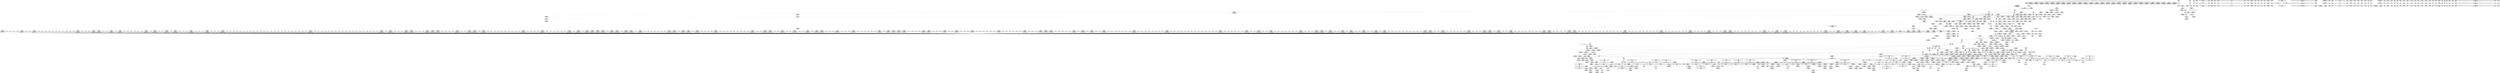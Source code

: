 digraph {
	CE0x3dec320 [shape=record,shape=Mrecord,label="{CE0x3dec320|80:_i64,_:_CRE_572,573_}"]
	CE0x3e086c0 [shape=record,shape=Mrecord,label="{CE0x3e086c0|aa_cred_profile:_lor.end|*SummSource*}"]
	CE0x3dc5cc0 [shape=record,shape=Mrecord,label="{CE0x3dc5cc0|apparmor_path_chown:_d_inode4|security/apparmor/lsm.c,358|*SummSource*}"]
	CE0x3dff560 [shape=record,shape=Mrecord,label="{CE0x3dff560|80:_i64,_:_CRE_1651,1652_}"]
	CE0x3de80d0 [shape=record,shape=Mrecord,label="{CE0x3de80d0|80:_i64,_:_CRE_449,450_}"]
	CE0x3dd5cd0 [shape=record,shape=Mrecord,label="{CE0x3dd5cd0|aa_path_perm:_op|Function::aa_path_perm&Arg::op::|*SummSource*}"]
	CE0x3df1ab0 [shape=record,shape=Mrecord,label="{CE0x3df1ab0|80:_i64,_:_CRE_896,1208_|*MultipleSource*|security/apparmor/include/apparmor.h,117|*LoadInst*|security/apparmor/include/apparmor.h,117}"]
	CE0x3e4fc20 [shape=record,shape=Mrecord,label="{CE0x3e4fc20|aa_cred_profile:_tmp31|security/apparmor/include/context.h,100|*SummSource*}"]
	CE0x3de8400 [shape=record,shape=Mrecord,label="{CE0x3de8400|80:_i64,_:_CRE_452,453_}"]
	CE0x3a98b50 [shape=record,shape=Mrecord,label="{CE0x3a98b50|apparmor_path_chown:_path|Function::apparmor_path_chown&Arg::path::|*SummSink*}"]
	CE0x3dfc710 [shape=record,shape=Mrecord,label="{CE0x3dfc710|80:_i64,_:_CRE_1592,1596_|*MultipleSource*|security/apparmor/include/apparmor.h,117|*LoadInst*|security/apparmor/include/apparmor.h,117}"]
	CE0x3e4df40 [shape=record,shape=Mrecord,label="{CE0x3e4df40|i64*_getelementptr_inbounds_(_16_x_i64_,_16_x_i64_*___llvm_gcov_ctr46,_i64_0,_i64_12)|*Constant*|*SummSource*}"]
	CE0x3df3de0 [shape=record,shape=Mrecord,label="{CE0x3df3de0|80:_i64,_:_CRE_1238,1239_}"]
	CE0x3e04ca0 [shape=record,shape=Mrecord,label="{CE0x3e04ca0|80:_i64,_:_CRE_1877,1878_}"]
	CE0x3da11a0 [shape=record,shape=Mrecord,label="{CE0x3da11a0|get_current:_tmp3|*SummSource*}"]
	CE0x3e69720 [shape=record,shape=Mrecord,label="{CE0x3e69720|i64*_getelementptr_inbounds_(_16_x_i64_,_16_x_i64_*___llvm_gcov_ctr46,_i64_0,_i64_14)|*Constant*|*SummSource*}"]
	CE0x3e702d0 [shape=record,shape=Mrecord,label="{CE0x3e702d0|GLOBAL:_llvm.expect.i64|*Constant*|*SummSink*}"]
	CE0x3dc8530 [shape=record,shape=Mrecord,label="{CE0x3dc8530|i32_4|*Constant*}"]
	CE0x3df0d20 [shape=record,shape=Mrecord,label="{CE0x3df0d20|80:_i64,_:_CRE_680,696_|*MultipleSource*|security/apparmor/include/apparmor.h,117|*LoadInst*|security/apparmor/include/apparmor.h,117}"]
	CE0x3d8b180 [shape=record,shape=Mrecord,label="{CE0x3d8b180|apparmor_path_chown:_if.end|*SummSink*}"]
	CE0x3e137a0 [shape=record,shape=Mrecord,label="{CE0x3e137a0|aa_cred_profile:_tmp23|security/apparmor/include/context.h,100|*SummSink*}"]
	CE0x3dd8990 [shape=record,shape=Mrecord,label="{CE0x3dd8990|common_perm:_op|Function::common_perm&Arg::op::|*SummSource*}"]
	CE0x3de10f0 [shape=record,shape=Mrecord,label="{CE0x3de10f0|i8*_getelementptr_inbounds_(_45_x_i8_,_45_x_i8_*_.str14,_i32_0,_i32_0)|*Constant*|*SummSource*}"]
	CE0x3e0b400 [shape=record,shape=Mrecord,label="{CE0x3e0b400|common_perm:_tmp4|security/apparmor/lsm.c,169|*SummSink*}"]
	CE0x3e25da0 [shape=record,shape=Mrecord,label="{CE0x3e25da0|GLOBAL:_current_task|Global_var:current_task}"]
	CE0x3dde050 [shape=record,shape=Mrecord,label="{CE0x3dde050|__aa_current_profile:_tmp14|security/apparmor/include/context.h,138}"]
	CE0x3de6860 [shape=record,shape=Mrecord,label="{CE0x3de6860|80:_i64,_:_CRE_426,427_}"]
	CE0x3e21600 [shape=record,shape=Mrecord,label="{CE0x3e21600|common_perm:_tmp9|security/apparmor/lsm.c,172|*SummSink*}"]
	CE0x3df5870 [shape=record,shape=Mrecord,label="{CE0x3df5870|80:_i64,_:_CRE_1263,1264_}"]
	CE0x3db9f60 [shape=record,shape=Mrecord,label="{CE0x3db9f60|80:_i64,_:_CRE_192,200_|*MultipleSource*|security/apparmor/include/apparmor.h,117|*LoadInst*|security/apparmor/include/apparmor.h,117}"]
	"CONST[source:2(external),value:0(static)][purpose:{object}]"
	CE0x3d956e0 [shape=record,shape=Mrecord,label="{CE0x3d956e0|aa_cred_profile:_tmp6|security/apparmor/include/context.h,100}"]
	CE0x3dc65b0 [shape=record,shape=Mrecord,label="{CE0x3dc65b0|80:_i64,_:_CRE_454,455_}"]
	CE0x3e17d30 [shape=record,shape=Mrecord,label="{CE0x3e17d30|common_perm:_if.then}"]
	CE0x3e31920 [shape=record,shape=Mrecord,label="{CE0x3e31920|__aa_current_profile:_tmp13|security/apparmor/include/context.h,138|*SummSource*}"]
	CE0x3deb310 [shape=record,shape=Mrecord,label="{CE0x3deb310|80:_i64,_:_CRE_552,556_|*MultipleSource*|security/apparmor/include/apparmor.h,117|*LoadInst*|security/apparmor/include/apparmor.h,117}"]
	CE0x3de4ff0 [shape=record,shape=Mrecord,label="{CE0x3de4ff0|GLOBAL:_get_current|*Constant*|*SummSource*}"]
	CE0x3dbdf00 [shape=record,shape=Mrecord,label="{CE0x3dbdf00|80:_i64,_:_CRE_405,406_}"]
	CE0x3ddd330 [shape=record,shape=Mrecord,label="{CE0x3ddd330|apparmor_path_chown:_tmp20|security/apparmor/lsm.c,365}"]
	CE0x3e19e20 [shape=record,shape=Mrecord,label="{CE0x3e19e20|aa_cred_profile:_do.body|*SummSource*}"]
	CE0x3e0b960 [shape=record,shape=Mrecord,label="{CE0x3e0b960|i64*_getelementptr_inbounds_(_16_x_i64_,_16_x_i64_*___llvm_gcov_ctr46,_i64_0,_i64_1)|*Constant*}"]
	CE0x3e092f0 [shape=record,shape=Mrecord,label="{CE0x3e092f0|__aa_current_profile:_entry|*SummSource*}"]
	CE0x3e2b9b0 [shape=record,shape=Mrecord,label="{CE0x3e2b9b0|i64_3|*Constant*}"]
	CE0x3df2f00 [shape=record,shape=Mrecord,label="{CE0x3df2f00|80:_i64,_:_CRE_1224,1225_}"]
	CE0x3e11bc0 [shape=record,shape=Mrecord,label="{CE0x3e11bc0|void_(i8*,_i32,_i64)*_asm_sideeffect_1:_09ud2_0A.pushsection___bug_table,_22a_22_0A2:_09.long_1b_-_2b,_$_0:c_-_2b_0A_09.word_$_1:c_,_0_0A_09.org_2b+$_2:c_0A.popsection_,_i,i,i,_dirflag_,_fpsr_,_flags_}"]
	CE0x3df4770 [shape=record,shape=Mrecord,label="{CE0x3df4770|80:_i64,_:_CRE_1247,1248_}"]
	CE0x3e27080 [shape=record,shape=Mrecord,label="{CE0x3e27080|__aa_current_profile:_tmp12|security/apparmor/include/context.h,138}"]
	CE0x3db80c0 [shape=record,shape=Mrecord,label="{CE0x3db80c0|aa_cred_profile:_tmp16|security/apparmor/include/context.h,100|*SummSink*}"]
	CE0x3d84c80 [shape=record,shape=Mrecord,label="{CE0x3d84c80|apparmor_path_chown:_tmp1}"]
	CE0x3e17140 [shape=record,shape=Mrecord,label="{CE0x3e17140|i1_true|*Constant*}"]
	CE0x3dfb670 [shape=record,shape=Mrecord,label="{CE0x3dfb670|80:_i64,_:_CRE_1370,1371_}"]
	CE0x3e53a30 [shape=record,shape=Mrecord,label="{CE0x3e53a30|aa_cred_profile:_lnot.ext|security/apparmor/include/context.h,100}"]
	CE0x3df78d0 [shape=record,shape=Mrecord,label="{CE0x3df78d0|80:_i64,_:_CRE_1312,1313_}"]
	CE0x3de3600 [shape=record,shape=Mrecord,label="{CE0x3de3600|i64*_getelementptr_inbounds_(_11_x_i64_,_11_x_i64_*___llvm_gcov_ctr58,_i64_0,_i64_10)|*Constant*|*SummSource*}"]
	CE0x3dfdad0 [shape=record,shape=Mrecord,label="{CE0x3dfdad0|80:_i64,_:_CRE_1626,1627_}"]
	CE0x3ddbe70 [shape=record,shape=Mrecord,label="{CE0x3ddbe70|_call_void_mcount()_#2}"]
	CE0x3df2790 [shape=record,shape=Mrecord,label="{CE0x3df2790|80:_i64,_:_CRE_1217,1218_}"]
	CE0x3dd95f0 [shape=record,shape=Mrecord,label="{CE0x3dd95f0|common_perm:_mask|Function::common_perm&Arg::mask::|*SummSource*}"]
	CE0x3e2c970 [shape=record,shape=Mrecord,label="{CE0x3e2c970|__aa_current_profile:_bb|*SummSink*}"]
	CE0x3de0400 [shape=record,shape=Mrecord,label="{CE0x3de0400|GLOBAL:_lockdep_rcu_suspicious|*Constant*|*SummSink*}"]
	CE0x3da9750 [shape=record,shape=Mrecord,label="{CE0x3da9750|mediated_filesystem:_tmp|*SummSink*}"]
	CE0x3e57330 [shape=record,shape=Mrecord,label="{CE0x3e57330|aa_cred_profile:_profile11|security/apparmor/include/context.h,101|*SummSource*}"]
	CE0x3e457a0 [shape=record,shape=Mrecord,label="{CE0x3e457a0|__aa_current_profile:_call4|security/apparmor/include/context.h,138|*SummSource*}"]
	CE0x3df79e0 [shape=record,shape=Mrecord,label="{CE0x3df79e0|80:_i64,_:_CRE_1313,1314_}"]
	CE0x3defea0 [shape=record,shape=Mrecord,label="{CE0x3defea0|80:_i64,_:_CRE_628,629_}"]
	CE0x3df5210 [shape=record,shape=Mrecord,label="{CE0x3df5210|80:_i64,_:_CRE_1257,1258_}"]
	CE0x3e02ad0 [shape=record,shape=Mrecord,label="{CE0x3e02ad0|80:_i64,_:_CRE_1760,1764_|*MultipleSource*|security/apparmor/include/apparmor.h,117|*LoadInst*|security/apparmor/include/apparmor.h,117}"]
	CE0x3dd31a0 [shape=record,shape=Mrecord,label="{CE0x3dd31a0|80:_i64,_:_CRE_112,120_|*MultipleSource*|security/apparmor/include/apparmor.h,117|*LoadInst*|security/apparmor/include/apparmor.h,117}"]
	CE0x3e01430 [shape=record,shape=Mrecord,label="{CE0x3e01430|80:_i64,_:_CRE_1680,1681_}"]
	CE0x3df9ad0 [shape=record,shape=Mrecord,label="{CE0x3df9ad0|80:_i64,_:_CRE_1344,1345_}"]
	CE0x3e619e0 [shape=record,shape=Mrecord,label="{CE0x3e619e0|aa_cred_profile:_do.end8}"]
	CE0x3dd2cc0 [shape=record,shape=Mrecord,label="{CE0x3dd2cc0|80:_i64,_:_CRE_88,96_|*MultipleSource*|security/apparmor/include/apparmor.h,117|*LoadInst*|security/apparmor/include/apparmor.h,117}"]
	CE0x3df7e20 [shape=record,shape=Mrecord,label="{CE0x3df7e20|80:_i64,_:_CRE_1317,1318_}"]
	CE0x3db9060 [shape=record,shape=Mrecord,label="{CE0x3db9060|aa_cred_profile:_tmp10|security/apparmor/include/context.h,100}"]
	CE0x3e1fbf0 [shape=record,shape=Mrecord,label="{CE0x3e1fbf0|__aa_current_profile:_tmp1}"]
	CE0x3e2fc30 [shape=record,shape=Mrecord,label="{CE0x3e2fc30|0:_i8,_:_GCMR___aa_current_profile.__warned_internal_global_i8_0,_section_.data.unlikely_,_align_1:_elem_0:default:}"]
	CE0x3e0f710 [shape=record,shape=Mrecord,label="{CE0x3e0f710|aa_cred_profile:_profile|security/apparmor/include/context.h,100}"]
	CE0x3e63fe0 [shape=record,shape=Mrecord,label="{CE0x3e63fe0|%struct.aa_profile*_null|*Constant*}"]
	CE0x3e57b60 [shape=record,shape=Mrecord,label="{CE0x3e57b60|aa_cred_profile:_tmp34|security/apparmor/include/context.h,101|*SummSink*}"]
	CE0x3a9b6d0 [shape=record,shape=Mrecord,label="{CE0x3a9b6d0|apparmor_path_chown:_cond|security/apparmor/lsm.c, 357|*SummSource*}"]
	CE0x3e26490 [shape=record,shape=Mrecord,label="{CE0x3e26490|__aa_current_profile:_tmp7|security/apparmor/include/context.h,138|*SummSink*}"]
	CE0x3dfa9b0 [shape=record,shape=Mrecord,label="{CE0x3dfa9b0|80:_i64,_:_CRE_1358,1359_}"]
	CE0x3e28840 [shape=record,shape=Mrecord,label="{CE0x3e28840|__aa_current_profile:_tmp10|security/apparmor/include/context.h,138|*SummSink*}"]
	CE0x3e28120 [shape=record,shape=Mrecord,label="{CE0x3e28120|44:_i32,_48:_i16,_128:_i8*,_:_SCMRE_44,48_|*MultipleSource*|Function::aa_cred_profile&Arg::cred::|security/apparmor/include/context.h,99|security/apparmor/include/context.h,138}"]
	CE0x3dee960 [shape=record,shape=Mrecord,label="{CE0x3dee960|80:_i64,_:_CRE_608,609_}"]
	CE0x3dda0b0 [shape=record,shape=Mrecord,label="{CE0x3dda0b0|_ret_i32_%error.0,_!dbg_!15483|security/apparmor/lsm.c,172|*SummSink*}"]
	CE0x3dd8100 [shape=record,shape=Mrecord,label="{CE0x3dd8100|common_perm:_entry}"]
	CE0x3de9af0 [shape=record,shape=Mrecord,label="{CE0x3de9af0|aa_cred_profile:_tmp7|security/apparmor/include/context.h,100|*SummSink*}"]
	CE0x3d937b0 [shape=record,shape=Mrecord,label="{CE0x3d937b0|_call_void_mcount()_#2|*SummSource*}"]
	CE0x3dd09b0 [shape=record,shape=Mrecord,label="{CE0x3dd09b0|mediated_filesystem:_tmp4|*LoadInst*|security/apparmor/include/apparmor.h,117|*SummSource*}"]
	CE0x3de2430 [shape=record,shape=Mrecord,label="{CE0x3de2430|i8_1|*Constant*}"]
	CE0x3e04b40 [shape=record,shape=Mrecord,label="{CE0x3e04b40|80:_i64,_:_CRE_1875,1876_}"]
	CE0x3dc47a0 [shape=record,shape=Mrecord,label="{CE0x3dc47a0|i64*_getelementptr_inbounds_(_6_x_i64_,_6_x_i64_*___llvm_gcov_ctr84,_i64_0,_i64_4)|*Constant*}"]
	CE0x3dbe340 [shape=record,shape=Mrecord,label="{CE0x3dbe340|80:_i64,_:_CRE_409,410_}"]
	CE0x3e1afa0 [shape=record,shape=Mrecord,label="{CE0x3e1afa0|common_perm:_tmp5|security/apparmor/lsm.c,169}"]
	CE0x3e649c0 [shape=record,shape=Mrecord,label="{CE0x3e649c0|44:_i32,_48:_i16,_128:_i8*,_:_SCMRE_96,104_|*MultipleSource*|Function::aa_cred_profile&Arg::cred::|security/apparmor/include/context.h,99|security/apparmor/include/context.h,138}"]
	CE0x3dd03f0 [shape=record,shape=Mrecord,label="{CE0x3dd03f0|mediated_filesystem:_i_sb|security/apparmor/include/apparmor.h,117|*SummSink*}"]
	CE0x3de7410 [shape=record,shape=Mrecord,label="{CE0x3de7410|80:_i64,_:_CRE_437,438_}"]
	CE0x3e686d0 [shape=record,shape=Mrecord,label="{CE0x3e686d0|aa_cred_profile:_tmp5|security/apparmor/include/context.h,99}"]
	CE0x3e1f490 [shape=record,shape=Mrecord,label="{CE0x3e1f490|i64*_getelementptr_inbounds_(_11_x_i64_,_11_x_i64_*___llvm_gcov_ctr58,_i64_0,_i64_0)|*Constant*}"]
	CE0x3e065b0 [shape=record,shape=Mrecord,label="{CE0x3e065b0|80:_i64,_:_CRE_2268,2304_|*MultipleSource*|security/apparmor/include/apparmor.h,117|*LoadInst*|security/apparmor/include/apparmor.h,117}"]
	CE0x3dda3a0 [shape=record,shape=Mrecord,label="{CE0x3dda3a0|apparmor_path_chown:_retval.0|*SummSource*}"]
	CE0x3e29330 [shape=record,shape=Mrecord,label="{CE0x3e29330|_call_void_mcount()_#2|*SummSource*}"]
	CE0x3e46ad0 [shape=record,shape=Mrecord,label="{CE0x3e46ad0|_ret_%struct.aa_profile*_%tmp34,_!dbg_!15510|security/apparmor/include/context.h,101|*SummSource*}"]
	CE0x3dc6d20 [shape=record,shape=Mrecord,label="{CE0x3dc6d20|80:_i64,_:_CRE_461,462_}"]
	CE0x3e45080 [shape=record,shape=Mrecord,label="{CE0x3e45080|__aa_current_profile:_tmp21|security/apparmor/include/context.h,138}"]
	CE0x3ddb4b0 [shape=record,shape=Mrecord,label="{CE0x3ddb4b0|COLLAPSED:_GCMRE___llvm_gcov_ctr112_internal_global_2_x_i64_zeroinitializer:_elem_0:default:}"]
	CE0x3df3340 [shape=record,shape=Mrecord,label="{CE0x3df3340|80:_i64,_:_CRE_1228,1229_}"]
	CE0x3e63c20 [shape=record,shape=Mrecord,label="{CE0x3e63c20|aa_cred_profile:_tobool1|security/apparmor/include/context.h,100}"]
	CE0x3e00550 [shape=record,shape=Mrecord,label="{CE0x3e00550|80:_i64,_:_CRE_1666,1667_}"]
	CE0x3e32670 [shape=record,shape=Mrecord,label="{CE0x3e32670|44:_i32,_48:_i16,_128:_i8*,_:_SCMRE_0,4_|*MultipleSource*|Function::aa_cred_profile&Arg::cred::|security/apparmor/include/context.h,99|security/apparmor/include/context.h,138}"]
	CE0x3dd3ee0 [shape=record,shape=Mrecord,label="{CE0x3dd3ee0|80:_i64,_:_CRE_160,176_|*MultipleSource*|security/apparmor/include/apparmor.h,117|*LoadInst*|security/apparmor/include/apparmor.h,117}"]
	CE0x3a7f370 [shape=record,shape=Mrecord,label="{CE0x3a7f370|i32_0|*Constant*|*SummSink*}"]
	CE0x3da2690 [shape=record,shape=Mrecord,label="{CE0x3da2690|GLOBAL:_mediated_filesystem|*Constant*|*SummSink*}"]
	CE0x3dc89c0 [shape=record,shape=Mrecord,label="{CE0x3dc89c0|apparmor_path_chown:_tmp5|security/apparmor/lsm.c,357}"]
	CE0x3dd8f80 [shape=record,shape=Mrecord,label="{CE0x3dd8f80|common_perm:_path|Function::common_perm&Arg::path::|*SummSink*}"]
	CE0x3df28a0 [shape=record,shape=Mrecord,label="{CE0x3df28a0|80:_i64,_:_CRE_1218,1219_}"]
	CE0x3e51950 [shape=record,shape=Mrecord,label="{CE0x3e51950|aa_cred_profile:_tmp28|security/apparmor/include/context.h,100|*SummSource*}"]
	CE0x3dd3720 [shape=record,shape=Mrecord,label="{CE0x3dd3720|80:_i64,_:_CRE_132,136_|*MultipleSource*|security/apparmor/include/apparmor.h,117|*LoadInst*|security/apparmor/include/apparmor.h,117}"]
	CE0x3dee630 [shape=record,shape=Mrecord,label="{CE0x3dee630|80:_i64,_:_CRE_605,606_}"]
	CE0x3e2c000 [shape=record,shape=Mrecord,label="{CE0x3e2c000|aa_cred_profile:_do.body6|*SummSource*}"]
	CE0x3e1def0 [shape=record,shape=Mrecord,label="{CE0x3e1def0|i64_-2147483648|*Constant*|*SummSink*}"]
	CE0x3ddf8d0 [shape=record,shape=Mrecord,label="{CE0x3ddf8d0|i8*_getelementptr_inbounds_(_36_x_i8_,_36_x_i8_*_.str12,_i32_0,_i32_0)|*Constant*}"]
	CE0x3dcd510 [shape=record,shape=Mrecord,label="{CE0x3dcd510|i32_11|*Constant*|*SummSource*}"]
	CE0x3de2bd0 [shape=record,shape=Mrecord,label="{CE0x3de2bd0|_call_void_lockdep_rcu_suspicious(i8*_getelementptr_inbounds_(_36_x_i8_,_36_x_i8_*_.str12,_i32_0,_i32_0),_i32_138,_i8*_getelementptr_inbounds_(_45_x_i8_,_45_x_i8_*_.str14,_i32_0,_i32_0))_#7,_!dbg_!15483|security/apparmor/include/context.h,138|*SummSource*}"]
	CE0x3dc4f80 [shape=record,shape=Mrecord,label="{CE0x3dc4f80|apparmor_path_chown:_tmp17|security/apparmor/lsm.c,364|*SummSink*}"]
	CE0x3dd54e0 [shape=record,shape=Mrecord,label="{CE0x3dd54e0|GLOBAL:_aa_path_perm|*Constant*}"]
	CE0x3dccd00 [shape=record,shape=Mrecord,label="{CE0x3dccd00|_ret_i1_%lnot,_!dbg_!15473|security/apparmor/include/apparmor.h,117|*SummSink*}"]
	CE0x3da7250 [shape=record,shape=Mrecord,label="{CE0x3da7250|apparmor_path_chown:_uid.coerce|Function::apparmor_path_chown&Arg::uid.coerce::|*SummSink*}"]
	CE0x3db9350 [shape=record,shape=Mrecord,label="{CE0x3db9350|aa_cred_profile:_tobool1|security/apparmor/include/context.h,100|*SummSource*}"]
	CE0x3dd9420 [shape=record,shape=Mrecord,label="{CE0x3dd9420|i32_512|*Constant*|*SummSink*}"]
	CE0x3e50150 [shape=record,shape=Mrecord,label="{CE0x3e50150|i64*_getelementptr_inbounds_(_16_x_i64_,_16_x_i64_*___llvm_gcov_ctr46,_i64_0,_i64_15)|*Constant*}"]
	CE0x3e56da0 [shape=record,shape=Mrecord,label="{CE0x3e56da0|aa_cred_profile:_tmp33|security/apparmor/include/context.h,101|*SummSource*}"]
	CE0x3e6cf50 [shape=record,shape=Mrecord,label="{CE0x3e6cf50|aa_cred_profile:_tmp2}"]
	CE0x3e08a00 [shape=record,shape=Mrecord,label="{CE0x3e08a00|aa_cred_profile:_bb|*SummSource*}"]
	CE0x3dcc060 [shape=record,shape=Mrecord,label="{CE0x3dcc060|apparmor_path_chown:_tmp15|security/apparmor/lsm.c,362|*SummSource*}"]
	CE0x3e03670 [shape=record,shape=Mrecord,label="{CE0x3e03670|80:_i64,_:_CRE_1808,1816_|*MultipleSource*|security/apparmor/include/apparmor.h,117|*LoadInst*|security/apparmor/include/apparmor.h,117}"]
	CE0x3dc3bb0 [shape=record,shape=Mrecord,label="{CE0x3dc3bb0|apparmor_path_chown:_tmp3|security/apparmor/lsm.c,357|*SummSource*}"]
	CE0x3df99c0 [shape=record,shape=Mrecord,label="{CE0x3df99c0|80:_i64,_:_CRE_1343,1344_}"]
	CE0x3d8e300 [shape=record,shape=Mrecord,label="{CE0x3d8e300|i32_5|*Constant*|*SummSink*}"]
	CE0x3dba530 [shape=record,shape=Mrecord,label="{CE0x3dba530|80:_i64,_:_CRE_216,224_|*MultipleSource*|security/apparmor/include/apparmor.h,117|*LoadInst*|security/apparmor/include/apparmor.h,117}"]
	CE0x3e456d0 [shape=record,shape=Mrecord,label="{CE0x3e456d0|__aa_current_profile:_call4|security/apparmor/include/context.h,138}"]
	CE0x3ddadc0 [shape=record,shape=Mrecord,label="{CE0x3ddadc0|mediated_filesystem:_bb|*SummSource*}"]
	CE0x3df9f10 [shape=record,shape=Mrecord,label="{CE0x3df9f10|80:_i64,_:_CRE_1348,1349_}"]
	CE0x3e2b4a0 [shape=record,shape=Mrecord,label="{CE0x3e2b4a0|44:_i32,_48:_i16,_128:_i8*,_:_SCMRE_20,24_|*MultipleSource*|Function::aa_cred_profile&Arg::cred::|security/apparmor/include/context.h,99|security/apparmor/include/context.h,138}"]
	CE0x3dfa680 [shape=record,shape=Mrecord,label="{CE0x3dfa680|80:_i64,_:_CRE_1355,1356_}"]
	CE0x3da8be0 [shape=record,shape=Mrecord,label="{CE0x3da8be0|GLOBAL:___aa_current_profile.__warned|Global_var:__aa_current_profile.__warned|*SummSource*}"]
	CE0x3e61be0 [shape=record,shape=Mrecord,label="{CE0x3e61be0|44:_i32,_48:_i16,_128:_i8*,_:_SCMRE_52,56_|*MultipleSource*|Function::aa_cred_profile&Arg::cred::|security/apparmor/include/context.h,99|security/apparmor/include/context.h,138}"]
	CE0x3def510 [shape=record,shape=Mrecord,label="{CE0x3def510|80:_i64,_:_CRE_619,620_}"]
	CE0x3df7c00 [shape=record,shape=Mrecord,label="{CE0x3df7c00|80:_i64,_:_CRE_1315,1316_}"]
	CE0x3d957b0 [shape=record,shape=Mrecord,label="{CE0x3d957b0|GLOBAL:___llvm_gcov_ctr46|Global_var:__llvm_gcov_ctr46|*SummSink*}"]
	CE0x3e0aa40 [shape=record,shape=Mrecord,label="{CE0x3e0aa40|i32_22|*Constant*|*SummSink*}"]
	CE0x3decdc0 [shape=record,shape=Mrecord,label="{CE0x3decdc0|80:_i64,_:_CRE_582,583_}"]
	CE0x3e2d1c0 [shape=record,shape=Mrecord,label="{CE0x3e2d1c0|_call_void_mcount()_#2}"]
	CE0x3e01870 [shape=record,shape=Mrecord,label="{CE0x3e01870|80:_i64,_:_CRE_1684,1685_}"]
	CE0x3e70c20 [shape=record,shape=Mrecord,label="{CE0x3e70c20|aa_cred_profile:_tobool4|security/apparmor/include/context.h,100}"]
	CE0x3e2e5c0 [shape=record,shape=Mrecord,label="{CE0x3e2e5c0|__aa_current_profile:_tmp8|security/apparmor/include/context.h,138}"]
	CE0x3d8fe10 [shape=record,shape=Mrecord,label="{CE0x3d8fe10|COLLAPSED:_CRE:_elem_0::|security/apparmor/lsm.c,169}"]
	CE0x3de2590 [shape=record,shape=Mrecord,label="{CE0x3de2590|i8_1|*Constant*|*SummSource*}"]
	CE0x3dd0380 [shape=record,shape=Mrecord,label="{CE0x3dd0380|mediated_filesystem:_tmp4|*LoadInst*|security/apparmor/include/apparmor.h,117|*SummSink*}"]
	CE0x3e1c290 [shape=record,shape=Mrecord,label="{CE0x3e1c290|_ret_%struct.aa_profile*_%call4,_!dbg_!15494|security/apparmor/include/context.h,138|*SummSink*}"]
	CE0x3def840 [shape=record,shape=Mrecord,label="{CE0x3def840|80:_i64,_:_CRE_622,623_}"]
	CE0x3df8ae0 [shape=record,shape=Mrecord,label="{CE0x3df8ae0|80:_i64,_:_CRE_1329,1330_}"]
	CE0x3d95820 [shape=record,shape=Mrecord,label="{CE0x3d95820|aa_cred_profile:_tmp6|security/apparmor/include/context.h,100|*SummSink*}"]
	CE0x3de9880 [shape=record,shape=Mrecord,label="{CE0x3de9880|i64*_getelementptr_inbounds_(_11_x_i64_,_11_x_i64_*___llvm_gcov_ctr58,_i64_0,_i64_6)|*Constant*|*SummSource*}"]
	CE0x3e67980 [shape=record,shape=Mrecord,label="{CE0x3e67980|aa_cred_profile:_tmp19|security/apparmor/include/context.h,100}"]
	CE0x3db9b80 [shape=record,shape=Mrecord,label="{CE0x3db9b80|80:_i64,_:_CRE_176,184_|*MultipleSource*|security/apparmor/include/apparmor.h,117|*LoadInst*|security/apparmor/include/apparmor.h,117}"]
	CE0x3dd6f70 [shape=record,shape=Mrecord,label="{CE0x3dd6f70|aa_path_perm:_request|Function::aa_path_perm&Arg::request::}"]
	CE0x3e0e080 [shape=record,shape=Mrecord,label="{CE0x3e0e080|i64*_getelementptr_inbounds_(_2_x_i64_,_2_x_i64_*___llvm_gcov_ctr112,_i64_0,_i64_0)|*Constant*}"]
	CE0x3e275c0 [shape=record,shape=Mrecord,label="{CE0x3e275c0|%struct.task_struct*_(%struct.task_struct**)*_asm_movq_%gs:$_1:P_,$0_,_r,im,_dirflag_,_fpsr_,_flags_}"]
	CE0x3e030a0 [shape=record,shape=Mrecord,label="{CE0x3e030a0|80:_i64,_:_CRE_1784,1792_|*MultipleSource*|security/apparmor/include/apparmor.h,117|*LoadInst*|security/apparmor/include/apparmor.h,117}"]
	CE0x3df5fe0 [shape=record,shape=Mrecord,label="{CE0x3df5fe0|80:_i64,_:_CRE_1270,1271_}"]
	CE0x3e2ca90 [shape=record,shape=Mrecord,label="{CE0x3e2ca90|GLOBAL:_current_task|Global_var:current_task|*SummSource*}"]
	CE0x3dffef0 [shape=record,shape=Mrecord,label="{CE0x3dffef0|80:_i64,_:_CRE_1660,1661_}"]
	CE0x3d8fda0 [shape=record,shape=Mrecord,label="{CE0x3d8fda0|GLOBAL:___llvm_gcov_ctr57|Global_var:__llvm_gcov_ctr57|*SummSink*}"]
	CE0x3e623b0 [shape=record,shape=Mrecord,label="{CE0x3e623b0|aa_cred_profile:_tobool|security/apparmor/include/context.h,100|*SummSource*}"]
	CE0x3df3450 [shape=record,shape=Mrecord,label="{CE0x3df3450|80:_i64,_:_CRE_1229,1230_}"]
	CE0x3e4fb00 [shape=record,shape=Mrecord,label="{CE0x3e4fb00|aa_cred_profile:_tmp31|security/apparmor/include/context.h,100}"]
	CE0x3dbd1c0 [shape=record,shape=Mrecord,label="{CE0x3dbd1c0|80:_i64,_:_CRE_393,394_}"]
	"CONST[source:0(mediator),value:2(dynamic)][purpose:{object}]"
	CE0x3e706c0 [shape=record,shape=Mrecord,label="{CE0x3e706c0|aa_cred_profile:_expval|security/apparmor/include/context.h,100|*SummSink*}"]
	CE0x3df6ca0 [shape=record,shape=Mrecord,label="{CE0x3df6ca0|80:_i64,_:_CRE_1296,1300_|*MultipleSource*|security/apparmor/include/apparmor.h,117|*LoadInst*|security/apparmor/include/apparmor.h,117}"]
	CE0x3d8e400 [shape=record,shape=Mrecord,label="{CE0x3d8e400|72:_%struct.hlist_bl_node**,_80:_%struct.dentry*,_104:_%struct.inode*,_:_CRE_104,112_|*MultipleSource*|security/apparmor/lsm.c,357|*LoadInst*|security/apparmor/lsm.c,357}"]
	CE0x3e20bc0 [shape=record,shape=Mrecord,label="{CE0x3e20bc0|i64_4|*Constant*}"]
	CE0x3d96020 [shape=record,shape=Mrecord,label="{CE0x3d96020|_call_void_mcount()_#2|*SummSource*}"]
	CE0x3dcc710 [shape=record,shape=Mrecord,label="{CE0x3dcc710|apparmor_path_chown:_tmp12|security/apparmor/lsm.c,361|*SummSink*}"]
	CE0x3e10b00 [shape=record,shape=Mrecord,label="{CE0x3e10b00|common_perm:_tmp6|security/apparmor/lsm.c,169|*SummSink*}"]
	CE0x3e05410 [shape=record,shape=Mrecord,label="{CE0x3e05410|80:_i64,_:_CRE_1904,1920_|*MultipleSource*|security/apparmor/include/apparmor.h,117|*LoadInst*|security/apparmor/include/apparmor.h,117}"]
	CE0x3e00000 [shape=record,shape=Mrecord,label="{CE0x3e00000|80:_i64,_:_CRE_1661,1662_}"]
	CE0x3de6750 [shape=record,shape=Mrecord,label="{CE0x3de6750|80:_i64,_:_CRE_425,426_}"]
	CE0x3df7d10 [shape=record,shape=Mrecord,label="{CE0x3df7d10|80:_i64,_:_CRE_1316,1317_}"]
	CE0x3e4f650 [shape=record,shape=Mrecord,label="{CE0x3e4f650|aa_cred_profile:_tmp30|security/apparmor/include/context.h,100|*SummSink*}"]
	CE0x3dbe120 [shape=record,shape=Mrecord,label="{CE0x3dbe120|80:_i64,_:_CRE_407,408_}"]
	CE0x3d8fa20 [shape=record,shape=Mrecord,label="{CE0x3d8fa20|common_perm:_mode|security/apparmor/lsm.c,169|*SummSource*}"]
	CE0x3df9030 [shape=record,shape=Mrecord,label="{CE0x3df9030|80:_i64,_:_CRE_1334,1335_}"]
	CE0x3e00330 [shape=record,shape=Mrecord,label="{CE0x3e00330|80:_i64,_:_CRE_1664,1665_}"]
	CE0x3e33c60 [shape=record,shape=Mrecord,label="{CE0x3e33c60|GLOBAL:___llvm_gcov_ctr46|Global_var:__llvm_gcov_ctr46|*SummSource*}"]
	CE0x3df72d0 [shape=record,shape=Mrecord,label="{CE0x3df72d0|80:_i64,_:_CRE_1306,1307_}"]
	CE0x3df88c0 [shape=record,shape=Mrecord,label="{CE0x3df88c0|80:_i64,_:_CRE_1327,1328_}"]
	CE0x3e04db0 [shape=record,shape=Mrecord,label="{CE0x3e04db0|80:_i64,_:_CRE_1878,1879_}"]
	CE0x3e6ac20 [shape=record,shape=Mrecord,label="{CE0x3e6ac20|44:_i32,_48:_i16,_128:_i8*,_:_SCMRE_128,136_|*MultipleSource*|Function::aa_cred_profile&Arg::cred::|security/apparmor/include/context.h,99|security/apparmor/include/context.h,138}"]
	CE0x3e16740 [shape=record,shape=Mrecord,label="{CE0x3e16740|mediated_filesystem:_and|security/apparmor/include/apparmor.h,117|*SummSource*}"]
	CE0x3e1e490 [shape=record,shape=Mrecord,label="{CE0x3e1e490|aa_path_perm:_cond|Function::aa_path_perm&Arg::cond::|*SummSink*}"]
	CE0x3def620 [shape=record,shape=Mrecord,label="{CE0x3def620|80:_i64,_:_CRE_620,621_}"]
	CE0x3e519c0 [shape=record,shape=Mrecord,label="{CE0x3e519c0|aa_cred_profile:_tmp28|security/apparmor/include/context.h,100|*SummSink*}"]
	CE0x3de81e0 [shape=record,shape=Mrecord,label="{CE0x3de81e0|80:_i64,_:_CRE_450,451_}"]
	CE0x3df3010 [shape=record,shape=Mrecord,label="{CE0x3df3010|80:_i64,_:_CRE_1225,1226_}"]
	CE0x3dc6c10 [shape=record,shape=Mrecord,label="{CE0x3dc6c10|80:_i64,_:_CRE_460,461_}"]
	CE0x3e71150 [shape=record,shape=Mrecord,label="{CE0x3e71150|i64_6|*Constant*}"]
	CE0x3d8bf80 [shape=record,shape=Mrecord,label="{CE0x3d8bf80|i32_1|*Constant*|*SummSource*}"]
	CE0x3ddcd20 [shape=record,shape=Mrecord,label="{CE0x3ddcd20|apparmor_path_chown:_tmp19|security/apparmor/lsm.c,365}"]
	CE0x3e4f5e0 [shape=record,shape=Mrecord,label="{CE0x3e4f5e0|aa_cred_profile:_tmp30|security/apparmor/include/context.h,100|*SummSource*}"]
	CE0x3e1a0d0 [shape=record,shape=Mrecord,label="{CE0x3e1a0d0|GLOBAL:___aa_current_profile|*Constant*|*SummSource*}"]
	CE0x3d83d80 [shape=record,shape=Mrecord,label="{CE0x3d83d80|apparmor_path_chown:_entry|*SummSink*}"]
	"CONST[source:0(mediator),value:0(static)][purpose:{operation}]"
	CE0x3e2c7b0 [shape=record,shape=Mrecord,label="{CE0x3e2c7b0|__aa_current_profile:_bb}"]
	CE0x3d93470 [shape=record,shape=Mrecord,label="{CE0x3d93470|apparmor_path_chown:_coerce.dive1}"]
	CE0x3dd19d0 [shape=record,shape=Mrecord,label="{CE0x3dd19d0|80:_i64,_:_CRE_16,20_|*MultipleSource*|security/apparmor/include/apparmor.h,117|*LoadInst*|security/apparmor/include/apparmor.h,117}"]
	CE0x3e10e10 [shape=record,shape=Mrecord,label="{CE0x3e10e10|i64*_getelementptr_inbounds_(_5_x_i64_,_5_x_i64_*___llvm_gcov_ctr57,_i64_0,_i64_3)|*Constant*}"]
	CE0x3df8260 [shape=record,shape=Mrecord,label="{CE0x3df8260|80:_i64,_:_CRE_1321,1322_}"]
	CE0x3dec210 [shape=record,shape=Mrecord,label="{CE0x3dec210|80:_i64,_:_CRE_571,572_}"]
	CE0x3dfe240 [shape=record,shape=Mrecord,label="{CE0x3dfe240|80:_i64,_:_CRE_1633,1634_}"]
	CE0x3de1dd0 [shape=record,shape=Mrecord,label="{CE0x3de1dd0|__aa_current_profile:_tmp16|security/apparmor/include/context.h,138}"]
	CE0x3df5650 [shape=record,shape=Mrecord,label="{CE0x3df5650|80:_i64,_:_CRE_1261,1262_}"]
	CE0x3df4880 [shape=record,shape=Mrecord,label="{CE0x3df4880|80:_i64,_:_CRE_1248,1249_}"]
	CE0x3e640d0 [shape=record,shape=Mrecord,label="{CE0x3e640d0|%struct.aa_profile*_null|*Constant*|*SummSink*}"]
	CE0x3dfd8b0 [shape=record,shape=Mrecord,label="{CE0x3dfd8b0|80:_i64,_:_CRE_1624,1625_}"]
	CE0x3e27fa0 [shape=record,shape=Mrecord,label="{CE0x3e27fa0|44:_i32,_48:_i16,_128:_i8*,_:_SCMRE_40,44_|*MultipleSource*|Function::aa_cred_profile&Arg::cred::|security/apparmor/include/context.h,99|security/apparmor/include/context.h,138}"]
	CE0x3d84730 [shape=record,shape=Mrecord,label="{CE0x3d84730|apparmor_path_chown:_bb}"]
	CE0x3dbeab0 [shape=record,shape=Mrecord,label="{CE0x3dbeab0|80:_i64,_:_CRE_416,417_}"]
	CE0x3da1db0 [shape=record,shape=Mrecord,label="{CE0x3da1db0|i64_0|*Constant*|*SummSource*}"]
	CE0x3ddac90 [shape=record,shape=Mrecord,label="{CE0x3ddac90|mediated_filesystem:_bb}"]
	CE0x3de5ca0 [shape=record,shape=Mrecord,label="{CE0x3de5ca0|__aa_current_profile:_tmp18|security/apparmor/include/context.h,138|*SummSink*}"]
	CE0x3e28520 [shape=record,shape=Mrecord,label="{CE0x3e28520|__aa_current_profile:_tmp10|security/apparmor/include/context.h,138}"]
	CE0x3d92c80 [shape=record,shape=Mrecord,label="{CE0x3d92c80|COLLAPSED:_GCMRE___llvm_gcov_ctr84_internal_global_6_x_i64_zeroinitializer:_elem_0:default:}"]
	CE0x3e15590 [shape=record,shape=Mrecord,label="{CE0x3e15590|common_perm:_tmp7|security/apparmor/lsm.c,170|*SummSink*}"]
	CE0x3e13c90 [shape=record,shape=Mrecord,label="{CE0x3e13c90|i64*_getelementptr_inbounds_(_16_x_i64_,_16_x_i64_*___llvm_gcov_ctr46,_i64_0,_i64_10)|*Constant*|*SummSource*}"]
	CE0x3de7fc0 [shape=record,shape=Mrecord,label="{CE0x3de7fc0|80:_i64,_:_CRE_448,449_}"]
	CE0x3e19750 [shape=record,shape=Mrecord,label="{CE0x3e19750|__aa_current_profile:_call|security/apparmor/include/context.h,138|*SummSource*}"]
	CE0x3dec980 [shape=record,shape=Mrecord,label="{CE0x3dec980|80:_i64,_:_CRE_578,579_}"]
	CE0x3e15520 [shape=record,shape=Mrecord,label="{CE0x3e15520|common_perm:_tmp7|security/apparmor/lsm.c,170|*SummSource*}"]
	CE0x3df14e0 [shape=record,shape=Mrecord,label="{CE0x3df14e0|80:_i64,_:_CRE_720,736_|*MultipleSource*|security/apparmor/include/apparmor.h,117|*LoadInst*|security/apparmor/include/apparmor.h,117}"]
	CE0x3dab480 [shape=record,shape=Mrecord,label="{CE0x3dab480|i64*_getelementptr_inbounds_(_2_x_i64_,_2_x_i64_*___llvm_gcov_ctr55,_i64_0,_i64_1)|*Constant*|*SummSource*}"]
	CE0x3daa4d0 [shape=record,shape=Mrecord,label="{CE0x3daa4d0|aa_cred_profile:_do.end10}"]
	CE0x3def950 [shape=record,shape=Mrecord,label="{CE0x3def950|80:_i64,_:_CRE_623,624_}"]
	CE0x3dc68e0 [shape=record,shape=Mrecord,label="{CE0x3dc68e0|80:_i64,_:_CRE_457,458_}"]
	CE0x3e63ac0 [shape=record,shape=Mrecord,label="{CE0x3e63ac0|aa_cred_profile:_tmp12|security/apparmor/include/context.h,100|*SummSink*}"]
	CE0x3d8d450 [shape=record,shape=Mrecord,label="{CE0x3d8d450|apparmor_path_chown:_coerce.dive|*SummSource*}"]
	CE0x3e2fd50 [shape=record,shape=Mrecord,label="{CE0x3e2fd50|__aa_current_profile:_tmp8|security/apparmor/include/context.h,138|*SummSink*}"]
	CE0x3df3560 [shape=record,shape=Mrecord,label="{CE0x3df3560|80:_i64,_:_CRE_1230,1231_}"]
	CE0x3a9bb10 [shape=record,shape=Mrecord,label="{CE0x3a9bb10|get_current:_tmp2|*SummSource*}"]
	CE0x3d8ffc0 [shape=record,shape=Mrecord,label="{CE0x3d8ffc0|i64_0|*Constant*}"]
	CE0x3d836f0 [shape=record,shape=Mrecord,label="{CE0x3d836f0|apparmor_path_chown:_tmp6|*LoadInst*|security/apparmor/lsm.c,358}"]
	CE0x3d87b00 [shape=record,shape=Mrecord,label="{CE0x3d87b00|apparmor_path_chown:_entry|*SummSource*}"]
	CE0x3e2dbe0 [shape=record,shape=Mrecord,label="{CE0x3e2dbe0|__aa_current_profile:_do.end|*SummSink*}"]
	CE0x3ded750 [shape=record,shape=Mrecord,label="{CE0x3ded750|80:_i64,_:_CRE_591,592_}"]
	CE0x3e51ec0 [shape=record,shape=Mrecord,label="{CE0x3e51ec0|aa_cred_profile:_tmp29|security/apparmor/include/context.h,100}"]
	CE0x3d96850 [shape=record,shape=Mrecord,label="{CE0x3d96850|i64*_getelementptr_inbounds_(_11_x_i64_,_11_x_i64_*___llvm_gcov_ctr58,_i64_0,_i64_1)|*Constant*|*SummSource*}"]
	CE0x3dd9150 [shape=record,shape=Mrecord,label="{CE0x3dd9150|i32_512|*Constant*}"]
	CE0x3e705f0 [shape=record,shape=Mrecord,label="{CE0x3e705f0|aa_cred_profile:_expval|security/apparmor/include/context.h,100}"]
	CE0x3dfe9b0 [shape=record,shape=Mrecord,label="{CE0x3dfe9b0|80:_i64,_:_CRE_1640,1641_}"]
	CE0x3e1a290 [shape=record,shape=Mrecord,label="{CE0x3e1a290|GLOBAL:___aa_current_profile|*Constant*|*SummSink*}"]
	CE0x3dbd5d0 [shape=record,shape=Mrecord,label="{CE0x3dbd5d0|80:_i64,_:_CRE_396,397_}"]
	CE0x3dee1f0 [shape=record,shape=Mrecord,label="{CE0x3dee1f0|80:_i64,_:_CRE_601,602_}"]
	CE0x3da0660 [shape=record,shape=Mrecord,label="{CE0x3da0660|aa_cred_profile:_tmp9|security/apparmor/include/context.h,100|*SummSource*}"]
	CE0x3d94d30 [shape=record,shape=Mrecord,label="{CE0x3d94d30|aa_cred_profile:_tmp6|security/apparmor/include/context.h,100|*SummSource*}"]
	CE0x3df0f10 [shape=record,shape=Mrecord,label="{CE0x3df0f10|80:_i64,_:_CRE_696,704_|*MultipleSource*|security/apparmor/include/apparmor.h,117|*LoadInst*|security/apparmor/include/apparmor.h,117}"]
	CE0x3e12b40 [shape=record,shape=Mrecord,label="{CE0x3e12b40|i64_12|*Constant*|*SummSink*}"]
	CE0x3e571b0 [shape=record,shape=Mrecord,label="{CE0x3e571b0|aa_cred_profile:_profile11|security/apparmor/include/context.h,101}"]
	CE0x3e50960 [shape=record,shape=Mrecord,label="{CE0x3e50960|i64*_getelementptr_inbounds_(_16_x_i64_,_16_x_i64_*___llvm_gcov_ctr46,_i64_0,_i64_13)|*Constant*|*SummSink*}"]
	CE0x3df7af0 [shape=record,shape=Mrecord,label="{CE0x3df7af0|80:_i64,_:_CRE_1314,1315_}"]
	CE0x3e176f0 [shape=record,shape=Mrecord,label="{CE0x3e176f0|mediated_filesystem:_lnot|security/apparmor/include/apparmor.h,117|*SummSink*}"]
	CE0x3e1baa0 [shape=record,shape=Mrecord,label="{CE0x3e1baa0|__aa_current_profile:_tmp4|security/apparmor/include/context.h,138}"]
	CE0x3de71f0 [shape=record,shape=Mrecord,label="{CE0x3de71f0|80:_i64,_:_CRE_435,436_}"]
	CE0x3debee0 [shape=record,shape=Mrecord,label="{CE0x3debee0|80:_i64,_:_CRE_568,569_}"]
	CE0x3d83880 [shape=record,shape=Mrecord,label="{CE0x3d83880|mediated_filesystem:_tmp2}"]
	CE0x3de7520 [shape=record,shape=Mrecord,label="{CE0x3de7520|80:_i64,_:_CRE_438,439_}"]
	CE0x3dbacf0 [shape=record,shape=Mrecord,label="{CE0x3dbacf0|80:_i64,_:_CRE_256,264_|*MultipleSource*|security/apparmor/include/apparmor.h,117|*LoadInst*|security/apparmor/include/apparmor.h,117}"]
	CE0x3d8e470 [shape=record,shape=Mrecord,label="{CE0x3d8e470|apparmor_path_chown:_d_inode|security/apparmor/lsm.c,357|*SummSource*}"]
	CE0x3e63160 [shape=record,shape=Mrecord,label="{CE0x3e63160|aa_cred_profile:_do.end}"]
	CE0x3dde150 [shape=record,shape=Mrecord,label="{CE0x3dde150|__aa_current_profile:_tmp14|security/apparmor/include/context.h,138|*SummSource*}"]
	CE0x3e65d60 [shape=record,shape=Mrecord,label="{CE0x3e65d60|aa_cred_profile:_tmp21|security/apparmor/include/context.h,100|*SummSource*}"]
	CE0x3dbd680 [shape=record,shape=Mrecord,label="{CE0x3dbd680|80:_i64,_:_CRE_397,398_}"]
	CE0x3e1e320 [shape=record,shape=Mrecord,label="{CE0x3e1e320|aa_path_perm:_cond|Function::aa_path_perm&Arg::cond::|*SummSource*}"]
	CE0x3e2a670 [shape=record,shape=Mrecord,label="{CE0x3e2a670|__aa_current_profile:_call|security/apparmor/include/context.h,138|*SummSink*}"]
	CE0x3e62470 [shape=record,shape=Mrecord,label="{CE0x3e62470|aa_cred_profile:_tobool|security/apparmor/include/context.h,100|*SummSink*}"]
	CE0x3df9580 [shape=record,shape=Mrecord,label="{CE0x3df9580|80:_i64,_:_CRE_1339,1340_}"]
	CE0x3da9060 [shape=record,shape=Mrecord,label="{CE0x3da9060|apparmor_path_chown:_gid.coerce|Function::apparmor_path_chown&Arg::gid.coerce::|*SummSource*}"]
	CE0x3e00aa0 [shape=record,shape=Mrecord,label="{CE0x3e00aa0|80:_i64,_:_CRE_1671,1672_}"]
	CE0x3e318b0 [shape=record,shape=Mrecord,label="{CE0x3e318b0|__aa_current_profile:_tmp13|security/apparmor/include/context.h,138}"]
	CE0x3db90d0 [shape=record,shape=Mrecord,label="{CE0x3db90d0|aa_cred_profile:_tmp10|security/apparmor/include/context.h,100|*SummSource*}"]
	CE0x3de4420 [shape=record,shape=Mrecord,label="{CE0x3de4420|__aa_current_profile:_tmp20|security/apparmor/include/context.h,138|*SummSink*}"]
	CE0x3df12f0 [shape=record,shape=Mrecord,label="{CE0x3df12f0|80:_i64,_:_CRE_712,720_|*MultipleSource*|security/apparmor/include/apparmor.h,117|*LoadInst*|security/apparmor/include/apparmor.h,117}"]
	CE0x3dbc620 [shape=record,shape=Mrecord,label="{CE0x3dbc620|80:_i64,_:_CRE_352,360_|*MultipleSource*|security/apparmor/include/apparmor.h,117|*LoadInst*|security/apparmor/include/apparmor.h,117}"]
	CE0x3e01980 [shape=record,shape=Mrecord,label="{CE0x3e01980|80:_i64,_:_CRE_1685,1686_}"]
	CE0x3da6980 [shape=record,shape=Mrecord,label="{CE0x3da6980|i32_0|*Constant*|*SummSource*}"]
	CE0x3dfd690 [shape=record,shape=Mrecord,label="{CE0x3dfd690|80:_i64,_:_CRE_1622,1623_}"]
	CE0x3e109d0 [shape=record,shape=Mrecord,label="{CE0x3e109d0|common_perm:_tmp6|security/apparmor/lsm.c,169|*SummSource*}"]
	CE0x3e00dd0 [shape=record,shape=Mrecord,label="{CE0x3e00dd0|80:_i64,_:_CRE_1674,1675_}"]
	CE0x3d8e0a0 [shape=record,shape=Mrecord,label="{CE0x3d8e0a0|i32_5|*Constant*|*SummSource*}"]
	CE0x3e2fbc0 [shape=record,shape=Mrecord,label="{CE0x3e2fbc0|__aa_current_profile:_tmp8|security/apparmor/include/context.h,138|*SummSource*}"]
	CE0x3e1dd50 [shape=record,shape=Mrecord,label="{CE0x3e1dd50|i64_-2147483648|*Constant*}"]
	CE0x3df3780 [shape=record,shape=Mrecord,label="{CE0x3df3780|80:_i64,_:_CRE_1232,1233_}"]
	CE0x3ddc410 [shape=record,shape=Mrecord,label="{CE0x3ddc410|i32_8|*Constant*|*SummSource*}"]
	CE0x3da16a0 [shape=record,shape=Mrecord,label="{CE0x3da16a0|i64*_getelementptr_inbounds_(_5_x_i64_,_5_x_i64_*___llvm_gcov_ctr57,_i64_0,_i64_0)|*Constant*|*SummSource*}"]
	CE0x3e673f0 [shape=record,shape=Mrecord,label="{CE0x3e673f0|aa_cred_profile:_tmp18|security/apparmor/include/context.h,100}"]
	CE0x3e62df0 [shape=record,shape=Mrecord,label="{CE0x3e62df0|44:_i32,_48:_i16,_128:_i8*,_:_SCMRE_72,80_|*MultipleSource*|Function::aa_cred_profile&Arg::cred::|security/apparmor/include/context.h,99|security/apparmor/include/context.h,138}"]
	CE0x3defd90 [shape=record,shape=Mrecord,label="{CE0x3defd90|80:_i64,_:_CRE_627,628_}"]
	CE0x3df8d00 [shape=record,shape=Mrecord,label="{CE0x3df8d00|80:_i64,_:_CRE_1331,1332_}"]
	CE0x3e565c0 [shape=record,shape=Mrecord,label="{CE0x3e565c0|aa_cred_profile:_tmp32|security/apparmor/include/context.h,101|*SummSink*}"]
	CE0x3dd77d0 [shape=record,shape=Mrecord,label="{CE0x3dd77d0|apparmor_path_chown:_call7|security/apparmor/lsm.c,364|*SummSource*}"]
	CE0x3dda940 [shape=record,shape=Mrecord,label="{CE0x3dda940|i64*_getelementptr_inbounds_(_6_x_i64_,_6_x_i64_*___llvm_gcov_ctr84,_i64_0,_i64_5)|*Constant*|*SummSource*}"]
	CE0x3da0b50 [shape=record,shape=Mrecord,label="{CE0x3da0b50|i64*_getelementptr_inbounds_(_16_x_i64_,_16_x_i64_*___llvm_gcov_ctr46,_i64_0,_i64_4)|*Constant*}"]
	CE0x3e443b0 [shape=record,shape=Mrecord,label="{CE0x3e443b0|_ret_%struct.task_struct*_%tmp4,_!dbg_!15471|./arch/x86/include/asm/current.h,14|*SummSink*}"]
	CE0x3e43ff0 [shape=record,shape=Mrecord,label="{CE0x3e43ff0|get_current:_entry|*SummSink*}"]
	CE0x3d90ac0 [shape=record,shape=Mrecord,label="{CE0x3d90ac0|apparmor_path_chown:_tmp1|*SummSink*}"]
	CE0x3e31e40 [shape=record,shape=Mrecord,label="{CE0x3e31e40|aa_cred_profile:_tmp2|*SummSink*}"]
	CE0x3e01ba0 [shape=record,shape=Mrecord,label="{CE0x3e01ba0|80:_i64,_:_CRE_1687,1688_}"]
	CE0x3d87010 [shape=record,shape=Mrecord,label="{CE0x3d87010|apparmor_path_chown:_if.then}"]
	CE0x3e26310 [shape=record,shape=Mrecord,label="{CE0x3e26310|__aa_current_profile:_tmp7|security/apparmor/include/context.h,138|*SummSource*}"]
	CE0x3de17e0 [shape=record,shape=Mrecord,label="{CE0x3de17e0|__aa_current_profile:_tmp15|security/apparmor/include/context.h,138}"]
	CE0x3e31eb0 [shape=record,shape=Mrecord,label="{CE0x3e31eb0|i32_22|*Constant*}"]
	CE0x397b7c0 [shape=record,shape=Mrecord,label="{CE0x397b7c0|8:_%struct.dentry*,_:_CRE_0,8_|*MultipleSource*|security/apparmor/lsm.c,357|Function::apparmor_path_chown&Arg::path::}"]
	CE0x3e1c170 [shape=record,shape=Mrecord,label="{CE0x3e1c170|_ret_%struct.aa_profile*_%call4,_!dbg_!15494|security/apparmor/include/context.h,138}"]
	CE0x3dab1c0 [shape=record,shape=Mrecord,label="{CE0x3dab1c0|apparmor_path_chown:_tmp13|security/apparmor/lsm.c,361|*SummSource*}"]
	CE0x3df4bb0 [shape=record,shape=Mrecord,label="{CE0x3df4bb0|80:_i64,_:_CRE_1251,1252_}"]
	CE0x3de55f0 [shape=record,shape=Mrecord,label="{CE0x3de55f0|__aa_current_profile:_tmp17|security/apparmor/include/context.h,138|*SummSource*}"]
	CE0x3da1a30 [shape=record,shape=Mrecord,label="{CE0x3da1a30|GLOBAL:___llvm_gcov_ctr84|Global_var:__llvm_gcov_ctr84}"]
	CE0x3dcf3b0 [shape=record,shape=Mrecord,label="{CE0x3dcf3b0|apparmor_path_chown:_dentry5|security/apparmor/lsm.c,361}"]
	CE0x3dc7490 [shape=record,shape=Mrecord,label="{CE0x3dc7490|80:_i64,_:_CRE_488,496_|*MultipleSource*|security/apparmor/include/apparmor.h,117|*LoadInst*|security/apparmor/include/apparmor.h,117}"]
	CE0x3dc90b0 [shape=record,shape=Mrecord,label="{CE0x3dc90b0|apparmor_path_chown:_mode|security/apparmor/lsm.c,357|*SummSink*}"]
	CE0x3da1780 [shape=record,shape=Mrecord,label="{CE0x3da1780|i64_2|*Constant*}"]
	CE0x3e25c00 [shape=record,shape=Mrecord,label="{CE0x3e25c00|__aa_current_profile:_tmp3|*SummSource*}"]
	CE0x3e50650 [shape=record,shape=Mrecord,label="{CE0x3e50650|aa_cred_profile:_tmp26|security/apparmor/include/context.h,100|*SummSink*}"]
	CE0x3e01100 [shape=record,shape=Mrecord,label="{CE0x3e01100|80:_i64,_:_CRE_1677,1678_}"]
	CE0x3e2b940 [shape=record,shape=Mrecord,label="{CE0x3e2b940|GLOBAL:___llvm_gcov_ctr58|Global_var:__llvm_gcov_ctr58|*SummSink*}"]
	CE0x3e01760 [shape=record,shape=Mrecord,label="{CE0x3e01760|80:_i64,_:_CRE_1683,1684_}"]
	CE0x3e04400 [shape=record,shape=Mrecord,label="{CE0x3e04400|80:_i64,_:_CRE_1864,1872_|*MultipleSource*|security/apparmor/include/apparmor.h,117|*LoadInst*|security/apparmor/include/apparmor.h,117}"]
	CE0x3dd0830 [shape=record,shape=Mrecord,label="{CE0x3dd0830|mediated_filesystem:_tmp4|*LoadInst*|security/apparmor/include/apparmor.h,117}"]
	CE0x3d86ce0 [shape=record,shape=Mrecord,label="{CE0x3d86ce0|apparmor_path_chown:_return|*SummSink*}"]
	CE0x3dd9930 [shape=record,shape=Mrecord,label="{CE0x3dd9930|common_perm:_cond|Function::common_perm&Arg::cond::}"]
	CE0x3de88f0 [shape=record,shape=Mrecord,label="{CE0x3de88f0|common_perm:_tmp10|security/apparmor/lsm.c,172}"]
	CE0x3e2c510 [shape=record,shape=Mrecord,label="{CE0x3e2c510|get_current:_tmp2|*SummSink*}"]
	CE0x3de7300 [shape=record,shape=Mrecord,label="{CE0x3de7300|80:_i64,_:_CRE_436,437_}"]
	CE0x3e126d0 [shape=record,shape=Mrecord,label="{CE0x3e126d0|i32_100|*Constant*|*SummSink*}"]
	CE0x3dbb2c0 [shape=record,shape=Mrecord,label="{CE0x3dbb2c0|80:_i64,_:_CRE_272,280_|*MultipleSource*|security/apparmor/include/apparmor.h,117|*LoadInst*|security/apparmor/include/apparmor.h,117}"]
	CE0x3d83390 [shape=record,shape=Mrecord,label="{CE0x3d83390|apparmor_path_chown:_dentry3|security/apparmor/lsm.c,358|*SummSource*}"]
	CE0x3e63040 [shape=record,shape=Mrecord,label="{CE0x3e63040|aa_cred_profile:_do.body6}"]
	CE0x3df39a0 [shape=record,shape=Mrecord,label="{CE0x3df39a0|80:_i64,_:_CRE_1234,1235_}"]
	CE0x3dfaac0 [shape=record,shape=Mrecord,label="{CE0x3dfaac0|80:_i64,_:_CRE_1359,1360_}"]
	CE0x3dd8270 [shape=record,shape=Mrecord,label="{CE0x3dd8270|common_perm:_entry|*SummSource*}"]
	CE0x3d95240 [shape=record,shape=Mrecord,label="{CE0x3d95240|%struct.aa_task_cxt*_null|*Constant*|*SummSink*}"]
	CE0x3e08da0 [shape=record,shape=Mrecord,label="{CE0x3e08da0|_call_void_mcount()_#2|*SummSink*}"]
	CE0x3e067a0 [shape=record,shape=Mrecord,label="{CE0x3e067a0|mediated_filesystem:_tmp5|security/apparmor/include/apparmor.h,117}"]
	CE0x3e26e00 [shape=record,shape=Mrecord,label="{CE0x3e26e00|__aa_current_profile:_tmp11|security/apparmor/include/context.h,138|*SummSink*}"]
	CE0x3da82f0 [shape=record,shape=Mrecord,label="{CE0x3da82f0|apparmor_path_chown:_gid|security/apparmor/lsm.c, 355|*SummSink*}"]
	CE0x3dcd4a0 [shape=record,shape=Mrecord,label="{CE0x3dcd4a0|i32_11|*Constant*|*SummSink*}"]
	CE0x3dfe570 [shape=record,shape=Mrecord,label="{CE0x3dfe570|80:_i64,_:_CRE_1636,1637_}"]
	CE0x3dc87b0 [shape=record,shape=Mrecord,label="{CE0x3dc87b0|apparmor_path_chown:_tmp4|security/apparmor/lsm.c,357|*SummSource*}"]
	CE0x3d91b40 [shape=record,shape=Mrecord,label="{CE0x3d91b40|apparmor_path_chown:_bb|*SummSink*}"]
	CE0x3deb6f0 [shape=record,shape=Mrecord,label="{CE0x3deb6f0|80:_i64,_:_CRE_561,562_}"]
	CE0x3dfd7a0 [shape=record,shape=Mrecord,label="{CE0x3dfd7a0|80:_i64,_:_CRE_1623,1624_}"]
	CE0x3e448f0 [shape=record,shape=Mrecord,label="{CE0x3e448f0|aa_cred_profile:_entry|*SummSource*}"]
	CE0x3e1ab80 [shape=record,shape=Mrecord,label="{CE0x3e1ab80|common_perm:_tmp4|security/apparmor/lsm.c,169}"]
	CE0x3dc6e30 [shape=record,shape=Mrecord,label="{CE0x3dc6e30|80:_i64,_:_CRE_462,463_}"]
	CE0x3df5ed0 [shape=record,shape=Mrecord,label="{CE0x3df5ed0|80:_i64,_:_CRE_1269,1270_}"]
	CE0x3deccb0 [shape=record,shape=Mrecord,label="{CE0x3deccb0|80:_i64,_:_CRE_581,582_}"]
	CE0x3df4330 [shape=record,shape=Mrecord,label="{CE0x3df4330|80:_i64,_:_CRE_1243,1244_}"]
	CE0x3df3cd0 [shape=record,shape=Mrecord,label="{CE0x3df3cd0|80:_i64,_:_CRE_1237,1238_}"]
	CE0x3dd8650 [shape=record,shape=Mrecord,label="{CE0x3dd8650|i32_13|*Constant*|*SummSource*}"]
	CE0x3e68910 [shape=record,shape=Mrecord,label="{CE0x3e68910|aa_cred_profile:_tmp4|*LoadInst*|security/apparmor/include/context.h,99}"]
	CE0x3e01dc0 [shape=record,shape=Mrecord,label="{CE0x3e01dc0|80:_i64,_:_CRE_1696,1704_|*MultipleSource*|security/apparmor/include/apparmor.h,117|*LoadInst*|security/apparmor/include/apparmor.h,117}"]
	CE0x3e1e1d0 [shape=record,shape=Mrecord,label="{CE0x3e1e1d0|aa_path_perm:_cond|Function::aa_path_perm&Arg::cond::}"]
	CE0x3e09470 [shape=record,shape=Mrecord,label="{CE0x3e09470|__aa_current_profile:_entry|*SummSink*}"]
	CE0x3dfe8a0 [shape=record,shape=Mrecord,label="{CE0x3dfe8a0|80:_i64,_:_CRE_1639,1640_}"]
	CE0x3de9720 [shape=record,shape=Mrecord,label="{CE0x3de9720|i64*_getelementptr_inbounds_(_11_x_i64_,_11_x_i64_*___llvm_gcov_ctr58,_i64_0,_i64_6)|*Constant*}"]
	CE0x3e20ea0 [shape=record,shape=Mrecord,label="{CE0x3e20ea0|i64_5|*Constant*|*SummSource*}"]
	CE0x3dd6590 [shape=record,shape=Mrecord,label="{CE0x3dd6590|aa_path_perm:_path|Function::aa_path_perm&Arg::path::}"]
	CE0x3ddf1e0 [shape=record,shape=Mrecord,label="{CE0x3ddf1e0|i64*_getelementptr_inbounds_(_11_x_i64_,_11_x_i64_*___llvm_gcov_ctr58,_i64_0,_i64_8)|*Constant*|*SummSource*}"]
	CE0x3e1fb80 [shape=record,shape=Mrecord,label="{CE0x3e1fb80|i64_1|*Constant*}"]
	CE0x3e11690 [shape=record,shape=Mrecord,label="{CE0x3e11690|i8*_getelementptr_inbounds_(_36_x_i8_,_36_x_i8_*_.str12,_i32_0,_i32_0)|*Constant*}"]
	CE0x3df3230 [shape=record,shape=Mrecord,label="{CE0x3df3230|80:_i64,_:_CRE_1227,1228_}"]
	CE0x3dc48b0 [shape=record,shape=Mrecord,label="{CE0x3dc48b0|i64*_getelementptr_inbounds_(_6_x_i64_,_6_x_i64_*___llvm_gcov_ctr84,_i64_0,_i64_4)|*Constant*|*SummSource*}"]
	CE0x3ddde50 [shape=record,shape=Mrecord,label="{CE0x3ddde50|i64*_getelementptr_inbounds_(_11_x_i64_,_11_x_i64_*___llvm_gcov_ctr58,_i64_0,_i64_8)|*Constant*|*SummSink*}"]
	CE0x3df0500 [shape=record,shape=Mrecord,label="{CE0x3df0500|80:_i64,_:_CRE_648,656_|*MultipleSource*|security/apparmor/include/apparmor.h,117|*LoadInst*|security/apparmor/include/apparmor.h,117}"]
	CE0x3e1f560 [shape=record,shape=Mrecord,label="{CE0x3e1f560|i64*_getelementptr_inbounds_(_11_x_i64_,_11_x_i64_*___llvm_gcov_ctr58,_i64_0,_i64_0)|*Constant*|*SummSource*}"]
	CE0x3e2e1e0 [shape=record,shape=Mrecord,label="{CE0x3e2e1e0|COLLAPSED:_GCMRE___llvm_gcov_ctr46_internal_global_16_x_i64_zeroinitializer:_elem_0:default:}"]
	CE0x3e328c0 [shape=record,shape=Mrecord,label="{CE0x3e328c0|44:_i32,_48:_i16,_128:_i8*,_:_SCMRE_8,16_|*MultipleSource*|Function::aa_cred_profile&Arg::cred::|security/apparmor/include/context.h,99|security/apparmor/include/context.h,138}"]
	CE0x3df4550 [shape=record,shape=Mrecord,label="{CE0x3df4550|80:_i64,_:_CRE_1245,1246_}"]
	CE0x3dfcce0 [shape=record,shape=Mrecord,label="{CE0x3dfcce0|80:_i64,_:_CRE_1608,1612_|*MultipleSource*|security/apparmor/include/apparmor.h,117|*LoadInst*|security/apparmor/include/apparmor.h,117}"]
	CE0x3dcfc10 [shape=record,shape=Mrecord,label="{CE0x3dcfc10|apparmor_path_chown:_tmp9|*LoadInst*|security/apparmor/lsm.c,361}"]
	CE0x3e4fde0 [shape=record,shape=Mrecord,label="{CE0x3e4fde0|aa_cred_profile:_tmp31|security/apparmor/include/context.h,100|*SummSink*}"]
	CE0x3dee410 [shape=record,shape=Mrecord,label="{CE0x3dee410|80:_i64,_:_CRE_603,604_}"]
	CE0x3dbcde0 [shape=record,shape=Mrecord,label="{CE0x3dbcde0|80:_i64,_:_CRE_384,388_|*MultipleSource*|security/apparmor/include/apparmor.h,117|*LoadInst*|security/apparmor/include/apparmor.h,117}"]
	CE0x3e2a100 [shape=record,shape=Mrecord,label="{CE0x3e2a100|__aa_current_profile:_if.end|*SummSource*}"]
	CE0x3deeda0 [shape=record,shape=Mrecord,label="{CE0x3deeda0|80:_i64,_:_CRE_612,613_}"]
	CE0x3db9690 [shape=record,shape=Mrecord,label="{CE0x3db9690|aa_cred_profile:_tmp11|security/apparmor/include/context.h,100|*SummSource*}"]
	CE0x3de4920 [shape=record,shape=Mrecord,label="{CE0x3de4920|__aa_current_profile:_call3|security/apparmor/include/context.h,138|*SummSource*}"]
	CE0x3dd8a00 [shape=record,shape=Mrecord,label="{CE0x3dd8a00|common_perm:_op|Function::common_perm&Arg::op::|*SummSink*}"]
	CE0x3e568d0 [shape=record,shape=Mrecord,label="{CE0x3e568d0|aa_cred_profile:_tmp33|security/apparmor/include/context.h,101|*SummSink*}"]
	CE0x3dd2300 [shape=record,shape=Mrecord,label="{CE0x3dd2300|80:_i64,_:_CRE_40,48_|*MultipleSource*|security/apparmor/include/apparmor.h,117|*LoadInst*|security/apparmor/include/apparmor.h,117}"]
	CE0x3de1ed0 [shape=record,shape=Mrecord,label="{CE0x3de1ed0|__aa_current_profile:_tmp16|security/apparmor/include/context.h,138|*SummSource*}"]
	CE0x3debbb0 [shape=record,shape=Mrecord,label="{CE0x3debbb0|80:_i64,_:_CRE_565,566_}"]
	"CONST[source:0(mediator),value:2(dynamic)][purpose:{subject}]"
	CE0x3a9b5c0 [shape=record,shape=Mrecord,label="{CE0x3a9b5c0|apparmor_path_chown:_cond|security/apparmor/lsm.c, 357}"]
	CE0x3de2090 [shape=record,shape=Mrecord,label="{CE0x3de2090|__aa_current_profile:_tmp16|security/apparmor/include/context.h,138|*SummSink*}"]
	CE0x3dfdf10 [shape=record,shape=Mrecord,label="{CE0x3dfdf10|80:_i64,_:_CRE_1630,1631_}"]
	CE0x3e21210 [shape=record,shape=Mrecord,label="{CE0x3e21210|__aa_current_profile:_tmp9|security/apparmor/include/context.h,138|*SummSource*}"]
	CE0x3e695a0 [shape=record,shape=Mrecord,label="{CE0x3e695a0|i64*_getelementptr_inbounds_(_16_x_i64_,_16_x_i64_*___llvm_gcov_ctr46,_i64_0,_i64_14)|*Constant*}"]
	CE0x3d83470 [shape=record,shape=Mrecord,label="{CE0x3d83470|apparmor_path_chown:_dentry3|security/apparmor/lsm.c,358|*SummSink*}"]
	CE0x3e33500 [shape=record,shape=Mrecord,label="{CE0x3e33500|aa_cred_profile:_tmp4|*LoadInst*|security/apparmor/include/context.h,99|*SummSource*}"]
	CE0x3debff0 [shape=record,shape=Mrecord,label="{CE0x3debff0|80:_i64,_:_CRE_569,570_}"]
	CE0x3de7eb0 [shape=record,shape=Mrecord,label="{CE0x3de7eb0|80:_i64,_:_CRE_447,448_}"]
	CE0x3dbca00 [shape=record,shape=Mrecord,label="{CE0x3dbca00|80:_i64,_:_CRE_368,372_|*MultipleSource*|security/apparmor/include/apparmor.h,117|*LoadInst*|security/apparmor/include/apparmor.h,117}"]
	CE0x3da6610 [shape=record,shape=Mrecord,label="{CE0x3da6610|apparmor_path_chown:_uid2|security/apparmor/lsm.c,357}"]
	CE0x3ddd7e0 [shape=record,shape=Mrecord,label="{CE0x3ddd7e0|i64*_getelementptr_inbounds_(_2_x_i64_,_2_x_i64_*___llvm_gcov_ctr55,_i64_0,_i64_0)|*Constant*|*SummSink*}"]
	CE0x3dd76c0 [shape=record,shape=Mrecord,label="{CE0x3dd76c0|apparmor_path_chown:_call7|security/apparmor/lsm.c,364}"]
	CE0x3e46720 [shape=record,shape=Mrecord,label="{CE0x3e46720|aa_cred_profile:_cred|Function::aa_cred_profile&Arg::cred::|*SummSource*}"]
	CE0x3d92e00 [shape=record,shape=Mrecord,label="{CE0x3d92e00|apparmor_path_chown:_path|Function::apparmor_path_chown&Arg::path::}"]
	CE0x3dfd4d0 [shape=record,shape=Mrecord,label="{CE0x3dfd4d0|80:_i64,_:_CRE_1620,1621_}"]
	CE0x3dda270 [shape=record,shape=Mrecord,label="{CE0x3dda270|apparmor_path_chown:_retval.0}"]
	CE0x3de2f50 [shape=record,shape=Mrecord,label="{CE0x3de2f50|i64*_getelementptr_inbounds_(_11_x_i64_,_11_x_i64_*___llvm_gcov_ctr58,_i64_0,_i64_9)|*Constant*|*SummSink*}"]
	CE0x3dd1080 [shape=record,shape=Mrecord,label="{CE0x3dd1080|mediated_filesystem:_s_flags|security/apparmor/include/apparmor.h,117}"]
	CE0x3dda7d0 [shape=record,shape=Mrecord,label="{CE0x3dda7d0|i64*_getelementptr_inbounds_(_6_x_i64_,_6_x_i64_*___llvm_gcov_ctr84,_i64_0,_i64_5)|*Constant*}"]
	CE0x3dd1fc0 [shape=record,shape=Mrecord,label="{CE0x3dd1fc0|80:_i64,_:_CRE_24,32_|*MultipleSource*|security/apparmor/include/apparmor.h,117|*LoadInst*|security/apparmor/include/apparmor.h,117}"]
	CE0x3e44200 [shape=record,shape=Mrecord,label="{CE0x3e44200|_ret_%struct.task_struct*_%tmp4,_!dbg_!15471|./arch/x86/include/asm/current.h,14|*SummSource*}"]
	CE0x3dfb560 [shape=record,shape=Mrecord,label="{CE0x3dfb560|80:_i64,_:_CRE_1369,1370_}"]
	CE0x3ddc4b0 [shape=record,shape=Mrecord,label="{CE0x3ddc4b0|i32_8|*Constant*|*SummSink*}"]
	CE0x3df5430 [shape=record,shape=Mrecord,label="{CE0x3df5430|80:_i64,_:_CRE_1259,1260_}"]
	CE0x3de47c0 [shape=record,shape=Mrecord,label="{CE0x3de47c0|__aa_current_profile:_call3|security/apparmor/include/context.h,138}"]
	CE0x3e1b520 [shape=record,shape=Mrecord,label="{CE0x3e1b520|common_perm:_tmp1|*SummSource*}"]
	CE0x3a70d00 [shape=record,shape=Mrecord,label="{CE0x3a70d00|i32_0|*Constant*}"]
	CE0x3e65740 [shape=record,shape=Mrecord,label="{CE0x3e65740|aa_cred_profile:_tmp20|security/apparmor/include/context.h,100|*SummSink*}"]
	CE0x3ddfe90 [shape=record,shape=Mrecord,label="{CE0x3ddfe90|i8*_getelementptr_inbounds_(_36_x_i8_,_36_x_i8_*_.str12,_i32_0,_i32_0)|*Constant*|*SummSink*}"]
	CE0x3dd24a0 [shape=record,shape=Mrecord,label="{CE0x3dd24a0|80:_i64,_:_CRE_48,56_|*MultipleSource*|security/apparmor/include/apparmor.h,117|*LoadInst*|security/apparmor/include/apparmor.h,117}"]
	CE0x3e050e0 [shape=record,shape=Mrecord,label="{CE0x3e050e0|80:_i64,_:_CRE_1888,1896_|*MultipleSource*|security/apparmor/include/apparmor.h,117|*LoadInst*|security/apparmor/include/apparmor.h,117}"]
	CE0x3dde6b0 [shape=record,shape=Mrecord,label="{CE0x3dde6b0|i1_true|*Constant*}"]
	CE0x3deab20 [shape=record,shape=Mrecord,label="{CE0x3deab20|80:_i64,_:_CRE_512,528_|*MultipleSource*|security/apparmor/include/apparmor.h,117|*LoadInst*|security/apparmor/include/apparmor.h,117}"]
	CE0x3ddbc20 [shape=record,shape=Mrecord,label="{CE0x3ddbc20|mediated_filesystem:_tmp3|*SummSink*}"]
	CE0x3da2020 [shape=record,shape=Mrecord,label="{CE0x3da2020|GLOBAL:_mediated_filesystem|*Constant*}"]
	CE0x3da68a0 [shape=record,shape=Mrecord,label="{CE0x3da68a0|apparmor_path_chown:_uid|security/apparmor/lsm.c, 355|*SummSource*}"]
	CE0x3dd5c30 [shape=record,shape=Mrecord,label="{CE0x3dd5c30|aa_path_perm:_op|Function::aa_path_perm&Arg::op::}"]
	CE0x3e574f0 [shape=record,shape=Mrecord,label="{CE0x3e574f0|aa_cred_profile:_profile11|security/apparmor/include/context.h,101|*SummSink*}"]
	CE0x3df6860 [shape=record,shape=Mrecord,label="{CE0x3df6860|80:_i64,_:_CRE_1278,1279_}"]
	CE0x3e70f20 [shape=record,shape=Mrecord,label="{CE0x3e70f20|aa_cred_profile:_tobool4|security/apparmor/include/context.h,100|*SummSink*}"]
	CE0x3e04210 [shape=record,shape=Mrecord,label="{CE0x3e04210|80:_i64,_:_CRE_1856,1864_|*MultipleSource*|security/apparmor/include/apparmor.h,117|*LoadInst*|security/apparmor/include/apparmor.h,117}"]
	CE0x3dbc430 [shape=record,shape=Mrecord,label="{CE0x3dbc430|80:_i64,_:_CRE_344,352_|*MultipleSource*|security/apparmor/include/apparmor.h,117|*LoadInst*|security/apparmor/include/apparmor.h,117}"]
	CE0x3df4110 [shape=record,shape=Mrecord,label="{CE0x3df4110|80:_i64,_:_CRE_1241,1242_}"]
	CE0x3de7b80 [shape=record,shape=Mrecord,label="{CE0x3de7b80|80:_i64,_:_CRE_444,445_}"]
	CE0x3dcb990 [shape=record,shape=Mrecord,label="{CE0x3dcb990|common_perm:_tmp3|security/apparmor/lsm.c,169|*SummSource*}"]
	CE0x3df8590 [shape=record,shape=Mrecord,label="{CE0x3df8590|80:_i64,_:_CRE_1324,1325_}"]
	CE0x3e293f0 [shape=record,shape=Mrecord,label="{CE0x3e293f0|_call_void_mcount()_#2|*SummSink*}"]
	CE0x3e158a0 [shape=record,shape=Mrecord,label="{CE0x3e158a0|common_perm:_tmp8|security/apparmor/lsm.c,170|*SummSink*}"]
	CE0x3dff9a0 [shape=record,shape=Mrecord,label="{CE0x3dff9a0|80:_i64,_:_CRE_1655,1656_}"]
	CE0x3e44f20 [shape=record,shape=Mrecord,label="{CE0x3e44f20|COLLAPSED:_GCRE_current_task_external_global_%struct.task_struct*:_elem_0::|security/apparmor/include/context.h,138}"]
	CE0x3e27bb0 [shape=record,shape=Mrecord,label="{CE0x3e27bb0|__aa_current_profile:_tmp|*SummSink*}"]
	CE0x3db9850 [shape=record,shape=Mrecord,label="{CE0x3db9850|aa_cred_profile:_tmp11|security/apparmor/include/context.h,100|*SummSink*}"]
	CE0x3dd12d0 [shape=record,shape=Mrecord,label="{CE0x3dd12d0|mediated_filesystem:_s_flags|security/apparmor/include/apparmor.h,117|*SummSink*}"]
	CE0x3e19db0 [shape=record,shape=Mrecord,label="{CE0x3e19db0|i64*_getelementptr_inbounds_(_16_x_i64_,_16_x_i64_*___llvm_gcov_ctr46,_i64_0,_i64_0)|*Constant*|*SummSink*}"]
	CE0x3df0720 [shape=record,shape=Mrecord,label="{CE0x3df0720|80:_i64,_:_CRE_656,664_|*MultipleSource*|security/apparmor/include/apparmor.h,117|*LoadInst*|security/apparmor/include/apparmor.h,117}"]
	CE0x3dfe460 [shape=record,shape=Mrecord,label="{CE0x3dfe460|80:_i64,_:_CRE_1635,1636_}"]
	CE0x3e049d0 [shape=record,shape=Mrecord,label="{CE0x3e049d0|80:_i64,_:_CRE_1874,1875_}"]
	CE0x3dbc810 [shape=record,shape=Mrecord,label="{CE0x3dbc810|80:_i64,_:_CRE_360,368_|*MultipleSource*|security/apparmor/include/apparmor.h,117|*LoadInst*|security/apparmor/include/apparmor.h,117}"]
	CE0x3dfa020 [shape=record,shape=Mrecord,label="{CE0x3dfa020|80:_i64,_:_CRE_1349,1350_}"]
	CE0x3e2e250 [shape=record,shape=Mrecord,label="{CE0x3e2e250|aa_cred_profile:_tmp|*SummSource*}"]
	CE0x3e18c70 [shape=record,shape=Mrecord,label="{CE0x3e18c70|i64_3|*Constant*|*SummSource*}"]
	CE0x3e01650 [shape=record,shape=Mrecord,label="{CE0x3e01650|80:_i64,_:_CRE_1682,1683_}"]
	CE0x3de1160 [shape=record,shape=Mrecord,label="{CE0x3de1160|i8*_getelementptr_inbounds_(_45_x_i8_,_45_x_i8_*_.str14,_i32_0,_i32_0)|*Constant*|*SummSink*}"]
	CE0x397b830 [shape=record,shape=Mrecord,label="{CE0x397b830|apparmor_path_chown:_dentry|security/apparmor/lsm.c,357|*SummSink*}"]
	CE0x3e1b920 [shape=record,shape=Mrecord,label="{CE0x3e1b920|i64_2|*Constant*}"]
	CE0x3dbd3b0 [shape=record,shape=Mrecord,label="{CE0x3dbd3b0|80:_i64,_:_CRE_394,395_}"]
	CE0x3e2eba0 [shape=record,shape=Mrecord,label="{CE0x3e2eba0|__aa_current_profile:_do.body|*SummSource*}"]
	CE0x3ddf020 [shape=record,shape=Mrecord,label="{CE0x3ddf020|i64*_getelementptr_inbounds_(_11_x_i64_,_11_x_i64_*___llvm_gcov_ctr58,_i64_0,_i64_8)|*Constant*}"]
	CE0x3df5ba0 [shape=record,shape=Mrecord,label="{CE0x3df5ba0|80:_i64,_:_CRE_1266,1267_}"]
	CE0x3e17610 [shape=record,shape=Mrecord,label="{CE0x3e17610|mediated_filesystem:_lnot|security/apparmor/include/apparmor.h,117}"]
	CE0x3de6640 [shape=record,shape=Mrecord,label="{CE0x3de6640|80:_i64,_:_CRE_424,425_}"]
	CE0x3e51cd0 [shape=record,shape=Mrecord,label="{CE0x3e51cd0|i64*_getelementptr_inbounds_(_16_x_i64_,_16_x_i64_*___llvm_gcov_ctr46,_i64_0,_i64_14)|*Constant*|*SummSink*}"]
	CE0x3e70490 [shape=record,shape=Mrecord,label="{CE0x3e70490|GLOBAL:_llvm.expect.i64|*Constant*|*SummSource*}"]
	CE0x3de7a70 [shape=record,shape=Mrecord,label="{CE0x3de7a70|80:_i64,_:_CRE_443,444_}"]
	CE0x3df8040 [shape=record,shape=Mrecord,label="{CE0x3df8040|80:_i64,_:_CRE_1319,1320_}"]
	CE0x3da8d60 [shape=record,shape=Mrecord,label="{CE0x3da8d60|GLOBAL:___aa_current_profile.__warned|Global_var:__aa_current_profile.__warned|*SummSink*}"]
	CE0x3df2460 [shape=record,shape=Mrecord,label="{CE0x3df2460|80:_i64,_:_CRE_1214,1215_}"]
	CE0x3db7320 [shape=record,shape=Mrecord,label="{CE0x3db7320|aa_cred_profile:_tmp14|security/apparmor/include/context.h,100|*SummSource*}"]
	CE0x3e13b10 [shape=record,shape=Mrecord,label="{CE0x3e13b10|i64*_getelementptr_inbounds_(_16_x_i64_,_16_x_i64_*___llvm_gcov_ctr46,_i64_0,_i64_10)|*Constant*}"]
	CE0x3df86a0 [shape=record,shape=Mrecord,label="{CE0x3df86a0|80:_i64,_:_CRE_1325,1326_}"]
	CE0x3dfabd0 [shape=record,shape=Mrecord,label="{CE0x3dfabd0|80:_i64,_:_CRE_1360,1361_}"]
	CE0x3df00c0 [shape=record,shape=Mrecord,label="{CE0x3df00c0|80:_i64,_:_CRE_630,631_}"]
	CE0x3dcb860 [shape=record,shape=Mrecord,label="{CE0x3dcb860|common_perm:_tmp3|security/apparmor/lsm.c,169}"]
	CE0x3e43e20 [shape=record,shape=Mrecord,label="{CE0x3e43e20|get_current:_entry}"]
	CE0x3dc4180 [shape=record,shape=Mrecord,label="{CE0x3dc4180|apparmor_path_chown:_mode|security/apparmor/lsm.c,357}"]
	CE0x3dba340 [shape=record,shape=Mrecord,label="{CE0x3dba340|80:_i64,_:_CRE_208,216_|*MultipleSource*|security/apparmor/include/apparmor.h,117|*LoadInst*|security/apparmor/include/apparmor.h,117}"]
	CE0x3df9470 [shape=record,shape=Mrecord,label="{CE0x3df9470|80:_i64,_:_CRE_1338,1339_}"]
	CE0x3db9140 [shape=record,shape=Mrecord,label="{CE0x3db9140|aa_cred_profile:_tmp10|security/apparmor/include/context.h,100|*SummSink*}"]
	CE0x3e62960 [shape=record,shape=Mrecord,label="{CE0x3e62960|aa_cred_profile:_tmp5|security/apparmor/include/context.h,99|*SummSink*}"]
	CE0x3dd71c0 [shape=record,shape=Mrecord,label="{CE0x3dd71c0|aa_path_perm:_request|Function::aa_path_perm&Arg::request::|*SummSink*}"]
	CE0x3dedec0 [shape=record,shape=Mrecord,label="{CE0x3dedec0|80:_i64,_:_CRE_598,599_}"]
	CE0x3dfa130 [shape=record,shape=Mrecord,label="{CE0x3dfa130|80:_i64,_:_CRE_1350,1351_}"]
	CE0x3a94360 [shape=record,shape=Mrecord,label="{CE0x3a94360|_call_void_mcount()_#2}"]
	CE0x3dc3d60 [shape=record,shape=Mrecord,label="{CE0x3dc3d60|apparmor_path_chown:_i_uid|security/apparmor/lsm.c,357}"]
	CE0x3de3c10 [shape=record,shape=Mrecord,label="{CE0x3de3c10|__aa_current_profile:_tmp19|security/apparmor/include/context.h,138|*SummSource*}"]
	CE0x3dd1850 [shape=record,shape=Mrecord,label="{CE0x3dd1850|80:_i64,_:_CRE_8,16_|*MultipleSource*|security/apparmor/include/apparmor.h,117|*LoadInst*|security/apparmor/include/apparmor.h,117}"]
	CE0x3e1ead0 [shape=record,shape=Mrecord,label="{CE0x3e1ead0|common_perm:_error.0}"]
	CE0x3dd3350 [shape=record,shape=Mrecord,label="{CE0x3dd3350|80:_i64,_:_CRE_120,128_|*MultipleSource*|security/apparmor/include/apparmor.h,117|*LoadInst*|security/apparmor/include/apparmor.h,117}"]
	CE0x3ddb720 [shape=record,shape=Mrecord,label="{CE0x3ddb720|get_current:_tmp4|./arch/x86/include/asm/current.h,14|*SummSink*}"]
	CE0x3e2de20 [shape=record,shape=Mrecord,label="{CE0x3e2de20|__aa_current_profile:_land.lhs.true2|*SummSource*}"]
	CE0x3e33ae0 [shape=record,shape=Mrecord,label="{CE0x3e33ae0|GLOBAL:___llvm_gcov_ctr46|Global_var:__llvm_gcov_ctr46}"]
	CE0x3e1a500 [shape=record,shape=Mrecord,label="{CE0x3e1a500|__aa_current_profile:_tmp2|*SummSource*}"]
	CE0x3e33140 [shape=record,shape=Mrecord,label="{CE0x3e33140|__aa_current_profile:_tobool1|security/apparmor/include/context.h,138|*SummSink*}"]
	CE0x3dfced0 [shape=record,shape=Mrecord,label="{CE0x3dfced0|80:_i64,_:_CRE_1616,1617_}"]
	CE0x3e12e80 [shape=record,shape=Mrecord,label="{CE0x3e12e80|i64*_getelementptr_inbounds_(_16_x_i64_,_16_x_i64_*___llvm_gcov_ctr46,_i64_0,_i64_9)|*Constant*|*SummSource*}"]
	CE0x3e505e0 [shape=record,shape=Mrecord,label="{CE0x3e505e0|aa_cred_profile:_tmp26|security/apparmor/include/context.h,100|*SummSource*}"]
	CE0x3e2e170 [shape=record,shape=Mrecord,label="{CE0x3e2e170|aa_cred_profile:_tmp}"]
	CE0x3e0fe30 [shape=record,shape=Mrecord,label="{CE0x3e0fe30|0:_%struct.aa_profile*,_:_CMRE_0,8_|*MultipleSource*|security/apparmor/include/context.h,99|*LoadInst*|security/apparmor/include/context.h,99|security/apparmor/include/context.h,100}"]
	CE0x3e2dee0 [shape=record,shape=Mrecord,label="{CE0x3e2dee0|i64*_getelementptr_inbounds_(_16_x_i64_,_16_x_i64_*___llvm_gcov_ctr46,_i64_0,_i64_0)|*Constant*}"]
	CE0x3df5540 [shape=record,shape=Mrecord,label="{CE0x3df5540|80:_i64,_:_CRE_1260,1261_}"]
	CE0x3e19300 [shape=record,shape=Mrecord,label="{CE0x3e19300|common_perm:_tmp|*SummSink*}"]
	CE0x3d95060 [shape=record,shape=Mrecord,label="{CE0x3d95060|%struct.aa_task_cxt*_null|*Constant*|*SummSource*}"]
	CE0x3df1100 [shape=record,shape=Mrecord,label="{CE0x3df1100|80:_i64,_:_CRE_704,708_|*MultipleSource*|security/apparmor/include/apparmor.h,117|*LoadInst*|security/apparmor/include/apparmor.h,117}"]
	CE0x3ded200 [shape=record,shape=Mrecord,label="{CE0x3ded200|80:_i64,_:_CRE_586,587_}"]
	CE0x3e64c00 [shape=record,shape=Mrecord,label="{CE0x3e64c00|44:_i32,_48:_i16,_128:_i8*,_:_SCMRE_104,112_|*MultipleSource*|Function::aa_cred_profile&Arg::cred::|security/apparmor/include/context.h,99|security/apparmor/include/context.h,138}"]
	CE0x3dd27e0 [shape=record,shape=Mrecord,label="{CE0x3dd27e0|80:_i64,_:_CRE_64,72_|*MultipleSource*|security/apparmor/include/apparmor.h,117|*LoadInst*|security/apparmor/include/apparmor.h,117}"]
	CE0x3de4260 [shape=record,shape=Mrecord,label="{CE0x3de4260|__aa_current_profile:_tmp20|security/apparmor/include/context.h,138|*SummSource*}"]
	CE0x3e2bd50 [shape=record,shape=Mrecord,label="{CE0x3e2bd50|aa_cred_profile:_security|security/apparmor/include/context.h,99}"]
	CE0x3db7210 [shape=record,shape=Mrecord,label="{CE0x3db7210|i64_5|*Constant*}"]
	CE0x3de7960 [shape=record,shape=Mrecord,label="{CE0x3de7960|80:_i64,_:_CRE_442,443_}"]
	CE0x3dfb340 [shape=record,shape=Mrecord,label="{CE0x3dfb340|80:_i64,_:_CRE_1367,1368_}"]
	CE0x3e51fe0 [shape=record,shape=Mrecord,label="{CE0x3e51fe0|aa_cred_profile:_tmp29|security/apparmor/include/context.h,100|*SummSource*}"]
	CE0x3dca1b0 [shape=record,shape=Mrecord,label="{CE0x3dca1b0|apparmor_path_chown:_d_inode6|security/apparmor/lsm.c,361}"]
	CE0x3df5cb0 [shape=record,shape=Mrecord,label="{CE0x3df5cb0|80:_i64,_:_CRE_1267,1268_}"]
	CE0x3e1b010 [shape=record,shape=Mrecord,label="{CE0x3e1b010|common_perm:_tmp4|security/apparmor/lsm.c,169|*SummSource*}"]
	CE0x3e2f7b0 [shape=record,shape=Mrecord,label="{CE0x3e2f7b0|aa_cred_profile:_security|security/apparmor/include/context.h,99|*SummSink*}"]
	CE0x3de60f0 [shape=record,shape=Mrecord,label="{CE0x3de60f0|80:_i64,_:_CRE_419,420_}"]
	CE0x3daa5a0 [shape=record,shape=Mrecord,label="{CE0x3daa5a0|aa_cred_profile:_do.end10|*SummSource*}"]
	CE0x3ddcd90 [shape=record,shape=Mrecord,label="{CE0x3ddcd90|apparmor_path_chown:_tmp19|security/apparmor/lsm.c,365|*SummSource*}"]
	CE0x3de59e0 [shape=record,shape=Mrecord,label="{CE0x3de59e0|__aa_current_profile:_tmp18|security/apparmor/include/context.h,138}"]
	CE0x3e12320 [shape=record,shape=Mrecord,label="{CE0x3e12320|i64*_getelementptr_inbounds_(_16_x_i64_,_16_x_i64_*___llvm_gcov_ctr46,_i64_0,_i64_9)|*Constant*|*SummSink*}"]
	CE0x3df2ce0 [shape=record,shape=Mrecord,label="{CE0x3df2ce0|80:_i64,_:_CRE_1222,1223_}"]
	CE0x3dfa570 [shape=record,shape=Mrecord,label="{CE0x3dfa570|80:_i64,_:_CRE_1354,1355_}"]
	CE0x3dccbe0 [shape=record,shape=Mrecord,label="{CE0x3dccbe0|_ret_i1_%lnot,_!dbg_!15473|security/apparmor/include/apparmor.h,117|*SummSource*}"]
	CE0x3e03290 [shape=record,shape=Mrecord,label="{CE0x3e03290|80:_i64,_:_CRE_1792,1800_|*MultipleSource*|security/apparmor/include/apparmor.h,117|*LoadInst*|security/apparmor/include/apparmor.h,117}"]
	CE0x3defb70 [shape=record,shape=Mrecord,label="{CE0x3defb70|80:_i64,_:_CRE_625,626_}"]
	CE0x3dc4290 [shape=record,shape=Mrecord,label="{CE0x3dc4290|apparmor_path_chown:_mode|security/apparmor/lsm.c,357|*SummSource*}"]
	CE0x3dd2980 [shape=record,shape=Mrecord,label="{CE0x3dd2980|80:_i64,_:_CRE_72,80_|*MultipleSource*|security/apparmor/include/apparmor.h,117|*LoadInst*|security/apparmor/include/apparmor.h,117}"]
	CE0x3ddcf80 [shape=record,shape=Mrecord,label="{CE0x3ddcf80|apparmor_path_chown:_tmp20|security/apparmor/lsm.c,365|*SummSink*}"]
	CE0x3de51d0 [shape=record,shape=Mrecord,label="{CE0x3de51d0|GLOBAL:_get_current|*Constant*|*SummSink*}"]
	CE0x3dbd790 [shape=record,shape=Mrecord,label="{CE0x3dbd790|80:_i64,_:_CRE_398,399_}"]
	CE0x3e0a260 [shape=record,shape=Mrecord,label="{CE0x3e0a260|i64_0|*Constant*}"]
	CE0x3dc8dd0 [shape=record,shape=Mrecord,label="{CE0x3dc8dd0|i32_4|*Constant*|*SummSource*}"]
	CE0x3e19390 [shape=record,shape=Mrecord,label="{CE0x3e19390|common_perm:_call|security/apparmor/lsm.c,168}"]
	CE0x3df01d0 [shape=record,shape=Mrecord,label="{CE0x3df01d0|80:_i64,_:_CRE_631,632_}"]
	CE0x3e44720 [shape=record,shape=Mrecord,label="{CE0x3e44720|i32_78|*Constant*|*SummSource*}"]
	CE0x3dd3530 [shape=record,shape=Mrecord,label="{CE0x3dd3530|80:_i64,_:_CRE_128,132_|*MultipleSource*|security/apparmor/include/apparmor.h,117|*LoadInst*|security/apparmor/include/apparmor.h,117}"]
	CE0x3d91ef0 [shape=record,shape=Mrecord,label="{CE0x3d91ef0|apparmor_path_chown:_coerce.dive}"]
	CE0x3ddaf80 [shape=record,shape=Mrecord,label="{CE0x3ddaf80|mediated_filesystem:_bb|*SummSink*}"]
	CE0x3dedb90 [shape=record,shape=Mrecord,label="{CE0x3dedb90|80:_i64,_:_CRE_595,596_}"]
	CE0x3dc77c0 [shape=record,shape=Mrecord,label="{CE0x3dc77c0|apparmor_path_chown:_tmp10|security/apparmor/lsm.c,361|*SummSource*}"]
	CE0x3e301f0 [shape=record,shape=Mrecord,label="{CE0x3e301f0|44:_i32,_48:_i16,_128:_i8*,_:_SCMRE_32,36_|*MultipleSource*|Function::aa_cred_profile&Arg::cred::|security/apparmor/include/context.h,99|security/apparmor/include/context.h,138}"]
	CE0x3e32d60 [shape=record,shape=Mrecord,label="{CE0x3e32d60|aa_cred_profile:_if.end|*SummSink*}"]
	CE0x3dd3cf0 [shape=record,shape=Mrecord,label="{CE0x3dd3cf0|80:_i64,_:_CRE_152,160_|*MultipleSource*|security/apparmor/include/apparmor.h,117|*LoadInst*|security/apparmor/include/apparmor.h,117}"]
	CE0x3dfb120 [shape=record,shape=Mrecord,label="{CE0x3dfb120|80:_i64,_:_CRE_1365,1366_}"]
	CE0x3e459e0 [shape=record,shape=Mrecord,label="{CE0x3e459e0|__aa_current_profile:_call4|security/apparmor/include/context.h,138|*SummSink*}"]
	CE0x3df4440 [shape=record,shape=Mrecord,label="{CE0x3df4440|80:_i64,_:_CRE_1244,1245_}"]
	CE0x3dd9580 [shape=record,shape=Mrecord,label="{CE0x3dd9580|common_perm:_mask|Function::common_perm&Arg::mask::}"]
	CE0x3de7c90 [shape=record,shape=Mrecord,label="{CE0x3de7c90|80:_i64,_:_CRE_445,446_}"]
	CE0x3de57d0 [shape=record,shape=Mrecord,label="{CE0x3de57d0|i64*_getelementptr_inbounds_(_11_x_i64_,_11_x_i64_*___llvm_gcov_ctr58,_i64_0,_i64_10)|*Constant*|*SummSink*}"]
	CE0x3d8d9c0 [shape=record,shape=Mrecord,label="{CE0x3d8d9c0|apparmor_path_chown:_if.end|*SummSource*}"]
	CE0x3e1b730 [shape=record,shape=Mrecord,label="{CE0x3e1b730|common_perm:_tmp1|*SummSink*}"]
	CE0x3e46830 [shape=record,shape=Mrecord,label="{CE0x3e46830|aa_cred_profile:_cred|Function::aa_cred_profile&Arg::cred::|*SummSink*}"]
	CE0x3e11fc0 [shape=record,shape=Mrecord,label="{CE0x3e11fc0|void_(i8*,_i32,_i64)*_asm_sideeffect_1:_09ud2_0A.pushsection___bug_table,_22a_22_0A2:_09.long_1b_-_2b,_$_0:c_-_2b_0A_09.word_$_1:c_,_0_0A_09.org_2b+$_2:c_0A.popsection_,_i,i,i,_dirflag_,_fpsr_,_flags_|*SummSource*}"]
	CE0x3dd3000 [shape=record,shape=Mrecord,label="{CE0x3dd3000|80:_i64,_:_CRE_104,112_|*MultipleSource*|security/apparmor/include/apparmor.h,117|*LoadInst*|security/apparmor/include/apparmor.h,117}"]
	CE0x3df9360 [shape=record,shape=Mrecord,label="{CE0x3df9360|80:_i64,_:_CRE_1337,1338_}"]
	CE0x3df2bd0 [shape=record,shape=Mrecord,label="{CE0x3df2bd0|80:_i64,_:_CRE_1221,1222_}"]
	CE0x3dc3ee0 [shape=record,shape=Mrecord,label="{CE0x3dc3ee0|i64_4|*Constant*|*SummSource*}"]
	CE0x3df6420 [shape=record,shape=Mrecord,label="{CE0x3df6420|80:_i64,_:_CRE_1274,1275_}"]
	CE0x3da07e0 [shape=record,shape=Mrecord,label="{CE0x3da07e0|aa_cred_profile:_tmp9|security/apparmor/include/context.h,100|*SummSink*}"]
	CE0x3e14e50 [shape=record,shape=Mrecord,label="{CE0x3e14e50|i64*_getelementptr_inbounds_(_16_x_i64_,_16_x_i64_*___llvm_gcov_ctr46,_i64_0,_i64_12)|*Constant*}"]
	CE0x3e03c40 [shape=record,shape=Mrecord,label="{CE0x3e03c40|80:_i64,_:_CRE_1832,1840_|*MultipleSource*|security/apparmor/include/apparmor.h,117|*LoadInst*|security/apparmor/include/apparmor.h,117}"]
	CE0x3e1ae30 [shape=record,shape=Mrecord,label="{CE0x3e1ae30|GLOBAL:___llvm_gcov_ctr57|Global_var:__llvm_gcov_ctr57|*SummSource*}"]
	CE0x3d91ff0 [shape=record,shape=Mrecord,label="{CE0x3d91ff0|apparmor_path_chown:_entry}"]
	CE0x3dee850 [shape=record,shape=Mrecord,label="{CE0x3dee850|80:_i64,_:_CRE_607,608_}"]
	CE0x3debdd0 [shape=record,shape=Mrecord,label="{CE0x3debdd0|80:_i64,_:_CRE_567,568_}"]
	CE0x3e16340 [shape=record,shape=Mrecord,label="{CE0x3e16340|common_perm:_call1|security/apparmor/lsm.c,170|*SummSink*}"]
	CE0x3da10a0 [shape=record,shape=Mrecord,label="{CE0x3da10a0|get_current:_tmp3}"]
	CE0x3dfe020 [shape=record,shape=Mrecord,label="{CE0x3dfe020|80:_i64,_:_CRE_1631,1632_}"]
	CE0x3d92e70 [shape=record,shape=Mrecord,label="{CE0x3d92e70|0:_i16,_4:_i32,_8:_i16,_40:_%struct.super_block*,_72:_i32,_:_SCMRE_4,6_|*MultipleSource*|security/apparmor/lsm.c,357|security/apparmor/lsm.c, 357}"]
	CE0x3db89c0 [shape=record,shape=Mrecord,label="{CE0x3db89c0|i64*_getelementptr_inbounds_(_16_x_i64_,_16_x_i64_*___llvm_gcov_ctr46,_i64_0,_i64_7)|*Constant*}"]
	CE0x3e09da0 [shape=record,shape=Mrecord,label="{CE0x3e09da0|common_perm:_call|security/apparmor/lsm.c,168|*SummSource*}"]
	CE0x3e09770 [shape=record,shape=Mrecord,label="{CE0x3e09770|aa_cred_profile:_lor.rhs|*SummSource*}"]
	CE0x3deaf00 [shape=record,shape=Mrecord,label="{CE0x3deaf00|80:_i64,_:_CRE_536,540_|*MultipleSource*|security/apparmor/include/apparmor.h,117|*LoadInst*|security/apparmor/include/apparmor.h,117}"]
	CE0x3dd7970 [shape=record,shape=Mrecord,label="{CE0x3dd7970|apparmor_path_chown:_call7|security/apparmor/lsm.c,364|*SummSink*}"]
	CE0x3e535e0 [shape=record,shape=Mrecord,label="{CE0x3e535e0|aa_cred_profile:_lnot3|security/apparmor/include/context.h,100|*SummSource*}"]
	CE0x3dbe230 [shape=record,shape=Mrecord,label="{CE0x3dbe230|80:_i64,_:_CRE_408,409_}"]
	CE0x3de8ea0 [shape=record,shape=Mrecord,label="{CE0x3de8ea0|__aa_current_profile:_land.lhs.true|*SummSource*}"]
	CE0x3dca370 [shape=record,shape=Mrecord,label="{CE0x3dca370|apparmor_path_chown:_d_inode6|security/apparmor/lsm.c,361|*SummSource*}"]
	CE0x3e2cd30 [shape=record,shape=Mrecord,label="{CE0x3e2cd30|GLOBAL:_current_task|Global_var:current_task|*SummSink*}"]
	CE0x3dbe010 [shape=record,shape=Mrecord,label="{CE0x3dbe010|80:_i64,_:_CRE_406,407_}"]
	CE0x3e44ae0 [shape=record,shape=Mrecord,label="{CE0x3e44ae0|__aa_current_profile:_cred|security/apparmor/include/context.h,138|*SummSink*}"]
	CE0x3ded0f0 [shape=record,shape=Mrecord,label="{CE0x3ded0f0|80:_i64,_:_CRE_585,586_}"]
	CE0x3e16aa0 [shape=record,shape=Mrecord,label="{CE0x3e16aa0|i64_0|*Constant*}"]
	CE0x3dcba80 [shape=record,shape=Mrecord,label="{CE0x3dcba80|i64*_getelementptr_inbounds_(_6_x_i64_,_6_x_i64_*___llvm_gcov_ctr84,_i64_0,_i64_3)|*Constant*|*SummSink*}"]
	CE0x3daadc0 [shape=record,shape=Mrecord,label="{CE0x3daadc0|i64*_getelementptr_inbounds_(_2_x_i64_,_2_x_i64_*___llvm_gcov_ctr112,_i64_0,_i64_0)|*Constant*|*SummSource*}"]
	CE0x3e1e770 [shape=record,shape=Mrecord,label="{CE0x3e1e770|_ret_i32_%call17,_!dbg_!15526|security/apparmor/file.c,307|*SummSource*}"]
	CE0x3defa60 [shape=record,shape=Mrecord,label="{CE0x3defa60|80:_i64,_:_CRE_624,625_}"]
	CE0x3de7630 [shape=record,shape=Mrecord,label="{CE0x3de7630|80:_i64,_:_CRE_439,440_}"]
	CE0x3d8d230 [shape=record,shape=Mrecord,label="{CE0x3d8d230|apparmor_path_chown:_tmp14|security/apparmor/lsm.c,361|*SummSource*}"]
	CE0x3da2510 [shape=record,shape=Mrecord,label="{CE0x3da2510|mediated_filesystem:_entry}"]
	CE0x3e00ff0 [shape=record,shape=Mrecord,label="{CE0x3e00ff0|80:_i64,_:_CRE_1676,1677_}"]
	CE0x3dec540 [shape=record,shape=Mrecord,label="{CE0x3dec540|80:_i64,_:_CRE_574,575_}"]
	CE0x3e16db0 [shape=record,shape=Mrecord,label="{CE0x3e16db0|mediated_filesystem:_tobool|security/apparmor/include/apparmor.h,117|*SummSource*}"]
	CE0x3deffb0 [shape=record,shape=Mrecord,label="{CE0x3deffb0|80:_i64,_:_CRE_629,630_}"]
	CE0x3e2b6b0 [shape=record,shape=Mrecord,label="{CE0x3e2b6b0|__aa_current_profile:_tobool|security/apparmor/include/context.h,138|*SummSource*}"]
	CE0x3da9200 [shape=record,shape=Mrecord,label="{CE0x3da9200|apparmor_path_chown:_gid|security/apparmor/lsm.c, 355}"]
	CE0x3dbdce0 [shape=record,shape=Mrecord,label="{CE0x3dbdce0|80:_i64,_:_CRE_403,404_}"]
	CE0x3da8ae0 [shape=record,shape=Mrecord,label="{CE0x3da8ae0|apparmor_path_chown:_path|Function::apparmor_path_chown&Arg::path::|*SummSource*}"]
	CE0x3e2b100 [shape=record,shape=Mrecord,label="{CE0x3e2b100|__aa_current_profile:_if.then|*SummSource*}"]
	CE0x3e21110 [shape=record,shape=Mrecord,label="{CE0x3e21110|__aa_current_profile:_tmp9|security/apparmor/include/context.h,138}"]
	CE0x3dfbab0 [shape=record,shape=Mrecord,label="{CE0x3dfbab0|80:_i64,_:_CRE_1374,1375_}"]
	CE0x3dc5190 [shape=record,shape=Mrecord,label="{CE0x3dc5190|apparmor_path_chown:_tmp18|security/apparmor/lsm.c,364|*SummSink*}"]
	CE0x3ddd4d0 [shape=record,shape=Mrecord,label="{CE0x3ddd4d0|apparmor_path_chown:_tmp20|security/apparmor/lsm.c,365|*SummSource*}"]
	CE0x3dd6350 [shape=record,shape=Mrecord,label="{CE0x3dd6350|aa_path_perm:_profile|Function::aa_path_perm&Arg::profile::|*SummSink*}"]
	CE0x3dfb010 [shape=record,shape=Mrecord,label="{CE0x3dfb010|80:_i64,_:_CRE_1364,1365_}"]
	CE0x3dc8290 [shape=record,shape=Mrecord,label="{CE0x3dc8290|apparmor_path_chown:_i_uid|security/apparmor/lsm.c,357|*SummSink*}"]
	CE0x3dec100 [shape=record,shape=Mrecord,label="{CE0x3dec100|80:_i64,_:_CRE_570,571_}"]
	CE0x3db8310 [shape=record,shape=Mrecord,label="{CE0x3db8310|aa_cred_profile:_tmp17|security/apparmor/include/context.h,100}"]
	CE0x3df2ac0 [shape=record,shape=Mrecord,label="{CE0x3df2ac0|80:_i64,_:_CRE_1220,1221_}"]
	CE0x3df9cf0 [shape=record,shape=Mrecord,label="{CE0x3df9cf0|80:_i64,_:_CRE_1346,1347_}"]
	CE0x3df76b0 [shape=record,shape=Mrecord,label="{CE0x3df76b0|80:_i64,_:_CRE_1310,1311_}"]
	CE0x3d94100 [shape=record,shape=Mrecord,label="{CE0x3d94100|i32_2|*Constant*}"]
	CE0x3e00cc0 [shape=record,shape=Mrecord,label="{CE0x3e00cc0|80:_i64,_:_CRE_1673,1674_}"]
	CE0x3e32f60 [shape=record,shape=Mrecord,label="{CE0x3e32f60|__aa_current_profile:_tobool1|security/apparmor/include/context.h,138}"]
	CE0x3de6420 [shape=record,shape=Mrecord,label="{CE0x3de6420|80:_i64,_:_CRE_422,423_}"]
	CE0x3dffde0 [shape=record,shape=Mrecord,label="{CE0x3dffde0|80:_i64,_:_CRE_1659,1660_}"]
	CE0x3df1e90 [shape=record,shape=Mrecord,label="{CE0x3df1e90|80:_i64,_:_CRE_1209,1210_}"]
	CE0x3d84940 [shape=record,shape=Mrecord,label="{CE0x3d84940|apparmor_path_chown:_if.then|*SummSink*}"]
	CE0x3e17450 [shape=record,shape=Mrecord,label="{CE0x3e17450|i1_true|*Constant*|*SummSink*}"]
	CE0x3e25f90 [shape=record,shape=Mrecord,label="{CE0x3e25f90|%struct.task_struct*_(%struct.task_struct**)*_asm_movq_%gs:$_1:P_,$0_,_r,im,_dirflag_,_fpsr_,_flags_|*SummSink*}"]
	CE0x3dcb310 [shape=record,shape=Mrecord,label="{CE0x3dcb310|common_perm:_cmp|security/apparmor/lsm.c,169}"]
	CE0x3debcc0 [shape=record,shape=Mrecord,label="{CE0x3debcc0|80:_i64,_:_CRE_566,567_}"]
	CE0x3e630f0 [shape=record,shape=Mrecord,label="{CE0x3e630f0|aa_cred_profile:_do.end8|*SummSink*}"]
	CE0x3e14300 [shape=record,shape=Mrecord,label="{CE0x3e14300|aa_cred_profile:_tmp24|security/apparmor/include/context.h,100|*SummSink*}"]
	CE0x3e1e640 [shape=record,shape=Mrecord,label="{CE0x3e1e640|_ret_i32_%call17,_!dbg_!15526|security/apparmor/file.c,307}"]
	CE0x3e56550 [shape=record,shape=Mrecord,label="{CE0x3e56550|aa_cred_profile:_tmp32|security/apparmor/include/context.h,101|*SummSource*}"]
	CE0x3e1a490 [shape=record,shape=Mrecord,label="{CE0x3e1a490|__aa_current_profile:_tmp2}"]
	CE0x3dc6440 [shape=record,shape=Mrecord,label="{CE0x3dc6440|apparmor_path_chown:_tmp7|security/apparmor/lsm.c,358|*SummSource*}"]
	CE0x3de6b90 [shape=record,shape=Mrecord,label="{CE0x3de6b90|80:_i64,_:_CRE_429,430_}"]
	CE0x3df4dd0 [shape=record,shape=Mrecord,label="{CE0x3df4dd0|80:_i64,_:_CRE_1253,1254_}"]
	CE0x3dcb000 [shape=record,shape=Mrecord,label="{CE0x3dcb000|apparmor_path_chown:_tmp14|security/apparmor/lsm.c,361|*SummSink*}"]
	CE0x3d83210 [shape=record,shape=Mrecord,label="{CE0x3d83210|apparmor_path_chown:_tmp6|*LoadInst*|security/apparmor/lsm.c,358|*SummSource*}"]
	CE0x3df3890 [shape=record,shape=Mrecord,label="{CE0x3df3890|80:_i64,_:_CRE_1233,1234_}"]
	CE0x3e16210 [shape=record,shape=Mrecord,label="{CE0x3e16210|common_perm:_call1|security/apparmor/lsm.c,170|*SummSource*}"]
	CE0x3daa240 [shape=record,shape=Mrecord,label="{CE0x3daa240|apparmor_path_chown:_tmp2|*LoadInst*|security/apparmor/lsm.c,357}"]
	CE0x3e01540 [shape=record,shape=Mrecord,label="{CE0x3e01540|80:_i64,_:_CRE_1681,1682_}"]
	CE0x3e20d20 [shape=record,shape=Mrecord,label="{CE0x3e20d20|i64_5|*Constant*}"]
	CE0x3df16d0 [shape=record,shape=Mrecord,label="{CE0x3df16d0|80:_i64,_:_CRE_736,880_|*MultipleSource*|security/apparmor/include/apparmor.h,117|*LoadInst*|security/apparmor/include/apparmor.h,117}"]
	CE0x3dbd520 [shape=record,shape=Mrecord,label="{CE0x3dbd520|80:_i64,_:_CRE_395,396_}"]
	CE0x3e1f140 [shape=record,shape=Mrecord,label="{CE0x3e1f140|i64*_getelementptr_inbounds_(_5_x_i64_,_5_x_i64_*___llvm_gcov_ctr57,_i64_0,_i64_4)|*Constant*|*SummSource*}"]
	CE0x3df4660 [shape=record,shape=Mrecord,label="{CE0x3df4660|80:_i64,_:_CRE_1246,1247_}"]
	CE0x3de4ae0 [shape=record,shape=Mrecord,label="{CE0x3de4ae0|__aa_current_profile:_call3|security/apparmor/include/context.h,138|*SummSink*}"]
	CE0x3dd4ca0 [shape=record,shape=Mrecord,label="{CE0x3dd4ca0|apparmor_path_chown:_tmp16|security/apparmor/lsm.c,362|*SummSink*}"]
	CE0x3e00110 [shape=record,shape=Mrecord,label="{CE0x3e00110|80:_i64,_:_CRE_1662,1663_}"]
	CE0x3e26c80 [shape=record,shape=Mrecord,label="{CE0x3e26c80|__aa_current_profile:_tmp11|security/apparmor/include/context.h,138|*SummSource*}"]
	CE0x3de82f0 [shape=record,shape=Mrecord,label="{CE0x3de82f0|80:_i64,_:_CRE_451,452_}"]
	CE0x3de7da0 [shape=record,shape=Mrecord,label="{CE0x3de7da0|80:_i64,_:_CRE_446,447_}"]
	CE0x3da2280 [shape=record,shape=Mrecord,label="{CE0x3da2280|apparmor_path_chown:_call|security/apparmor/lsm.c,361|*SummSource*}"]
	CE0x3db7dc0 [shape=record,shape=Mrecord,label="{CE0x3db7dc0|aa_cred_profile:_tmp16|security/apparmor/include/context.h,100}"]
	CE0x3e714a0 [shape=record,shape=Mrecord,label="{CE0x3e714a0|aa_cred_profile:_if.then|*SummSource*}"]
	CE0x3dffab0 [shape=record,shape=Mrecord,label="{CE0x3dffab0|80:_i64,_:_CRE_1656,1657_}"]
	CE0x3d8b370 [shape=record,shape=Mrecord,label="{CE0x3d8b370|apparmor_path_chown:_tmp|*SummSink*}"]
	CE0x3df97a0 [shape=record,shape=Mrecord,label="{CE0x3df97a0|80:_i64,_:_CRE_1341,1342_}"]
	CE0x3dc7700 [shape=record,shape=Mrecord,label="{CE0x3dc7700|apparmor_path_chown:_tmp10|security/apparmor/lsm.c,361}"]
	CE0x3da8150 [shape=record,shape=Mrecord,label="{CE0x3da8150|apparmor_path_chown:_gid.coerce|Function::apparmor_path_chown&Arg::gid.coerce::}"]
	CE0x3d96120 [shape=record,shape=Mrecord,label="{CE0x3d96120|mediated_filesystem:_tmp1|*SummSource*}"]
	CE0x3e6a6c0 [shape=record,shape=Mrecord,label="{CE0x3e6a6c0|aa_cred_profile:_do.body6|*SummSink*}"]
	CE0x3dc6b00 [shape=record,shape=Mrecord,label="{CE0x3dc6b00|80:_i64,_:_CRE_459,460_}"]
	CE0x3e01a90 [shape=record,shape=Mrecord,label="{CE0x3e01a90|80:_i64,_:_CRE_1686,1687_}"]
	CE0x3e045f0 [shape=record,shape=Mrecord,label="{CE0x3e045f0|80:_i64,_:_CRE_1872,1873_}"]
	CE0x3dc7a30 [shape=record,shape=Mrecord,label="{CE0x3dc7a30|mediated_filesystem:_inode|Function::mediated_filesystem&Arg::inode::|*SummSource*}"]
	CE0x3dfa240 [shape=record,shape=Mrecord,label="{CE0x3dfa240|80:_i64,_:_CRE_1351,1352_}"]
	CE0x3e106a0 [shape=record,shape=Mrecord,label="{CE0x3e106a0|common_perm:_tmp5|security/apparmor/lsm.c,169|*SummSink*}"]
	CE0x3e2d2f0 [shape=record,shape=Mrecord,label="{CE0x3e2d2f0|44:_i32,_48:_i16,_128:_i8*,_:_SCMRE_136,144_|*MultipleSource*|Function::aa_cred_profile&Arg::cred::|security/apparmor/include/context.h,99|security/apparmor/include/context.h,138}"]
	CE0x3deda80 [shape=record,shape=Mrecord,label="{CE0x3deda80|80:_i64,_:_CRE_594,595_}"]
	CE0x3e172d0 [shape=record,shape=Mrecord,label="{CE0x3e172d0|i1_true|*Constant*|*SummSource*}"]
	CE0x3e2a510 [shape=record,shape=Mrecord,label="{CE0x3e2a510|get_current:_tmp1|*SummSource*}"]
	CE0x3e64390 [shape=record,shape=Mrecord,label="{CE0x3e64390|aa_cred_profile:_expval|security/apparmor/include/context.h,100|*SummSource*}"]
	CE0x3df5100 [shape=record,shape=Mrecord,label="{CE0x3df5100|80:_i64,_:_CRE_1256,1257_}"]
	CE0x3d948c0 [shape=record,shape=Mrecord,label="{CE0x3d948c0|__aa_current_profile:_tmp}"]
	CE0x3df2df0 [shape=record,shape=Mrecord,label="{CE0x3df2df0|80:_i64,_:_CRE_1223,1224_}"]
	CE0x3dfd420 [shape=record,shape=Mrecord,label="{CE0x3dfd420|80:_i64,_:_CRE_1619,1620_}"]
	CE0x3a9baa0 [shape=record,shape=Mrecord,label="{CE0x3a9baa0|get_current:_tmp2}"]
	CE0x3e57880 [shape=record,shape=Mrecord,label="{CE0x3e57880|aa_cred_profile:_tmp34|security/apparmor/include/context.h,101}"]
	CE0x3dcf660 [shape=record,shape=Mrecord,label="{CE0x3dcf660|apparmor_path_chown:_dentry5|security/apparmor/lsm.c,361|*SummSink*}"]
	CE0x3dd5120 [shape=record,shape=Mrecord,label="{CE0x3dd5120|apparmor_path_chown:_tmp16|security/apparmor/lsm.c,362|*SummSource*}"]
	CE0x3d83280 [shape=record,shape=Mrecord,label="{CE0x3d83280|apparmor_path_chown:_dentry3|security/apparmor/lsm.c,358}"]
	CE0x3dd5950 [shape=record,shape=Mrecord,label="{CE0x3dd5950|aa_path_perm:_entry|*SummSource*}"]
	CE0x3ddb8c0 [shape=record,shape=Mrecord,label="{CE0x3ddb8c0|i32_8|*Constant*}"]
	CE0x3e45e20 [shape=record,shape=Mrecord,label="{CE0x3e45e20|GLOBAL:_aa_cred_profile|*Constant*|*SummSink*}"]
	CE0x3da66f0 [shape=record,shape=Mrecord,label="{CE0x3da66f0|apparmor_path_chown:_uid2|security/apparmor/lsm.c,357|*SummSource*}"]
	CE0x3dc7930 [shape=record,shape=Mrecord,label="{CE0x3dc7930|apparmor_path_chown:_tmp10|security/apparmor/lsm.c,361|*SummSink*}"]
	CE0x3ded420 [shape=record,shape=Mrecord,label="{CE0x3ded420|80:_i64,_:_CRE_588,589_}"]
	CE0x3df3670 [shape=record,shape=Mrecord,label="{CE0x3df3670|80:_i64,_:_CRE_1231,1232_}"]
	CE0x3dd5830 [shape=record,shape=Mrecord,label="{CE0x3dd5830|aa_path_perm:_entry}"]
	CE0x3dbd8a0 [shape=record,shape=Mrecord,label="{CE0x3dbd8a0|80:_i64,_:_CRE_399,400_}"]
	CE0x3d8c180 [shape=record,shape=Mrecord,label="{CE0x3d8c180|apparmor_path_chown:_tmp1|*SummSource*}"]
	CE0x3deec90 [shape=record,shape=Mrecord,label="{CE0x3deec90|80:_i64,_:_CRE_611,612_}"]
	CE0x3e08bb0 [shape=record,shape=Mrecord,label="{CE0x3e08bb0|_call_void_mcount()_#2}"]
	CE0x3dcfd20 [shape=record,shape=Mrecord,label="{CE0x3dcfd20|apparmor_path_chown:_tmp9|*LoadInst*|security/apparmor/lsm.c,361|*SummSource*}"]
	CE0x3e6fd60 [shape=record,shape=Mrecord,label="{CE0x3e6fd60|aa_cred_profile:_conv|security/apparmor/include/context.h,100|*SummSource*}"]
	CE0x3e2dad0 [shape=record,shape=Mrecord,label="{CE0x3e2dad0|__aa_current_profile:_do.end|*SummSource*}"]
	CE0x3dba150 [shape=record,shape=Mrecord,label="{CE0x3dba150|80:_i64,_:_CRE_200,204_|*MultipleSource*|security/apparmor/include/apparmor.h,117|*LoadInst*|security/apparmor/include/apparmor.h,117}"]
	CE0x3dff890 [shape=record,shape=Mrecord,label="{CE0x3dff890|80:_i64,_:_CRE_1654,1655_}"]
	CE0x3e1f360 [shape=record,shape=Mrecord,label="{CE0x3e1f360|__aa_current_profile:_if.end|*SummSink*}"]
	CE0x3e02cc0 [shape=record,shape=Mrecord,label="{CE0x3e02cc0|80:_i64,_:_CRE_1768,1776_|*MultipleSource*|security/apparmor/include/apparmor.h,117|*LoadInst*|security/apparmor/include/apparmor.h,117}"]
	CE0x3dfebd0 [shape=record,shape=Mrecord,label="{CE0x3dfebd0|80:_i64,_:_CRE_1642,1643_}"]
	CE0x3e56be0 [shape=record,shape=Mrecord,label="{CE0x3e56be0|aa_cred_profile:_tmp33|security/apparmor/include/context.h,101}"]
	CE0x3dbdac0 [shape=record,shape=Mrecord,label="{CE0x3dbdac0|80:_i64,_:_CRE_401,402_}"]
	CE0x3e04bf0 [shape=record,shape=Mrecord,label="{CE0x3e04bf0|80:_i64,_:_CRE_1876,1877_}"]
	CE0x3e50ca0 [shape=record,shape=Mrecord,label="{CE0x3e50ca0|aa_cred_profile:_tmp27|security/apparmor/include/context.h,100|*SummSource*}"]
	CE0x3d838f0 [shape=record,shape=Mrecord,label="{CE0x3d838f0|mediated_filesystem:_tmp2|*SummSource*}"]
	CE0x3d8ce10 [shape=record,shape=Mrecord,label="{CE0x3d8ce10|apparmor_path_chown:_return}"]
	CE0x3dbb4b0 [shape=record,shape=Mrecord,label="{CE0x3dbb4b0|80:_i64,_:_CRE_280,288_|*MultipleSource*|security/apparmor/include/apparmor.h,117|*LoadInst*|security/apparmor/include/apparmor.h,117}"]
	CE0x3da13a0 [shape=record,shape=Mrecord,label="{CE0x3da13a0|common_perm:_bb}"]
	CE0x3da8b50 [shape=record,shape=Mrecord,label="{CE0x3da8b50|apparmor_path_chown:_dentry|security/apparmor/lsm.c,357|*SummSource*}"]
	CE0x3e521a0 [shape=record,shape=Mrecord,label="{CE0x3e521a0|aa_cred_profile:_tmp29|security/apparmor/include/context.h,100|*SummSink*}"]
	CE0x3dbb890 [shape=record,shape=Mrecord,label="{CE0x3dbb890|80:_i64,_:_CRE_296,304_|*MultipleSource*|security/apparmor/include/apparmor.h,117|*LoadInst*|security/apparmor/include/apparmor.h,117}"]
	CE0x3e0e0f0 [shape=record,shape=Mrecord,label="{CE0x3e0e0f0|i64*_getelementptr_inbounds_(_2_x_i64_,_2_x_i64_*___llvm_gcov_ctr112,_i64_0,_i64_0)|*Constant*|*SummSink*}"]
	CE0x3dff120 [shape=record,shape=Mrecord,label="{CE0x3dff120|80:_i64,_:_CRE_1647,1648_}"]
	CE0x3dfd0c0 [shape=record,shape=Mrecord,label="{CE0x3dfd0c0|80:_i64,_:_CRE_1617,1618_}"]
	CE0x3dedfd0 [shape=record,shape=Mrecord,label="{CE0x3dedfd0|80:_i64,_:_CRE_599,600_}"]
	CE0x3dfcaf0 [shape=record,shape=Mrecord,label="{CE0x3dfcaf0|80:_i64,_:_CRE_1600,1604_|*MultipleSource*|security/apparmor/include/apparmor.h,117|*LoadInst*|security/apparmor/include/apparmor.h,117}"]
	CE0x3e212e0 [shape=record,shape=Mrecord,label="{CE0x3e212e0|__aa_current_profile:_tmp9|security/apparmor/include/context.h,138|*SummSink*}"]
	CE0x3e65660 [shape=record,shape=Mrecord,label="{CE0x3e65660|aa_cred_profile:_tmp20|security/apparmor/include/context.h,100}"]
	CE0x3dc4ea0 [shape=record,shape=Mrecord,label="{CE0x3dc4ea0|apparmor_path_chown:_tmp17|security/apparmor/lsm.c,364}"]
	CE0x3e020f0 [shape=record,shape=Mrecord,label="{CE0x3e020f0|80:_i64,_:_CRE_1712,1720_|*MultipleSource*|security/apparmor/include/apparmor.h,117|*LoadInst*|security/apparmor/include/apparmor.h,117}"]
	CE0x3e29220 [shape=record,shape=Mrecord,label="{CE0x3e29220|aa_cred_profile:_do.body}"]
	CE0x3e46100 [shape=record,shape=Mrecord,label="{CE0x3e46100|aa_cred_profile:_entry}"]
	CE0x3e03e30 [shape=record,shape=Mrecord,label="{CE0x3e03e30|80:_i64,_:_CRE_1840,1848_|*MultipleSource*|security/apparmor/include/apparmor.h,117|*LoadInst*|security/apparmor/include/apparmor.h,117}"]
	CE0x3dd0c40 [shape=record,shape=Mrecord,label="{CE0x3dd0c40|i32_10|*Constant*|*SummSource*}"]
	CE0x3dd9690 [shape=record,shape=Mrecord,label="{CE0x3dd9690|common_perm:_mask|Function::common_perm&Arg::mask::|*SummSink*}"]
	CE0x3e14ae0 [shape=record,shape=Mrecord,label="{CE0x3e14ae0|aa_cred_profile:_tmp25|security/apparmor/include/context.h,100|*SummSink*}"]
	CE0x3deeeb0 [shape=record,shape=Mrecord,label="{CE0x3deeeb0|80:_i64,_:_CRE_613,614_}"]
	CE0x3e15c70 [shape=record,shape=Mrecord,label="{CE0x3e15c70|common_perm:_tmp8|security/apparmor/lsm.c,170}"]
	CE0x3da83c0 [shape=record,shape=Mrecord,label="{CE0x3da83c0|i64*_getelementptr_inbounds_(_2_x_i64_,_2_x_i64_*___llvm_gcov_ctr55,_i64_0,_i64_1)|*Constant*|*SummSink*}"]
	CE0x3de0a40 [shape=record,shape=Mrecord,label="{CE0x3de0a40|i32_138|*Constant*|*SummSource*}"]
	CE0x3df8bf0 [shape=record,shape=Mrecord,label="{CE0x3df8bf0|80:_i64,_:_CRE_1330,1331_}"]
	CE0x3dce950 [shape=record,shape=Mrecord,label="{CE0x3dce950|apparmor_path_chown:_i_mode|security/apparmor/lsm.c,358|*SummSink*}"]
	CE0x3e2d9b0 [shape=record,shape=Mrecord,label="{CE0x3e2d9b0|44:_i32,_48:_i16,_128:_i8*,_:_SCMRE_160,168_|*MultipleSource*|Function::aa_cred_profile&Arg::cred::|security/apparmor/include/context.h,99|security/apparmor/include/context.h,138}"]
	CE0x3d8f960 [shape=record,shape=Mrecord,label="{CE0x3d8f960|common_perm:_mode|security/apparmor/lsm.c,169}"]
	CE0x3df4aa0 [shape=record,shape=Mrecord,label="{CE0x3df4aa0|80:_i64,_:_CRE_1250,1251_}"]
	CE0x3e61e20 [shape=record,shape=Mrecord,label="{CE0x3e61e20|44:_i32,_48:_i16,_128:_i8*,_:_SCMRE_56,64_|*MultipleSource*|Function::aa_cred_profile&Arg::cred::|security/apparmor/include/context.h,99|security/apparmor/include/context.h,138}"]
	CE0x3dfe680 [shape=record,shape=Mrecord,label="{CE0x3dfe680|80:_i64,_:_CRE_1637,1638_}"]
	CE0x3e05df0 [shape=record,shape=Mrecord,label="{CE0x3e05df0|80:_i64,_:_CRE_2120,2248_|*MultipleSource*|security/apparmor/include/apparmor.h,117|*LoadInst*|security/apparmor/include/apparmor.h,117}"]
	CE0x3de6310 [shape=record,shape=Mrecord,label="{CE0x3de6310|80:_i64,_:_CRE_421,422_}"]
	CE0x3df60f0 [shape=record,shape=Mrecord,label="{CE0x3df60f0|80:_i64,_:_CRE_1271,1272_}"]
	CE0x3d93550 [shape=record,shape=Mrecord,label="{CE0x3d93550|apparmor_path_chown:_coerce.dive1|*SummSink*}"]
	CE0x3da8430 [shape=record,shape=Mrecord,label="{CE0x3da8430|i64_1|*Constant*}"]
	CE0x3e0bea0 [shape=record,shape=Mrecord,label="{CE0x3e0bea0|get_current:_bb|*SummSink*}"]
	CE0x3e1b230 [shape=record,shape=Mrecord,label="{CE0x3e1b230|aa_cred_profile:_tmp3|*SummSink*}"]
	CE0x3e03480 [shape=record,shape=Mrecord,label="{CE0x3e03480|80:_i64,_:_CRE_1800,1804_|*MultipleSource*|security/apparmor/include/apparmor.h,117|*LoadInst*|security/apparmor/include/apparmor.h,117}"]
	CE0x3e04fd0 [shape=record,shape=Mrecord,label="{CE0x3e04fd0|80:_i64,_:_CRE_1880,1884_|*MultipleSource*|security/apparmor/include/apparmor.h,117|*LoadInst*|security/apparmor/include/apparmor.h,117}"]
	CE0x3dff670 [shape=record,shape=Mrecord,label="{CE0x3dff670|80:_i64,_:_CRE_1652,1653_}"]
	CE0x3e16820 [shape=record,shape=Mrecord,label="{CE0x3e16820|mediated_filesystem:_and|security/apparmor/include/apparmor.h,117|*SummSink*}"]
	CE0x3e01cb0 [shape=record,shape=Mrecord,label="{CE0x3e01cb0|80:_i64,_:_CRE_1688,1696_|*MultipleSource*|security/apparmor/include/apparmor.h,117|*LoadInst*|security/apparmor/include/apparmor.h,117}"]
	CE0x3decba0 [shape=record,shape=Mrecord,label="{CE0x3decba0|80:_i64,_:_CRE_580,581_}"]
	CE0x3dce890 [shape=record,shape=Mrecord,label="{CE0x3dce890|apparmor_path_chown:_i_mode|security/apparmor/lsm.c,358|*SummSource*}"]
	CE0x3d96730 [shape=record,shape=Mrecord,label="{CE0x3d96730|i64*_getelementptr_inbounds_(_11_x_i64_,_11_x_i64_*___llvm_gcov_ctr58,_i64_0,_i64_1)|*Constant*}"]
	CE0x3dfb780 [shape=record,shape=Mrecord,label="{CE0x3dfb780|80:_i64,_:_CRE_1371,1372_}"]
	CE0x3de6530 [shape=record,shape=Mrecord,label="{CE0x3de6530|80:_i64,_:_CRE_423,424_}"]
	CE0x3de9380 [shape=record,shape=Mrecord,label="{CE0x3de9380|__aa_current_profile:_tmp12|security/apparmor/include/context.h,138|*SummSink*}"]
	CE0x3dfb9a0 [shape=record,shape=Mrecord,label="{CE0x3dfb9a0|80:_i64,_:_CRE_1373,1374_}"]
	CE0x3dbd9b0 [shape=record,shape=Mrecord,label="{CE0x3dbd9b0|80:_i64,_:_CRE_400,401_}"]
	CE0x3e2a730 [shape=record,shape=Mrecord,label="{CE0x3e2a730|__aa_current_profile:_tobool|security/apparmor/include/context.h,138|*SummSink*}"]
	CE0x3e186d0 [shape=record,shape=Mrecord,label="{CE0x3e186d0|common_perm:_tmp2|security/apparmor/lsm.c,169}"]
	CE0x3de15e0 [shape=record,shape=Mrecord,label="{CE0x3de15e0|i64*_getelementptr_inbounds_(_11_x_i64_,_11_x_i64_*___llvm_gcov_ctr58,_i64_0,_i64_9)|*Constant*|*SummSource*}"]
	CE0x3e52f70 [shape=record,shape=Mrecord,label="{CE0x3e52f70|aa_cred_profile:_lnot2|security/apparmor/include/context.h,100|*SummSource*}"]
	CE0x3df70e0 [shape=record,shape=Mrecord,label="{CE0x3df70e0|80:_i64,_:_CRE_1305,1306_}"]
	CE0x3e45fa0 [shape=record,shape=Mrecord,label="{CE0x3e45fa0|GLOBAL:_aa_cred_profile|*Constant*|*SummSource*}"]
	CE0x3d935c0 [shape=record,shape=Mrecord,label="{CE0x3d935c0|apparmor_path_chown:_coerce.dive1|*SummSource*}"]
	CE0x3e1f0d0 [shape=record,shape=Mrecord,label="{CE0x3e1f0d0|i64*_getelementptr_inbounds_(_5_x_i64_,_5_x_i64_*___llvm_gcov_ctr57,_i64_0,_i64_4)|*Constant*}"]
	CE0x3ddba40 [shape=record,shape=Mrecord,label="{CE0x3ddba40|mediated_filesystem:_tmp3}"]
	CE0x3e537a0 [shape=record,shape=Mrecord,label="{CE0x3e537a0|aa_cred_profile:_lnot3|security/apparmor/include/context.h,100|*SummSink*}"]
	CE0x3dc9fc0 [shape=record,shape=Mrecord,label="{CE0x3dc9fc0|apparmor_path_chown:_tmp4|security/apparmor/lsm.c,357|*SummSink*}"]
	CE0x3de9c70 [shape=record,shape=Mrecord,label="{CE0x3de9c70|aa_cred_profile:_tmp7|security/apparmor/include/context.h,100|*SummSource*}"]
	CE0x3e2c1a0 [shape=record,shape=Mrecord,label="{CE0x3e2c1a0|aa_cred_profile:_do.cond}"]
	CE0x3dc66c0 [shape=record,shape=Mrecord,label="{CE0x3dc66c0|80:_i64,_:_CRE_455,456_}"]
	CE0x3e17680 [shape=record,shape=Mrecord,label="{CE0x3e17680|mediated_filesystem:_lnot|security/apparmor/include/apparmor.h,117|*SummSource*}"]
	CE0x3df5a90 [shape=record,shape=Mrecord,label="{CE0x3df5a90|80:_i64,_:_CRE_1265,1266_}"]
	CE0x3dff230 [shape=record,shape=Mrecord,label="{CE0x3dff230|80:_i64,_:_CRE_1648,1649_}"]
	CE0x3db7920 [shape=record,shape=Mrecord,label="{CE0x3db7920|aa_cred_profile:_tmp15|security/apparmor/include/context.h,100|*SummSource*}"]
	CE0x3dc55f0 [shape=record,shape=Mrecord,label="{CE0x3dc55f0|apparmor_path_chown:_tmp7|security/apparmor/lsm.c,358|*SummSink*}"]
	CE0x3e63880 [shape=record,shape=Mrecord,label="{CE0x3e63880|aa_cred_profile:_tmp12|security/apparmor/include/context.h,100|*SummSource*}"]
	CE0x3de6db0 [shape=record,shape=Mrecord,label="{CE0x3de6db0|80:_i64,_:_CRE_431,432_}"]
	CE0x3deb120 [shape=record,shape=Mrecord,label="{CE0x3deb120|80:_i64,_:_CRE_544,552_|*MultipleSource*|security/apparmor/include/apparmor.h,117|*LoadInst*|security/apparmor/include/apparmor.h,117}"]
	CE0x3daa8e0 [shape=record,shape=Mrecord,label="{CE0x3daa8e0|apparmor_path_chown:_tmp13|security/apparmor/lsm.c,361|*SummSink*}"]
	CE0x3de5660 [shape=record,shape=Mrecord,label="{CE0x3de5660|__aa_current_profile:_tmp17|security/apparmor/include/context.h,138|*SummSink*}"]
	CE0x3ded310 [shape=record,shape=Mrecord,label="{CE0x3ded310|80:_i64,_:_CRE_587,588_}"]
	CE0x3dfe350 [shape=record,shape=Mrecord,label="{CE0x3dfe350|80:_i64,_:_CRE_1634,1635_}"]
	CE0x3de6fd0 [shape=record,shape=Mrecord,label="{CE0x3de6fd0|80:_i64,_:_CRE_433,434_}"]
	CE0x3e6a450 [shape=record,shape=Mrecord,label="{CE0x3e6a450|44:_i32,_48:_i16,_128:_i8*,_:_SCMRE_88,89_|*MultipleSource*|Function::aa_cred_profile&Arg::cred::|security/apparmor/include/context.h,99|security/apparmor/include/context.h,138}"]
	CE0x3df6970 [shape=record,shape=Mrecord,label="{CE0x3df6970|80:_i64,_:_CRE_1279,1280_}"]
	CE0x3e2ca20 [shape=record,shape=Mrecord,label="{CE0x3e2ca20|__aa_current_profile:_do.body}"]
	CE0x3da9e70 [shape=record,shape=Mrecord,label="{CE0x3da9e70|common_perm:_if.end|*SummSource*}"]
	CE0x3dce4a0 [shape=record,shape=Mrecord,label="{CE0x3dce4a0|_ret_i1_%lnot,_!dbg_!15473|security/apparmor/include/apparmor.h,117}"]
	CE0x3da20e0 [shape=record,shape=Mrecord,label="{CE0x3da20e0|apparmor_path_chown:_call|security/apparmor/lsm.c,361}"]
	CE0x3e17ee0 [shape=record,shape=Mrecord,label="{CE0x3e17ee0|common_perm:_call|security/apparmor/lsm.c,168|*SummSink*}"]
	CE0x3d91bb0 [shape=record,shape=Mrecord,label="{CE0x3d91bb0|i64*_getelementptr_inbounds_(_6_x_i64_,_6_x_i64_*___llvm_gcov_ctr84,_i64_0,_i64_0)|*Constant*}"]
	CE0x3dd2640 [shape=record,shape=Mrecord,label="{CE0x3dd2640|80:_i64,_:_CRE_56,64_|*MultipleSource*|security/apparmor/include/apparmor.h,117|*LoadInst*|security/apparmor/include/apparmor.h,117}"]
	CE0x3de4e90 [shape=record,shape=Mrecord,label="{CE0x3de4e90|GLOBAL:_get_current|*Constant*}"]
	CE0x3dfe790 [shape=record,shape=Mrecord,label="{CE0x3dfe790|80:_i64,_:_CRE_1638,1639_}"]
	CE0x3dd9bd0 [shape=record,shape=Mrecord,label="{CE0x3dd9bd0|common_perm:_cond|Function::common_perm&Arg::cond::|*SummSink*}"]
	CE0x3dd0220 [shape=record,shape=Mrecord,label="{CE0x3dd0220|mediated_filesystem:_i_sb|security/apparmor/include/apparmor.h,117}"]
	CE0x3e00bb0 [shape=record,shape=Mrecord,label="{CE0x3e00bb0|80:_i64,_:_CRE_1672,1673_}"]
	CE0x3e27980 [shape=record,shape=Mrecord,label="{CE0x3e27980|get_current:_tmp}"]
	CE0x3e529d0 [shape=record,shape=Mrecord,label="{CE0x3e529d0|aa_cred_profile:_tmp13}"]
	CE0x3def730 [shape=record,shape=Mrecord,label="{CE0x3def730|80:_i64,_:_CRE_621,622_}"]
	CE0x3da6400 [shape=record,shape=Mrecord,label="{CE0x3da6400|COLLAPSED:_GCMRE___llvm_gcov_ctr55_internal_global_2_x_i64_zeroinitializer:_elem_0:default:}"]
	CE0x3da0cd0 [shape=record,shape=Mrecord,label="{CE0x3da0cd0|i64*_getelementptr_inbounds_(_16_x_i64_,_16_x_i64_*___llvm_gcov_ctr46,_i64_0,_i64_4)|*Constant*|*SummSource*}"]
	CE0x3dfaf00 [shape=record,shape=Mrecord,label="{CE0x3dfaf00|80:_i64,_:_CRE_1363,1364_}"]
	CE0x3e181a0 [shape=record,shape=Mrecord,label="{CE0x3e181a0|GLOBAL:___aa_current_profile|*Constant*}"]
	CE0x3e46e20 [shape=record,shape=Mrecord,label="{CE0x3e46e20|_ret_%struct.aa_profile*_%tmp34,_!dbg_!15510|security/apparmor/include/context.h,101|*SummSink*}"]
	CE0x3da6e30 [shape=record,shape=Mrecord,label="{CE0x3da6e30|i64*_getelementptr_inbounds_(_6_x_i64_,_6_x_i64_*___llvm_gcov_ctr84,_i64_0,_i64_3)|*Constant*}"]
	CE0x3e261b0 [shape=record,shape=Mrecord,label="{CE0x3e261b0|__aa_current_profile:_tmp7|security/apparmor/include/context.h,138}"]
	CE0x3daaab0 [shape=record,shape=Mrecord,label="{CE0x3daaab0|apparmor_path_chown:_uid.coerce|Function::apparmor_path_chown&Arg::uid.coerce::|*SummSource*}"]
	CE0x3dd7e30 [shape=record,shape=Mrecord,label="{CE0x3dd7e30|GLOBAL:_common_perm|*Constant*|*SummSource*}"]
	CE0x3e2afd0 [shape=record,shape=Mrecord,label="{CE0x3e2afd0|__aa_current_profile:_if.then}"]
	CE0x3df6ec0 [shape=record,shape=Mrecord,label="{CE0x3df6ec0|80:_i64,_:_CRE_1304,1305_}"]
	CE0x3df8150 [shape=record,shape=Mrecord,label="{CE0x3df8150|80:_i64,_:_CRE_1320,1321_}"]
	CE0x3e188b0 [shape=record,shape=Mrecord,label="{CE0x3e188b0|common_perm:_tmp2|security/apparmor/lsm.c,169|*SummSink*}"]
	CE0x3e67fd0 [shape=record,shape=Mrecord,label="{CE0x3e67fd0|i64*_getelementptr_inbounds_(_16_x_i64_,_16_x_i64_*___llvm_gcov_ctr46,_i64_0,_i64_8)|*Constant*}"]
	CE0x3e2f740 [shape=record,shape=Mrecord,label="{CE0x3e2f740|44:_i32,_48:_i16,_128:_i8*,_:_SCMRE_112,120_|*MultipleSource*|Function::aa_cred_profile&Arg::cred::|security/apparmor/include/context.h,99|security/apparmor/include/context.h,138}"]
	CE0x3dbc050 [shape=record,shape=Mrecord,label="{CE0x3dbc050|80:_i64,_:_CRE_328,336_|*MultipleSource*|security/apparmor/include/apparmor.h,117|*LoadInst*|security/apparmor/include/apparmor.h,117}"]
	CE0x3de3ba0 [shape=record,shape=Mrecord,label="{CE0x3de3ba0|__aa_current_profile:_tmp19|security/apparmor/include/context.h,138}"]
	CE0x3e01210 [shape=record,shape=Mrecord,label="{CE0x3e01210|80:_i64,_:_CRE_1678,1679_}"]
	CE0x3db7ae0 [shape=record,shape=Mrecord,label="{CE0x3db7ae0|aa_cred_profile:_tmp15|security/apparmor/include/context.h,100|*SummSink*}"]
	CE0x3d95540 [shape=record,shape=Mrecord,label="{CE0x3d95540|i64_2|*Constant*}"]
	CE0x3e31990 [shape=record,shape=Mrecord,label="{CE0x3e31990|__aa_current_profile:_tmp13|security/apparmor/include/context.h,138|*SummSink*}"]
	CE0x3db8490 [shape=record,shape=Mrecord,label="{CE0x3db8490|aa_cred_profile:_tmp17|security/apparmor/include/context.h,100|*SummSource*}"]
	CE0x3e46660 [shape=record,shape=Mrecord,label="{CE0x3e46660|aa_cred_profile:_cred|Function::aa_cred_profile&Arg::cred::}"]
	CE0x3de5580 [shape=record,shape=Mrecord,label="{CE0x3de5580|__aa_current_profile:_tmp17|security/apparmor/include/context.h,138}"]
	CE0x3e43ee0 [shape=record,shape=Mrecord,label="{CE0x3e43ee0|get_current:_entry|*SummSource*}"]
	CE0x3e16090 [shape=record,shape=Mrecord,label="{CE0x3e16090|common_perm:_call1|security/apparmor/lsm.c,170}"]
	CE0x3dbba80 [shape=record,shape=Mrecord,label="{CE0x3dbba80|80:_i64,_:_CRE_304,312_|*MultipleSource*|security/apparmor/include/apparmor.h,117|*LoadInst*|security/apparmor/include/apparmor.h,117}"]
	CE0x3deca90 [shape=record,shape=Mrecord,label="{CE0x3deca90|80:_i64,_:_CRE_579,580_}"]
	CE0x3e18af0 [shape=record,shape=Mrecord,label="{CE0x3e18af0|i64_3|*Constant*}"]
	CE0x3e29080 [shape=record,shape=Mrecord,label="{CE0x3e29080|GLOBAL:___aa_current_profile.__warned|Global_var:__aa_current_profile.__warned}"]
	CE0x3df03f0 [shape=record,shape=Mrecord,label="{CE0x3df03f0|80:_i64,_:_CRE_640,648_|*MultipleSource*|security/apparmor/include/apparmor.h,117|*LoadInst*|security/apparmor/include/apparmor.h,117}"]
	CE0x3e05630 [shape=record,shape=Mrecord,label="{CE0x3e05630|80:_i64,_:_CRE_1920,1928_|*MultipleSource*|security/apparmor/include/apparmor.h,117|*LoadInst*|security/apparmor/include/apparmor.h,117}"]
	CE0x3dead10 [shape=record,shape=Mrecord,label="{CE0x3dead10|80:_i64,_:_CRE_528,536_|*MultipleSource*|security/apparmor/include/apparmor.h,117|*LoadInst*|security/apparmor/include/apparmor.h,117}"]
	CE0x3e14220 [shape=record,shape=Mrecord,label="{CE0x3e14220|aa_cred_profile:_tmp24|security/apparmor/include/context.h,100}"]
	CE0x3e67aa0 [shape=record,shape=Mrecord,label="{CE0x3e67aa0|aa_cred_profile:_tmp19|security/apparmor/include/context.h,100|*SummSource*}"]
	CE0x3dc7270 [shape=record,shape=Mrecord,label="{CE0x3dc7270|80:_i64,_:_CRE_480,488_|*MultipleSource*|security/apparmor/include/apparmor.h,117|*LoadInst*|security/apparmor/include/apparmor.h,117}"]
	CE0x3e1b4b0 [shape=record,shape=Mrecord,label="{CE0x3e1b4b0|common_perm:_tmp1}"]
	CE0x3df4cc0 [shape=record,shape=Mrecord,label="{CE0x3df4cc0|80:_i64,_:_CRE_1252,1253_}"]
	CE0x3dbaee0 [shape=record,shape=Mrecord,label="{CE0x3dbaee0|80:_i64,_:_CRE_264,268_|*MultipleSource*|security/apparmor/include/apparmor.h,117|*LoadInst*|security/apparmor/include/apparmor.h,117}"]
	CE0x3dd16f0 [shape=record,shape=Mrecord,label="{CE0x3dd16f0|80:_i64,_:_CRE_0,8_|*MultipleSource*|security/apparmor/include/apparmor.h,117|*LoadInst*|security/apparmor/include/apparmor.h,117}"]
	CE0x3ddd960 [shape=record,shape=Mrecord,label="{CE0x3ddd960|_ret_i32_%retval.0,_!dbg_!15488|security/apparmor/lsm.c,365|*SummSource*}"]
	CE0x3df75a0 [shape=record,shape=Mrecord,label="{CE0x3df75a0|80:_i64,_:_CRE_1309,1310_}"]
	CE0x3dcb6e0 [shape=record,shape=Mrecord,label="{CE0x3dcb6e0|i64_2|*Constant*}"]
	CE0x3e2aef0 [shape=record,shape=Mrecord,label="{CE0x3e2aef0|__aa_current_profile:_land.lhs.true2|*SummSink*}"]
	CE0x3e64250 [shape=record,shape=Mrecord,label="{CE0x3e64250|%struct.aa_profile*_null|*Constant*|*SummSource*}"]
	CE0x3de1570 [shape=record,shape=Mrecord,label="{CE0x3de1570|i64*_getelementptr_inbounds_(_11_x_i64_,_11_x_i64_*___llvm_gcov_ctr58,_i64_0,_i64_9)|*Constant*}"]
	CE0x3dfbcd0 [shape=record,shape=Mrecord,label="{CE0x3dfbcd0|80:_i64,_:_CRE_1376,1384_|*MultipleSource*|security/apparmor/include/apparmor.h,117|*LoadInst*|security/apparmor/include/apparmor.h,117}"]
	CE0x3e70150 [shape=record,shape=Mrecord,label="{CE0x3e70150|GLOBAL:_llvm.expect.i64|*Constant*}"]
	CE0x3e16f70 [shape=record,shape=Mrecord,label="{CE0x3e16f70|mediated_filesystem:_tobool|security/apparmor/include/apparmor.h,117|*SummSink*}"]
	CE0x3e1de20 [shape=record,shape=Mrecord,label="{CE0x3e1de20|i64_-2147483648|*Constant*|*SummSource*}"]
	CE0x3e665d0 [shape=record,shape=Mrecord,label="{CE0x3e665d0|_call_void_asm_sideeffect_1:_09ud2_0A.pushsection___bug_table,_22a_22_0A2:_09.long_1b_-_2b,_$_0:c_-_2b_0A_09.word_$_1:c_,_0_0A_09.org_2b+$_2:c_0A.popsection_,_i,i,i,_dirflag_,_fpsr_,_flags_(i8*_getelementptr_inbounds_(_36_x_i8_,_36_x_i8_*_.str12,_i32_0,_i32_0),_i32_100,_i64_12)_#2,_!dbg_!15490,_!srcloc_!15493|security/apparmor/include/context.h,100|*SummSink*}"]
	CE0x3d95c60 [shape=record,shape=Mrecord,label="{CE0x3d95c60|i64*_getelementptr_inbounds_(_2_x_i64_,_2_x_i64_*___llvm_gcov_ctr112,_i64_0,_i64_1)|*Constant*|*SummSource*}"]
	CE0x3da2580 [shape=record,shape=Mrecord,label="{CE0x3da2580|GLOBAL:_mediated_filesystem|*Constant*|*SummSource*}"]
	CE0x3e32740 [shape=record,shape=Mrecord,label="{CE0x3e32740|44:_i32,_48:_i16,_128:_i8*,_:_SCMRE_4,8_|*MultipleSource*|Function::aa_cred_profile&Arg::cred::|security/apparmor/include/context.h,99|security/apparmor/include/context.h,138}"]
	CE0x3e2c8a0 [shape=record,shape=Mrecord,label="{CE0x3e2c8a0|__aa_current_profile:_bb|*SummSource*}"]
	CE0x3dfbde0 [shape=record,shape=Mrecord,label="{CE0x3dfbde0|80:_i64,_:_CRE_1384,1392_|*MultipleSource*|security/apparmor/include/apparmor.h,117|*LoadInst*|security/apparmor/include/apparmor.h,117}"]
	CE0x3da1530 [shape=record,shape=Mrecord,label="{CE0x3da1530|common_perm:_bb|*SummSink*}"]
	CE0x3e2e470 [shape=record,shape=Mrecord,label="{CE0x3e2e470|__aa_current_profile:_tmp5|security/apparmor/include/context.h,138|*SummSource*}"]
	CE0x3df3120 [shape=record,shape=Mrecord,label="{CE0x3df3120|80:_i64,_:_CRE_1226,1227_}"]
	CE0x3e2d530 [shape=record,shape=Mrecord,label="{CE0x3e2d530|44:_i32,_48:_i16,_128:_i8*,_:_SCMRE_144,152_|*MultipleSource*|Function::aa_cred_profile&Arg::cred::|security/apparmor/include/context.h,99|security/apparmor/include/context.h,138}"]
	CE0x3e45200 [shape=record,shape=Mrecord,label="{CE0x3e45200|__aa_current_profile:_tmp21|security/apparmor/include/context.h,138|*SummSource*}"]
	CE0x3dfc110 [shape=record,shape=Mrecord,label="{CE0x3dfc110|80:_i64,_:_CRE_1536,1568_|*MultipleSource*|security/apparmor/include/apparmor.h,117|*LoadInst*|security/apparmor/include/apparmor.h,117}"]
	CE0x3e06990 [shape=record,shape=Mrecord,label="{CE0x3e06990|mediated_filesystem:_tmp5|security/apparmor/include/apparmor.h,117|*SummSource*}"]
	CE0x3d8dfd0 [shape=record,shape=Mrecord,label="{CE0x3d8dfd0|i32_5|*Constant*}"]
	CE0x3e27c40 [shape=record,shape=Mrecord,label="{CE0x3e27c40|i64*_getelementptr_inbounds_(_11_x_i64_,_11_x_i64_*___llvm_gcov_ctr58,_i64_0,_i64_1)|*Constant*|*SummSink*}"]
	CE0x3d92ba0 [shape=record,shape=Mrecord,label="{CE0x3d92ba0|apparmor_path_chown:_tmp}"]
	CE0x3dcf4c0 [shape=record,shape=Mrecord,label="{CE0x3dcf4c0|apparmor_path_chown:_dentry5|security/apparmor/lsm.c,361|*SummSource*}"]
	CE0x3daae70 [shape=record,shape=Mrecord,label="{CE0x3daae70|get_current:_tmp1}"]
	CE0x3da1260 [shape=record,shape=Mrecord,label="{CE0x3da1260|get_current:_tmp3|*SummSink*}"]
	CE0x3dd66e0 [shape=record,shape=Mrecord,label="{CE0x3dd66e0|aa_path_perm:_path|Function::aa_path_perm&Arg::path::|*SummSource*}"]
	CE0x3e25d10 [shape=record,shape=Mrecord,label="{CE0x3e25d10|__aa_current_profile:_tmp3|*SummSink*}"]
	CE0x3df9690 [shape=record,shape=Mrecord,label="{CE0x3df9690|80:_i64,_:_CRE_1340,1341_}"]
	CE0x3decfe0 [shape=record,shape=Mrecord,label="{CE0x3decfe0|80:_i64,_:_CRE_584,585_}"]
	CE0x3de34a0 [shape=record,shape=Mrecord,label="{CE0x3de34a0|i64*_getelementptr_inbounds_(_11_x_i64_,_11_x_i64_*___llvm_gcov_ctr58,_i64_0,_i64_10)|*Constant*}"]
	CE0x3dd6a30 [shape=record,shape=Mrecord,label="{CE0x3dd6a30|aa_path_perm:_flags|Function::aa_path_perm&Arg::flags::}"]
	CE0x3e67760 [shape=record,shape=Mrecord,label="{CE0x3e67760|i64*_getelementptr_inbounds_(_16_x_i64_,_16_x_i64_*___llvm_gcov_ctr46,_i64_0,_i64_8)|*Constant*|*SummSink*}"]
	CE0x3de5ed0 [shape=record,shape=Mrecord,label="{CE0x3de5ed0|80:_i64,_:_CRE_417,418_}"]
	CE0x3de8d00 [shape=record,shape=Mrecord,label="{CE0x3de8d00|__aa_current_profile:_if.then|*SummSink*}"]
	CE0x3e66290 [shape=record,shape=Mrecord,label="{CE0x3e66290|_call_void_asm_sideeffect_1:_09ud2_0A.pushsection___bug_table,_22a_22_0A2:_09.long_1b_-_2b,_$_0:c_-_2b_0A_09.word_$_1:c_,_0_0A_09.org_2b+$_2:c_0A.popsection_,_i,i,i,_dirflag_,_fpsr_,_flags_(i8*_getelementptr_inbounds_(_36_x_i8_,_36_x_i8_*_.str12,_i32_0,_i32_0),_i32_100,_i64_12)_#2,_!dbg_!15490,_!srcloc_!15493|security/apparmor/include/context.h,100}"]
	CE0x3e20820 [shape=record,shape=Mrecord,label="{CE0x3e20820|aa_cred_profile:_tmp1|*SummSource*}"]
	CE0x3dbdbd0 [shape=record,shape=Mrecord,label="{CE0x3dbdbd0|80:_i64,_:_CRE_402,403_}"]
	CE0x3e524c0 [shape=record,shape=Mrecord,label="{CE0x3e524c0|aa_cred_profile:_lnot|security/apparmor/include/context.h,100}"]
	CE0x3e00880 [shape=record,shape=Mrecord,label="{CE0x3e00880|80:_i64,_:_CRE_1669,1670_}"]
	CE0x3def400 [shape=record,shape=Mrecord,label="{CE0x3def400|80:_i64,_:_CRE_618,619_}"]
	CE0x3deb8e0 [shape=record,shape=Mrecord,label="{CE0x3deb8e0|80:_i64,_:_CRE_562,563_}"]
	CE0x3dd5ab0 [shape=record,shape=Mrecord,label="{CE0x3dd5ab0|aa_path_perm:_entry|*SummSink*}"]
	CE0x3de1850 [shape=record,shape=Mrecord,label="{CE0x3de1850|__aa_current_profile:_tmp15|security/apparmor/include/context.h,138|*SummSource*}"]
	CE0x3dc7160 [shape=record,shape=Mrecord,label="{CE0x3dc7160|80:_i64,_:_CRE_472,480_|*MultipleSource*|security/apparmor/include/apparmor.h,117|*LoadInst*|security/apparmor/include/apparmor.h,117}"]
	CE0x3e028e0 [shape=record,shape=Mrecord,label="{CE0x3e028e0|80:_i64,_:_CRE_1752,1760_|*MultipleSource*|security/apparmor/include/apparmor.h,117|*LoadInst*|security/apparmor/include/apparmor.h,117}"]
	CE0x3dd7650 [shape=record,shape=Mrecord,label="{CE0x3dd7650|i64*_getelementptr_inbounds_(_6_x_i64_,_6_x_i64_*___llvm_gcov_ctr84,_i64_0,_i64_5)|*Constant*|*SummSink*}"]
	CE0x3de8fd0 [shape=record,shape=Mrecord,label="{CE0x3de8fd0|__aa_current_profile:_land.lhs.true|*SummSink*}"]
	CE0x3e14800 [shape=record,shape=Mrecord,label="{CE0x3e14800|aa_cred_profile:_tmp25|security/apparmor/include/context.h,100}"]
	CE0x3dee740 [shape=record,shape=Mrecord,label="{CE0x3dee740|80:_i64,_:_CRE_606,607_}"]
	CE0x3e2abc0 [shape=record,shape=Mrecord,label="{CE0x3e2abc0|_call_void_mcount()_#2|*SummSource*}"]
	CE0x3df0940 [shape=record,shape=Mrecord,label="{CE0x3df0940|80:_i64,_:_CRE_664,672_|*MultipleSource*|security/apparmor/include/apparmor.h,117|*LoadInst*|security/apparmor/include/apparmor.h,117}"]
	CE0x3dfc520 [shape=record,shape=Mrecord,label="{CE0x3dfc520|80:_i64,_:_CRE_1584,1592_|*MultipleSource*|security/apparmor/include/apparmor.h,117|*LoadInst*|security/apparmor/include/apparmor.h,117}"]
	CE0x3de0580 [shape=record,shape=Mrecord,label="{CE0x3de0580|i32_138|*Constant*|*SummSink*}"]
	CE0x3dfd580 [shape=record,shape=Mrecord,label="{CE0x3dfd580|80:_i64,_:_CRE_1621,1622_}"]
	CE0x3dba720 [shape=record,shape=Mrecord,label="{CE0x3dba720|80:_i64,_:_CRE_224,240_|*MultipleSource*|security/apparmor/include/apparmor.h,117|*LoadInst*|security/apparmor/include/apparmor.h,117}"]
	CE0x3e2ace0 [shape=record,shape=Mrecord,label="{CE0x3e2ace0|_call_void_mcount()_#2|*SummSink*}"]
	CE0x3e44a70 [shape=record,shape=Mrecord,label="{CE0x3e44a70|__aa_current_profile:_cred|security/apparmor/include/context.h,138|*SummSource*}"]
	CE0x3debb00 [shape=record,shape=Mrecord,label="{CE0x3debb00|80:_i64,_:_CRE_564,565_}"]
	CE0x3dcff90 [shape=record,shape=Mrecord,label="{CE0x3dcff90|mediated_filesystem:_i_sb|security/apparmor/include/apparmor.h,117|*SummSource*}"]
	CE0x3db7050 [shape=record,shape=Mrecord,label="{CE0x3db7050|i64_6|*Constant*|*SummSink*}"]
	CE0x3e30370 [shape=record,shape=Mrecord,label="{CE0x3e30370|__aa_current_profile:_tmp6|security/apparmor/include/context.h,138|*SummSource*}"]
	CE0x3deddb0 [shape=record,shape=Mrecord,label="{CE0x3deddb0|80:_i64,_:_CRE_597,598_}"]
	CE0x3a941c0 [shape=record,shape=Mrecord,label="{CE0x3a941c0|0:_i16,_4:_i32,_8:_i16,_40:_%struct.super_block*,_72:_i32,_:_SCMRE_0,4_|*MultipleSource*|security/apparmor/lsm.c,357|security/apparmor/lsm.c, 357}"]
	CE0x3de6a80 [shape=record,shape=Mrecord,label="{CE0x3de6a80|80:_i64,_:_CRE_428,429_}"]
	CE0x3dbbc70 [shape=record,shape=Mrecord,label="{CE0x3dbbc70|80:_i64,_:_CRE_312,320_|*MultipleSource*|security/apparmor/include/apparmor.h,117|*LoadInst*|security/apparmor/include/apparmor.h,117}"]
	CE0x3dcc0d0 [shape=record,shape=Mrecord,label="{CE0x3dcc0d0|apparmor_path_chown:_tmp15|security/apparmor/lsm.c,362|*SummSink*}"]
	CE0x3da9d20 [shape=record,shape=Mrecord,label="{CE0x3da9d20|common_perm:_if.then|*SummSink*}"]
	CE0x3e31fa0 [shape=record,shape=Mrecord,label="{CE0x3e31fa0|aa_cred_profile:_tmp3}"]
	CE0x3dd7fa0 [shape=record,shape=Mrecord,label="{CE0x3dd7fa0|GLOBAL:_common_perm|*Constant*|*SummSink*}"]
	CE0x3e14290 [shape=record,shape=Mrecord,label="{CE0x3e14290|aa_cred_profile:_tmp24|security/apparmor/include/context.h,100|*SummSource*}"]
	CE0x3e04ec0 [shape=record,shape=Mrecord,label="{CE0x3e04ec0|80:_i64,_:_CRE_1879,1880_}"]
	CE0x3df22a0 [shape=record,shape=Mrecord,label="{CE0x3df22a0|80:_i64,_:_CRE_1212,1213_}"]
	CE0x3e14610 [shape=record,shape=Mrecord,label="{CE0x3e14610|i64*_getelementptr_inbounds_(_16_x_i64_,_16_x_i64_*___llvm_gcov_ctr46,_i64_0,_i64_12)|*Constant*|*SummSink*}"]
	CE0x3dd9f10 [shape=record,shape=Mrecord,label="{CE0x3dd9f10|_ret_i32_%error.0,_!dbg_!15483|security/apparmor/lsm.c,172|*SummSource*}"]
	CE0x3de7850 [shape=record,shape=Mrecord,label="{CE0x3de7850|80:_i64,_:_CRE_441,442_}"]
	CE0x3e69ba0 [shape=record,shape=Mrecord,label="{CE0x3e69ba0|aa_cred_profile:_tmp8|security/apparmor/include/context.h,100}"]
	CE0x3e53070 [shape=record,shape=Mrecord,label="{CE0x3e53070|aa_cred_profile:_lnot2|security/apparmor/include/context.h,100|*SummSink*}"]
	CE0x3d95a60 [shape=record,shape=Mrecord,label="{CE0x3d95a60|get_current:_tmp|*SummSink*}"]
	CE0x3df1ca0 [shape=record,shape=Mrecord,label="{CE0x3df1ca0|80:_i64,_:_CRE_1208,1209_}"]
	CE0x3def1e0 [shape=record,shape=Mrecord,label="{CE0x3def1e0|80:_i64,_:_CRE_616,617_}"]
	CE0x3e70da0 [shape=record,shape=Mrecord,label="{CE0x3e70da0|aa_cred_profile:_tobool4|security/apparmor/include/context.h,100|*SummSource*}"]
	CE0x3dd6b60 [shape=record,shape=Mrecord,label="{CE0x3dd6b60|aa_path_perm:_flags|Function::aa_path_perm&Arg::flags::|*SummSource*}"]
	CE0x3a9b4b0 [shape=record,shape=Mrecord,label="{CE0x3a9b4b0|apparmor_path_chown:_gid.coerce|Function::apparmor_path_chown&Arg::gid.coerce::|*SummSink*}"]
	CE0x3de08b0 [shape=record,shape=Mrecord,label="{CE0x3de08b0|i32_138|*Constant*}"]
	CE0x3dff010 [shape=record,shape=Mrecord,label="{CE0x3dff010|80:_i64,_:_CRE_1646,1647_}"]
	CE0x3e626b0 [shape=record,shape=Mrecord,label="{CE0x3e626b0|i64_3|*Constant*}"]
	CE0x3e19c70 [shape=record,shape=Mrecord,label="{CE0x3e19c70|aa_cred_profile:_bb|*SummSink*}"]
	CE0x3dbddf0 [shape=record,shape=Mrecord,label="{CE0x3dbddf0|80:_i64,_:_CRE_404,405_}"]
	CE0x3e166d0 [shape=record,shape=Mrecord,label="{CE0x3e166d0|mediated_filesystem:_and|security/apparmor/include/apparmor.h,117}"]
	CE0x3e15150 [shape=record,shape=Mrecord,label="{CE0x3e15150|aa_cred_profile:_tmp22|security/apparmor/include/context.h,100}"]
	CE0x3de4160 [shape=record,shape=Mrecord,label="{CE0x3de4160|__aa_current_profile:_tmp20|security/apparmor/include/context.h,138}"]
	CE0x3e1fe10 [shape=record,shape=Mrecord,label="{CE0x3e1fe10|__aa_current_profile:_tmp1|*SummSource*}"]
	CE0x3de2b60 [shape=record,shape=Mrecord,label="{CE0x3de2b60|_call_void_lockdep_rcu_suspicious(i8*_getelementptr_inbounds_(_36_x_i8_,_36_x_i8_*_.str12,_i32_0,_i32_0),_i32_138,_i8*_getelementptr_inbounds_(_45_x_i8_,_45_x_i8_*_.str14,_i32_0,_i32_0))_#7,_!dbg_!15483|security/apparmor/include/context.h,138}"]
	CE0x3da1470 [shape=record,shape=Mrecord,label="{CE0x3da1470|common_perm:_bb|*SummSource*}"]
	CE0x3dd6850 [shape=record,shape=Mrecord,label="{CE0x3dd6850|aa_path_perm:_path|Function::aa_path_perm&Arg::path::|*SummSink*}"]
	CE0x3d8db80 [shape=record,shape=Mrecord,label="{CE0x3d8db80|apparmor_path_chown:_d_inode|security/apparmor/lsm.c,357}"]
	CE0x3d84bd0 [shape=record,shape=Mrecord,label="{CE0x3d84bd0|apparmor_path_chown:_uid|security/apparmor/lsm.c, 355}"]
	CE0x3e6fbd0 [shape=record,shape=Mrecord,label="{CE0x3e6fbd0|aa_cred_profile:_conv|security/apparmor/include/context.h,100}"]
	CE0x3dcef30 [shape=record,shape=Mrecord,label="{CE0x3dcef30|apparmor_path_chown:_tmp8|security/apparmor/lsm.c,358}"]
	CE0x3dfa790 [shape=record,shape=Mrecord,label="{CE0x3dfa790|80:_i64,_:_CRE_1356,1357_}"]
	CE0x3e45cc0 [shape=record,shape=Mrecord,label="{CE0x3e45cc0|GLOBAL:_aa_cred_profile|*Constant*}"]
	CE0x4695ea0 [shape=record,shape=Mrecord,label="{CE0x4695ea0|_call_void_mcount()_#2|*SummSink*}"]
	CE0x3dc4730 [shape=record,shape=Mrecord,label="{CE0x3dc4730|i64*_getelementptr_inbounds_(_6_x_i64_,_6_x_i64_*___llvm_gcov_ctr84,_i64_0,_i64_4)|*Constant*|*SummSink*}"]
	CE0x3e20610 [shape=record,shape=Mrecord,label="{CE0x3e20610|__aa_current_profile:_tobool|security/apparmor/include/context.h,138}"]
	CE0x3dcda20 [shape=record,shape=Mrecord,label="{CE0x3dcda20|apparmor_path_chown:_tmp11|security/apparmor/lsm.c,361|*SummSource*}"]
	CE0x3df4220 [shape=record,shape=Mrecord,label="{CE0x3df4220|80:_i64,_:_CRE_1242,1243_}"]
	CE0x3e68490 [shape=record,shape=Mrecord,label="{CE0x3e68490|44:_i32,_48:_i16,_128:_i8*,_:_SCMRE_168,176_|*MultipleSource*|Function::aa_cred_profile&Arg::cred::|security/apparmor/include/context.h,99|security/apparmor/include/context.h,138}"]
	CE0x3e0a9a0 [shape=record,shape=Mrecord,label="{CE0x3e0a9a0|i32_22|*Constant*|*SummSource*}"]
	CE0x3df02e0 [shape=record,shape=Mrecord,label="{CE0x3df02e0|80:_i64,_:_CRE_632,640_|*MultipleSource*|security/apparmor/include/apparmor.h,117|*LoadInst*|security/apparmor/include/apparmor.h,117}"]
	CE0x3dd0150 [shape=record,shape=Mrecord,label="{CE0x3dd0150|i32_0|*Constant*}"]
	CE0x3dd9a60 [shape=record,shape=Mrecord,label="{CE0x3dd9a60|common_perm:_cond|Function::common_perm&Arg::cond::|*SummSource*}"]
	CE0x3df5dc0 [shape=record,shape=Mrecord,label="{CE0x3df5dc0|80:_i64,_:_CRE_1268,1269_}"]
	CE0x397b8a0 [shape=record,shape=Mrecord,label="{CE0x397b8a0|apparmor_path_chown:_tmp2|*LoadInst*|security/apparmor/lsm.c,357|*SummSource*}"]
	CE0x3d84de0 [shape=record,shape=Mrecord,label="{CE0x3d84de0|apparmor_path_chown:_if.then|*SummSource*}"]
	CE0x3e564e0 [shape=record,shape=Mrecord,label="{CE0x3e564e0|aa_cred_profile:_tmp32|security/apparmor/include/context.h,101}"]
	CE0x3e134c0 [shape=record,shape=Mrecord,label="{CE0x3e134c0|aa_cred_profile:_tmp23|security/apparmor/include/context.h,100}"]
	CE0x3d8b450 [shape=record,shape=Mrecord,label="{CE0x3d8b450|i64_1|*Constant*|*SummSource*}"]
	CE0x3d96360 [shape=record,shape=Mrecord,label="{CE0x3d96360|mediated_filesystem:_tmp1|*SummSink*}"]
	CE0x3e207b0 [shape=record,shape=Mrecord,label="{CE0x3e207b0|aa_cred_profile:_tmp1}"]
	CE0x3dca4d0 [shape=record,shape=Mrecord,label="{CE0x3dca4d0|apparmor_path_chown:_d_inode6|security/apparmor/lsm.c,361|*SummSink*}"]
	CE0x3da6be0 [shape=record,shape=Mrecord,label="{CE0x3da6be0|common_perm:_tmp|*SummSource*}"]
	CE0x3dfd2b0 [shape=record,shape=Mrecord,label="{CE0x3dfd2b0|80:_i64,_:_CRE_1618,1619_}"]
	CE0x3e15230 [shape=record,shape=Mrecord,label="{CE0x3e15230|aa_cred_profile:_tmp22|security/apparmor/include/context.h,100|*SummSink*}"]
	CE0x3e446b0 [shape=record,shape=Mrecord,label="{CE0x3e446b0|i32_78|*Constant*|*SummSink*}"]
	CE0x3e10850 [shape=record,shape=Mrecord,label="{CE0x3e10850|common_perm:_tmp6|security/apparmor/lsm.c,169}"]
	CE0x3e063c0 [shape=record,shape=Mrecord,label="{CE0x3e063c0|80:_i64,_:_CRE_2264,2268_|*MultipleSource*|security/apparmor/include/apparmor.h,117|*LoadInst*|security/apparmor/include/apparmor.h,117}"]
	CE0x3dd85b0 [shape=record,shape=Mrecord,label="{CE0x3dd85b0|i32_13|*Constant*}"]
	CE0x3dbc240 [shape=record,shape=Mrecord,label="{CE0x3dbc240|80:_i64,_:_CRE_336,344_|*MultipleSource*|security/apparmor/include/apparmor.h,117|*LoadInst*|security/apparmor/include/apparmor.h,117}"]
	CE0x3dfdcf0 [shape=record,shape=Mrecord,label="{CE0x3dfdcf0|80:_i64,_:_CRE_1628,1629_}"]
	CE0x3dde310 [shape=record,shape=Mrecord,label="{CE0x3dde310|__aa_current_profile:_tmp14|security/apparmor/include/context.h,138|*SummSink*}"]
	CE0x3e6a210 [shape=record,shape=Mrecord,label="{CE0x3e6a210|44:_i32,_48:_i16,_128:_i8*,_:_SCMRE_80,88_|*MultipleSource*|Function::aa_cred_profile&Arg::cred::|security/apparmor/include/context.h,99|security/apparmor/include/context.h,138}"]
	CE0x3e16c30 [shape=record,shape=Mrecord,label="{CE0x3e16c30|mediated_filesystem:_tobool|security/apparmor/include/apparmor.h,117}"]
	CE0x3dab280 [shape=record,shape=Mrecord,label="{CE0x3dab280|0:_i32,_:_SCM_0,4_|*MultipleSource*|security/apparmor/lsm.c, 355}"]
	CE0x3dd8dc0 [shape=record,shape=Mrecord,label="{CE0x3dd8dc0|common_perm:_path|Function::common_perm&Arg::path::|*SummSource*}"]
	CE0x3e12a90 [shape=record,shape=Mrecord,label="{CE0x3e12a90|i64_12|*Constant*|*SummSource*}"]
	CE0x3deea70 [shape=record,shape=Mrecord,label="{CE0x3deea70|80:_i64,_:_CRE_609,610_}"]
	CE0x3e209e0 [shape=record,shape=Mrecord,label="{CE0x3e209e0|aa_cred_profile:_tmp1|*SummSink*}"]
	CE0x3dc6210 [shape=record,shape=Mrecord,label="{CE0x3dc6210|apparmor_path_chown:_i_mode|security/apparmor/lsm.c,358}"]
	CE0x3e02310 [shape=record,shape=Mrecord,label="{CE0x3e02310|80:_i64,_:_CRE_1720,1728_|*MultipleSource*|security/apparmor/include/apparmor.h,117|*LoadInst*|security/apparmor/include/apparmor.h,117}"]
	CE0x3e1eda0 [shape=record,shape=Mrecord,label="{CE0x3e1eda0|common_perm:_error.0|*SummSink*}"]
	CE0x3dee0e0 [shape=record,shape=Mrecord,label="{CE0x3dee0e0|80:_i64,_:_CRE_600,601_}"]
	CE0x3e0ba00 [shape=record,shape=Mrecord,label="{CE0x3e0ba00|i64*_getelementptr_inbounds_(_16_x_i64_,_16_x_i64_*___llvm_gcov_ctr46,_i64_0,_i64_1)|*Constant*|*SummSource*}"]
	CE0x3df3bc0 [shape=record,shape=Mrecord,label="{CE0x3df3bc0|80:_i64,_:_CRE_1236,1237_}"]
	CE0x3e026f0 [shape=record,shape=Mrecord,label="{CE0x3e026f0|80:_i64,_:_CRE_1736,1752_|*MultipleSource*|security/apparmor/include/apparmor.h,117|*LoadInst*|security/apparmor/include/apparmor.h,117}"]
	CE0x3df4ff0 [shape=record,shape=Mrecord,label="{CE0x3df4ff0|80:_i64,_:_CRE_1255,1256_}"]
	CE0x3dc5b00 [shape=record,shape=Mrecord,label="{CE0x3dc5b00|apparmor_path_chown:_d_inode4|security/apparmor/lsm.c,358}"]
	CE0x3dd61e0 [shape=record,shape=Mrecord,label="{CE0x3dd61e0|aa_path_perm:_profile|Function::aa_path_perm&Arg::profile::|*SummSource*}"]
	CE0x3db9570 [shape=record,shape=Mrecord,label="{CE0x3db9570|aa_cred_profile:_tmp11|security/apparmor/include/context.h,100}"]
	CE0x3e62890 [shape=record,shape=Mrecord,label="{CE0x3e62890|aa_cred_profile:_tmp5|security/apparmor/include/context.h,99|*SummSource*}"]
	CE0x3e1a570 [shape=record,shape=Mrecord,label="{CE0x3e1a570|__aa_current_profile:_tmp2|*SummSink*}"]
	CE0x3df2570 [shape=record,shape=Mrecord,label="{CE0x3df2570|80:_i64,_:_CRE_1215,1216_}"]
	CE0x3e02eb0 [shape=record,shape=Mrecord,label="{CE0x3e02eb0|80:_i64,_:_CRE_1776,1784_|*MultipleSource*|security/apparmor/include/apparmor.h,117|*LoadInst*|security/apparmor/include/apparmor.h,117}"]
	CE0x3dfa8a0 [shape=record,shape=Mrecord,label="{CE0x3dfa8a0|80:_i64,_:_CRE_1357,1358_}"]
	CE0x3d949a0 [shape=record,shape=Mrecord,label="{CE0x3d949a0|__aa_current_profile:_tmp|*SummSource*}"]
	CE0x3e0bdf0 [shape=record,shape=Mrecord,label="{CE0x3e0bdf0|get_current:_bb}"]
	CE0x3dd0760 [shape=record,shape=Mrecord,label="{CE0x3dd0760|i32_10|*Constant*}"]
	CE0x3e511d0 [shape=record,shape=Mrecord,label="{CE0x3e511d0|i64*_getelementptr_inbounds_(_16_x_i64_,_16_x_i64_*___llvm_gcov_ctr46,_i64_0,_i64_13)|*Constant*}"]
	CE0x3e1bc60 [shape=record,shape=Mrecord,label="{CE0x3e1bc60|__aa_current_profile:_tmp4|security/apparmor/include/context.h,138|*SummSource*}"]
	CE0x3dea930 [shape=record,shape=Mrecord,label="{CE0x3dea930|80:_i64,_:_CRE_504,512_|*MultipleSource*|security/apparmor/include/apparmor.h,117|*LoadInst*|security/apparmor/include/apparmor.h,117}"]
	CE0x3de9de0 [shape=record,shape=Mrecord,label="{CE0x3de9de0|i64*_getelementptr_inbounds_(_16_x_i64_,_16_x_i64_*___llvm_gcov_ctr46,_i64_0,_i64_4)|*Constant*|*SummSink*}"]
	CE0x3dcbb90 [shape=record,shape=Mrecord,label="{CE0x3dcbb90|i64*_getelementptr_inbounds_(_6_x_i64_,_6_x_i64_*___llvm_gcov_ctr84,_i64_0,_i64_3)|*Constant*|*SummSource*}"]
	CE0x3dceaf0 [shape=record,shape=Mrecord,label="{CE0x3dceaf0|apparmor_path_chown:_tmp8|security/apparmor/lsm.c,358|*SummSink*}"]
	CE0x3dd3fc0 [shape=record,shape=Mrecord,label="{CE0x3dd3fc0|mediated_filesystem:_entry|*SummSink*}"]
	CE0x3e08900 [shape=record,shape=Mrecord,label="{CE0x3e08900|aa_cred_profile:_bb}"]
	CE0x3e50570 [shape=record,shape=Mrecord,label="{CE0x3e50570|aa_cred_profile:_tmp26|security/apparmor/include/context.h,100}"]
	CE0x3dba910 [shape=record,shape=Mrecord,label="{CE0x3dba910|80:_i64,_:_CRE_240,248_|*MultipleSource*|security/apparmor/include/apparmor.h,117|*LoadInst*|security/apparmor/include/apparmor.h,117}"]
	CE0x3e1ec30 [shape=record,shape=Mrecord,label="{CE0x3e1ec30|common_perm:_error.0|*SummSource*}"]
	CE0x3e50b80 [shape=record,shape=Mrecord,label="{CE0x3e50b80|aa_cred_profile:_tmp27|security/apparmor/include/context.h,100}"]
	CE0x3df4000 [shape=record,shape=Mrecord,label="{CE0x3df4000|80:_i64,_:_CRE_1240,1241_}"]
	CE0x3deced0 [shape=record,shape=Mrecord,label="{CE0x3deced0|80:_i64,_:_CRE_583,584_}"]
	CE0x3ded970 [shape=record,shape=Mrecord,label="{CE0x3ded970|80:_i64,_:_CRE_593,594_}"]
	CE0x3dddb00 [shape=record,shape=Mrecord,label="{CE0x3dddb00|_ret_i32_%retval.0,_!dbg_!15488|security/apparmor/lsm.c,365|*SummSink*}"]
	CE0x3dd3910 [shape=record,shape=Mrecord,label="{CE0x3dd3910|80:_i64,_:_CRE_136,140_|*MultipleSource*|security/apparmor/include/apparmor.h,117|*LoadInst*|security/apparmor/include/apparmor.h,117}"]
	CE0x3df5760 [shape=record,shape=Mrecord,label="{CE0x3df5760|80:_i64,_:_CRE_1262,1263_}"]
	CE0x3e0e640 [shape=record,shape=Mrecord,label="{CE0x3e0e640|44:_i32,_48:_i16,_128:_i8*,_:_SCMRE_16,20_|*MultipleSource*|Function::aa_cred_profile&Arg::cred::|security/apparmor/include/context.h,99|security/apparmor/include/context.h,138}"]
	CE0x3e06b80 [shape=record,shape=Mrecord,label="{CE0x3e06b80|mediated_filesystem:_tmp5|security/apparmor/include/apparmor.h,117|*SummSink*}"]
	CE0x3dcce90 [shape=record,shape=Mrecord,label="{CE0x3dcce90|GLOBAL:___llvm_gcov_ctr58|Global_var:__llvm_gcov_ctr58}"]
	CE0x3dc9e40 [shape=record,shape=Mrecord,label="{CE0x3dc9e40|i32_2|*Constant*|*SummSink*}"]
	CE0x3da1630 [shape=record,shape=Mrecord,label="{CE0x3da1630|i64*_getelementptr_inbounds_(_5_x_i64_,_5_x_i64_*___llvm_gcov_ctr57,_i64_0,_i64_0)|*Constant*}"]
	CE0x3da1e20 [shape=record,shape=Mrecord,label="{CE0x3da1e20|apparmor_path_chown:_tmp12|security/apparmor/lsm.c,361}"]
	CE0x3e527e0 [shape=record,shape=Mrecord,label="{CE0x3e527e0|aa_cred_profile:_lnot|security/apparmor/include/context.h,100|*SummSink*}"]
	CE0x3df9e00 [shape=record,shape=Mrecord,label="{CE0x3df9e00|80:_i64,_:_CRE_1347,1348_}"]
	CE0x3dfb230 [shape=record,shape=Mrecord,label="{CE0x3dfb230|80:_i64,_:_CRE_1366,1367_}"]
	CE0x3dd2160 [shape=record,shape=Mrecord,label="{CE0x3dd2160|80:_i64,_:_CRE_32,40_|*MultipleSource*|security/apparmor/include/apparmor.h,117|*LoadInst*|security/apparmor/include/apparmor.h,117}"]
	CE0x3df4990 [shape=record,shape=Mrecord,label="{CE0x3df4990|80:_i64,_:_CRE_1249,1250_}"]
	CE0x3d84520 [shape=record,shape=Mrecord,label="{CE0x3d84520|i64_1|*Constant*|*SummSink*}"]
	CE0x3e21520 [shape=record,shape=Mrecord,label="{CE0x3e21520|common_perm:_tmp9|security/apparmor/lsm.c,172}"]
	CE0x3e047e0 [shape=record,shape=Mrecord,label="{CE0x3e047e0|80:_i64,_:_CRE_1873,1874_}"]
	CE0x3e33960 [shape=record,shape=Mrecord,label="{CE0x3e33960|i64_0|*Constant*}"]
	CE0x3d900f0 [shape=record,shape=Mrecord,label="{CE0x3d900f0|apparmor_path_chown:_tmp11|security/apparmor/lsm.c,361}"]
	CE0x3da6b00 [shape=record,shape=Mrecord,label="{CE0x3da6b00|common_perm:_tmp}"]
	CE0x3da04e0 [shape=record,shape=Mrecord,label="{CE0x3da04e0|aa_cred_profile:_tmp9|security/apparmor/include/context.h,100}"]
	CE0x3de70e0 [shape=record,shape=Mrecord,label="{CE0x3de70e0|80:_i64,_:_CRE_434,435_}"]
	CE0x3e633a0 [shape=record,shape=Mrecord,label="{CE0x3e633a0|aa_cred_profile:_if.then}"]
	CE0x3ded530 [shape=record,shape=Mrecord,label="{CE0x3ded530|80:_i64,_:_CRE_589,590_}"]
	CE0x3d90b30 [shape=record,shape=Mrecord,label="{CE0x3d90b30|i32_1|*Constant*}"]
	CE0x3dd2b20 [shape=record,shape=Mrecord,label="{CE0x3dd2b20|80:_i64,_:_CRE_80,88_|*MultipleSource*|security/apparmor/include/apparmor.h,117|*LoadInst*|security/apparmor/include/apparmor.h,117}"]
	CE0x3d8e510 [shape=record,shape=Mrecord,label="{CE0x3d8e510|apparmor_path_chown:_d_inode|security/apparmor/lsm.c,357|*SummSink*}"]
	CE0x3e2bae0 [shape=record,shape=Mrecord,label="{CE0x3e2bae0|aa_cred_profile:_security|security/apparmor/include/context.h,99|*SummSource*}"]
	CE0x3e00440 [shape=record,shape=Mrecord,label="{CE0x3e00440|80:_i64,_:_CRE_1665,1666_}"]
	CE0x3d8b3e0 [shape=record,shape=Mrecord,label="{CE0x3d8b3e0|i64_1|*Constant*}"]
	CE0x3a9b440 [shape=record,shape=Mrecord,label="{CE0x3a9b440|0:_i32,_:_SCM_0,4_|*MultipleSource*|security/apparmor/lsm.c, 355}"]
	CE0x3deefc0 [shape=record,shape=Mrecord,label="{CE0x3deefc0|80:_i64,_:_CRE_614,615_}"]
	CE0x3e12a20 [shape=record,shape=Mrecord,label="{CE0x3e12a20|i64_12|*Constant*}"]
	CE0x3dfc900 [shape=record,shape=Mrecord,label="{CE0x3dfc900|80:_i64,_:_CRE_1596,1600_|*MultipleSource*|security/apparmor/include/apparmor.h,117|*LoadInst*|security/apparmor/include/apparmor.h,117}"]
	CE0x3da9d90 [shape=record,shape=Mrecord,label="{CE0x3da9d90|i64*_getelementptr_inbounds_(_5_x_i64_,_5_x_i64_*___llvm_gcov_ctr57,_i64_0,_i64_0)|*Constant*|*SummSink*}"]
	CE0x3df9be0 [shape=record,shape=Mrecord,label="{CE0x3df9be0|80:_i64,_:_CRE_1345,1346_}"]
	CE0x3e6ff20 [shape=record,shape=Mrecord,label="{CE0x3e6ff20|aa_cred_profile:_conv|security/apparmor/include/context.h,100|*SummSink*}"]
	CE0x3dd2e60 [shape=record,shape=Mrecord,label="{CE0x3dd2e60|80:_i64,_:_CRE_96,104_|*MultipleSource*|security/apparmor/include/apparmor.h,117|*LoadInst*|security/apparmor/include/apparmor.h,117}"]
	CE0x3e30070 [shape=record,shape=Mrecord,label="{CE0x3e30070|44:_i32,_48:_i16,_128:_i8*,_:_SCMRE_28,32_|*MultipleSource*|Function::aa_cred_profile&Arg::cred::|security/apparmor/include/context.h,99|security/apparmor/include/context.h,138}"]
	CE0x3e1a8a0 [shape=record,shape=Mrecord,label="{CE0x3e1a8a0|common_perm:_tmp3|security/apparmor/lsm.c,169|*SummSink*}"]
	CE0x3e02500 [shape=record,shape=Mrecord,label="{CE0x3e02500|80:_i64,_:_CRE_1728,1736_|*MultipleSource*|security/apparmor/include/apparmor.h,117|*LoadInst*|security/apparmor/include/apparmor.h,117}"]
	CE0x3daacd0 [shape=record,shape=Mrecord,label="{CE0x3daacd0|i64_1|*Constant*}"]
	CE0x3e05c00 [shape=record,shape=Mrecord,label="{CE0x3e05c00|80:_i64,_:_CRE_2112,2120_|*MultipleSource*|security/apparmor/include/apparmor.h,117|*LoadInst*|security/apparmor/include/apparmor.h,117}"]
	CE0x3e09690 [shape=record,shape=Mrecord,label="{CE0x3e09690|_ret_%struct.aa_profile*_%call4,_!dbg_!15494|security/apparmor/include/context.h,138|*SummSource*}"]
	CE0x3dfc330 [shape=record,shape=Mrecord,label="{CE0x3dfc330|80:_i64,_:_CRE_1568,1584_|*MultipleSource*|security/apparmor/include/apparmor.h,117|*LoadInst*|security/apparmor/include/apparmor.h,117}"]
	CE0x3da9e00 [shape=record,shape=Mrecord,label="{CE0x3da9e00|common_perm:_if.end}"]
	CE0x3df2080 [shape=record,shape=Mrecord,label="{CE0x3df2080|80:_i64,_:_CRE_1210,1211_}"]
	CE0x3e65c40 [shape=record,shape=Mrecord,label="{CE0x3e65c40|aa_cred_profile:_tmp21|security/apparmor/include/context.h,100}"]
	CE0x3dcfe90 [shape=record,shape=Mrecord,label="{CE0x3dcfe90|apparmor_path_chown:_tmp9|*LoadInst*|security/apparmor/lsm.c,361|*SummSink*}"]
	CE0x3d96640 [shape=record,shape=Mrecord,label="{CE0x3d96640|__aa_current_profile:_tmp1|*SummSink*}"]
	CE0x3df3ab0 [shape=record,shape=Mrecord,label="{CE0x3df3ab0|80:_i64,_:_CRE_1235,1236_}"]
	CE0x3dface0 [shape=record,shape=Mrecord,label="{CE0x3dface0|80:_i64,_:_CRE_1361,1362_}"]
	CE0x3deeb80 [shape=record,shape=Mrecord,label="{CE0x3deeb80|80:_i64,_:_CRE_610,611_}"]
	CE0x3dd3b00 [shape=record,shape=Mrecord,label="{CE0x3dd3b00|80:_i64,_:_CRE_144,152_|*MultipleSource*|security/apparmor/include/apparmor.h,117|*LoadInst*|security/apparmor/include/apparmor.h,117}"]
	CE0x3dbcbf0 [shape=record,shape=Mrecord,label="{CE0x3dbcbf0|80:_i64,_:_CRE_376,380_|*MultipleSource*|security/apparmor/include/apparmor.h,117|*LoadInst*|security/apparmor/include/apparmor.h,117}"]
	CE0x3d963d0 [shape=record,shape=Mrecord,label="{CE0x3d963d0|i64*_getelementptr_inbounds_(_2_x_i64_,_2_x_i64_*___llvm_gcov_ctr55,_i64_0,_i64_1)|*Constant*}"]
	CE0x3dc5e40 [shape=record,shape=Mrecord,label="{CE0x3dc5e40|apparmor_path_chown:_d_inode4|security/apparmor/lsm.c,358|*SummSink*}"]
	CE0x3dcb430 [shape=record,shape=Mrecord,label="{CE0x3dcb430|common_perm:_cmp|security/apparmor/lsm.c,169|*SummSink*}"]
	CE0x3dc8640 [shape=record,shape=Mrecord,label="{CE0x3dc8640|apparmor_path_chown:_tmp4|security/apparmor/lsm.c,357}"]
	CE0x3dc5760 [shape=record,shape=Mrecord,label="{CE0x3dc5760|apparmor_path_chown:_tmp6|*LoadInst*|security/apparmor/lsm.c,358|*SummSink*}"]
	CE0x3df3ef0 [shape=record,shape=Mrecord,label="{CE0x3df3ef0|80:_i64,_:_CRE_1239,1240_}"]
	CE0x3e00ee0 [shape=record,shape=Mrecord,label="{CE0x3e00ee0|80:_i64,_:_CRE_1675,1676_}"]
	CE0x3e18800 [shape=record,shape=Mrecord,label="{CE0x3e18800|common_perm:_tmp2|security/apparmor/lsm.c,169|*SummSource*}"]
	CE0x3e18da0 [shape=record,shape=Mrecord,label="{CE0x3e18da0|i64_3|*Constant*|*SummSink*}"]
	CE0x3e154b0 [shape=record,shape=Mrecord,label="{CE0x3e154b0|common_perm:_tmp7|security/apparmor/lsm.c,170}"]
	CE0x3daa0d0 [shape=record,shape=Mrecord,label="{CE0x3daa0d0|8:_%struct.dentry*,_:_CRE_8,16_|*MultipleSource*|security/apparmor/lsm.c,357|Function::apparmor_path_chown&Arg::path::}"]
	CE0x3e67460 [shape=record,shape=Mrecord,label="{CE0x3e67460|aa_cred_profile:_tmp18|security/apparmor/include/context.h,100|*SummSource*}"]
	CE0x3e1ad00 [shape=record,shape=Mrecord,label="{CE0x3e1ad00|GLOBAL:___llvm_gcov_ctr57|Global_var:__llvm_gcov_ctr57}"]
	CE0x3d95f00 [shape=record,shape=Mrecord,label="{CE0x3d95f00|_call_void_mcount()_#2}"]
	CE0x3e25ae0 [shape=record,shape=Mrecord,label="{CE0x3e25ae0|__aa_current_profile:_tmp3}"]
	CE0x3e461c0 [shape=record,shape=Mrecord,label="{CE0x3e461c0|aa_cred_profile:_entry|*SummSink*}"]
	CE0x3de6200 [shape=record,shape=Mrecord,label="{CE0x3de6200|80:_i64,_:_CRE_420,421_}"]
	CE0x3dd0e20 [shape=record,shape=Mrecord,label="{CE0x3dd0e20|common_perm:_if.then|*SummSource*}"]
	CE0x3e715b0 [shape=record,shape=Mrecord,label="{CE0x3e715b0|aa_cred_profile:_if.then|*SummSink*}"]
	CE0x3dea740 [shape=record,shape=Mrecord,label="{CE0x3dea740|80:_i64,_:_CRE_496,504_|*MultipleSource*|security/apparmor/include/apparmor.h,117|*LoadInst*|security/apparmor/include/apparmor.h,117}"]
	CE0x3e70730 [shape=record,shape=Mrecord,label="{CE0x3e70730|i64*_getelementptr_inbounds_(_16_x_i64_,_16_x_i64_*___llvm_gcov_ctr46,_i64_0,_i64_7)|*Constant*|*SummSink*}"]
	CE0x3e61a90 [shape=record,shape=Mrecord,label="{CE0x3e61a90|aa_cred_profile:_do.end8|*SummSource*}"]
	CE0x3dec650 [shape=record,shape=Mrecord,label="{CE0x3dec650|80:_i64,_:_CRE_575,576_}"]
	CE0x3e0bf10 [shape=record,shape=Mrecord,label="{CE0x3e0bf10|get_current:_bb|*SummSource*}"]
	CE0x3dd88d0 [shape=record,shape=Mrecord,label="{CE0x3dd88d0|common_perm:_op|Function::common_perm&Arg::op::}"]
	CE0x3e1e910 [shape=record,shape=Mrecord,label="{CE0x3e1e910|_ret_i32_%call17,_!dbg_!15526|security/apparmor/file.c,307|*SummSink*}"]
	CE0x3de8510 [shape=record,shape=Mrecord,label="{CE0x3de8510|80:_i64,_:_CRE_453,454_}"]
	CE0x3e52330 [shape=record,shape=Mrecord,label="{CE0x3e52330|i1_true|*Constant*}"]
	CE0x3dd4190 [shape=record,shape=Mrecord,label="{CE0x3dd4190|mediated_filesystem:_inode|Function::mediated_filesystem&Arg::inode::}"]
	CE0x3dbb6a0 [shape=record,shape=Mrecord,label="{CE0x3dbb6a0|80:_i64,_:_CRE_288,296_|*MultipleSource*|security/apparmor/include/apparmor.h,117|*LoadInst*|security/apparmor/include/apparmor.h,117}"]
	CE0x3df4ee0 [shape=record,shape=Mrecord,label="{CE0x3df4ee0|80:_i64,_:_CRE_1254,1255_}"]
	CE0x3dd0e90 [shape=record,shape=Mrecord,label="{CE0x3dd0e90|i32_10|*Constant*|*SummSink*}"]
	CE0x3e2c680 [shape=record,shape=Mrecord,label="{CE0x3e2c680|get_current:_tmp4|./arch/x86/include/asm/current.h,14}"]
	CE0x3dfece0 [shape=record,shape=Mrecord,label="{CE0x3dfece0|80:_i64,_:_CRE_1643,1644_}"]
	CE0x3dee300 [shape=record,shape=Mrecord,label="{CE0x3dee300|80:_i64,_:_CRE_602,603_}"]
	CE0x3e05a10 [shape=record,shape=Mrecord,label="{CE0x3e05a10|80:_i64,_:_CRE_2056,2112_|*MultipleSource*|security/apparmor/include/apparmor.h,117|*LoadInst*|security/apparmor/include/apparmor.h,117}"]
	CE0x3df98b0 [shape=record,shape=Mrecord,label="{CE0x3df98b0|80:_i64,_:_CRE_1342,1343_}"]
	CE0x3d83960 [shape=record,shape=Mrecord,label="{CE0x3d83960|mediated_filesystem:_tmp2|*SummSink*}"]
	CE0x3dfd9c0 [shape=record,shape=Mrecord,label="{CE0x3dfd9c0|80:_i64,_:_CRE_1625,1626_}"]
	CE0x3dbe450 [shape=record,shape=Mrecord,label="{CE0x3dbe450|80:_i64,_:_CRE_410,411_}"]
	CE0x3e2ab50 [shape=record,shape=Mrecord,label="{CE0x3e2ab50|_call_void_mcount()_#2}"]
	CE0x3dcdaf0 [shape=record,shape=Mrecord,label="{CE0x3dcdaf0|apparmor_path_chown:_tmp11|security/apparmor/lsm.c,361|*SummSink*}"]
	CE0x3dd7050 [shape=record,shape=Mrecord,label="{CE0x3dd7050|aa_path_perm:_request|Function::aa_path_perm&Arg::request::|*SummSource*}"]
	CE0x3e19040 [shape=record,shape=Mrecord,label="{CE0x3e19040|aa_cred_profile:_do.body5}"]
	CE0x3df2350 [shape=record,shape=Mrecord,label="{CE0x3df2350|80:_i64,_:_CRE_1213,1214_}"]
	CE0x3df29b0 [shape=record,shape=Mrecord,label="{CE0x3df29b0|80:_i64,_:_CRE_1219,1220_}"]
	CE0x3dff450 [shape=record,shape=Mrecord,label="{CE0x3dff450|80:_i64,_:_CRE_1650,1651_}"]
	CE0x3e03a50 [shape=record,shape=Mrecord,label="{CE0x3e03a50|80:_i64,_:_CRE_1824,1828_|*MultipleSource*|security/apparmor/include/apparmor.h,117|*LoadInst*|security/apparmor/include/apparmor.h,117}"]
	CE0x3e52cd0 [shape=record,shape=Mrecord,label="{CE0x3e52cd0|aa_cred_profile:_tmp13|*SummSink*}"]
	CE0x3e202a0 [shape=record,shape=Mrecord,label="{CE0x3e202a0|get_current:_tmp1|*SummSink*}"]
	CE0x3de5fe0 [shape=record,shape=Mrecord,label="{CE0x3de5fe0|80:_i64,_:_CRE_418,419_}"]
	CE0x3df8f20 [shape=record,shape=Mrecord,label="{CE0x3df8f20|80:_i64,_:_CRE_1333,1334_}"]
	CE0x3e12dc0 [shape=record,shape=Mrecord,label="{CE0x3e12dc0|i64*_getelementptr_inbounds_(_16_x_i64_,_16_x_i64_*___llvm_gcov_ctr46,_i64_0,_i64_9)|*Constant*}"]
	CE0x3d91990 [shape=record,shape=Mrecord,label="{CE0x3d91990|i64*_getelementptr_inbounds_(_6_x_i64_,_6_x_i64_*___llvm_gcov_ctr84,_i64_0,_i64_0)|*Constant*|*SummSink*}"]
	CE0x3dbe670 [shape=record,shape=Mrecord,label="{CE0x3dbe670|80:_i64,_:_CRE_412,413_}"]
	CE0x3dd8760 [shape=record,shape=Mrecord,label="{CE0x3dd8760|i32_13|*Constant*|*SummSink*}"]
	CE0x3e51350 [shape=record,shape=Mrecord,label="{CE0x3e51350|i64*_getelementptr_inbounds_(_16_x_i64_,_16_x_i64_*___llvm_gcov_ctr46,_i64_0,_i64_13)|*Constant*|*SummSource*}"]
	CE0x3e27420 [shape=record,shape=Mrecord,label="{CE0x3e27420|%struct.task_struct*_(%struct.task_struct**)*_asm_movq_%gs:$_1:P_,$0_,_r,im,_dirflag_,_fpsr_,_flags_|*SummSource*}"]
	CE0x3def2f0 [shape=record,shape=Mrecord,label="{CE0x3def2f0|80:_i64,_:_CRE_617,618_}"]
	CE0x3df6200 [shape=record,shape=Mrecord,label="{CE0x3df6200|80:_i64,_:_CRE_1272,1273_}"]
	CE0x3e21590 [shape=record,shape=Mrecord,label="{CE0x3e21590|common_perm:_tmp9|security/apparmor/lsm.c,172|*SummSource*}"]
	CE0x3dfa350 [shape=record,shape=Mrecord,label="{CE0x3dfa350|80:_i64,_:_CRE_1352,1353_}"]
	CE0x3df18c0 [shape=record,shape=Mrecord,label="{CE0x3df18c0|80:_i64,_:_CRE_880,896_|*MultipleSource*|security/apparmor/include/apparmor.h,117|*LoadInst*|security/apparmor/include/apparmor.h,117}"]
	CE0x3dfedf0 [shape=record,shape=Mrecord,label="{CE0x3dfedf0|80:_i64,_:_CRE_1644,1645_}"]
	CE0x3dcb100 [shape=record,shape=Mrecord,label="{CE0x3dcb100|apparmor_path_chown:_tmp12|security/apparmor/lsm.c,361|*SummSource*}"]
	CE0x3de6ca0 [shape=record,shape=Mrecord,label="{CE0x3de6ca0|80:_i64,_:_CRE_430,431_}"]
	CE0x3df5320 [shape=record,shape=Mrecord,label="{CE0x3df5320|80:_i64,_:_CRE_1258,1259_}"]
	CE0x3d95bc0 [shape=record,shape=Mrecord,label="{CE0x3d95bc0|i64*_getelementptr_inbounds_(_2_x_i64_,_2_x_i64_*___llvm_gcov_ctr112,_i64_0,_i64_1)|*Constant*}"]
	CE0x3e051f0 [shape=record,shape=Mrecord,label="{CE0x3e051f0|80:_i64,_:_CRE_1896,1904_|*MultipleSource*|security/apparmor/include/apparmor.h,117|*LoadInst*|security/apparmor/include/apparmor.h,117}"]
	CE0x3e33030 [shape=record,shape=Mrecord,label="{CE0x3e33030|__aa_current_profile:_tobool1|security/apparmor/include/context.h,138|*SummSource*}"]
	CE0x3e099b0 [shape=record,shape=Mrecord,label="{CE0x3e099b0|aa_cred_profile:_lor.end}"]
	CE0x3e0eb60 [shape=record,shape=Mrecord,label="{CE0x3e0eb60|i64*_getelementptr_inbounds_(_16_x_i64_,_16_x_i64_*___llvm_gcov_ctr46,_i64_0,_i64_1)|*Constant*|*SummSink*}"]
	CE0x3e656d0 [shape=record,shape=Mrecord,label="{CE0x3e656d0|aa_cred_profile:_tmp20|security/apparmor/include/context.h,100|*SummSource*}"]
	CE0x3e12570 [shape=record,shape=Mrecord,label="{CE0x3e12570|i32_100|*Constant*|*SummSource*}"]
	CE0x3dd4f80 [shape=record,shape=Mrecord,label="{CE0x3dd4f80|apparmor_path_chown:_tmp16|security/apparmor/lsm.c,362}"]
	CE0x3dbbe60 [shape=record,shape=Mrecord,label="{CE0x3dbbe60|80:_i64,_:_CRE_320,328_|*MultipleSource*|security/apparmor/include/apparmor.h,117|*LoadInst*|security/apparmor/include/apparmor.h,117}"]
	CE0x3e15da0 [shape=record,shape=Mrecord,label="{CE0x3e15da0|common_perm:_tmp8|security/apparmor/lsm.c,170|*SummSource*}"]
	CE0x3e03860 [shape=record,shape=Mrecord,label="{CE0x3e03860|80:_i64,_:_CRE_1816,1824_|*MultipleSource*|security/apparmor/include/apparmor.h,117|*LoadInst*|security/apparmor/include/apparmor.h,117}"]
	CE0x3de9b60 [shape=record,shape=Mrecord,label="{CE0x3de9b60|aa_cred_profile:_tmp7|security/apparmor/include/context.h,100}"]
	CE0x3e67c60 [shape=record,shape=Mrecord,label="{CE0x3e67c60|aa_cred_profile:_tmp19|security/apparmor/include/context.h,100|*SummSink*}"]
	CE0x3dd5740 [shape=record,shape=Mrecord,label="{CE0x3dd5740|GLOBAL:_aa_path_perm|*Constant*|*SummSink*}"]
	CE0x3dfa460 [shape=record,shape=Mrecord,label="{CE0x3dfa460|80:_i64,_:_CRE_1353,1354_}"]
	CE0x3e63c90 [shape=record,shape=Mrecord,label="{CE0x3e63c90|aa_cred_profile:_tobool1|security/apparmor/include/context.h,100|*SummSink*}"]
	CE0x3e502d0 [shape=record,shape=Mrecord,label="{CE0x3e502d0|i64*_getelementptr_inbounds_(_16_x_i64_,_16_x_i64_*___llvm_gcov_ctr46,_i64_0,_i64_15)|*Constant*|*SummSource*}"]
	CE0x3dfde00 [shape=record,shape=Mrecord,label="{CE0x3dfde00|80:_i64,_:_CRE_1629,1630_}"]
	CE0x3e2dd10 [shape=record,shape=Mrecord,label="{CE0x3e2dd10|__aa_current_profile:_land.lhs.true2}"]
	CE0x3e21880 [shape=record,shape=Mrecord,label="{CE0x3e21880|common_perm:_tmp10|security/apparmor/lsm.c,172|*SummSink*}"]
	CE0x3da9f30 [shape=record,shape=Mrecord,label="{CE0x3da9f30|common_perm:_if.end|*SummSink*}"]
	CE0x3db77a0 [shape=record,shape=Mrecord,label="{CE0x3db77a0|aa_cred_profile:_tmp15|security/apparmor/include/context.h,100}"]
	CE0x3dfeac0 [shape=record,shape=Mrecord,label="{CE0x3dfeac0|80:_i64,_:_CRE_1641,1642_}"]
	CE0x3e6f9c0 [shape=record,shape=Mrecord,label="{CE0x3e6f9c0|aa_cred_profile:_lnot.ext|security/apparmor/include/context.h,100|*SummSink*}"]
	CE0x3dab3a0 [shape=record,shape=Mrecord,label="{CE0x3dab3a0|apparmor_path_chown:_uid.coerce|Function::apparmor_path_chown&Arg::uid.coerce::}"]
	CE0x3e29e50 [shape=record,shape=Mrecord,label="{CE0x3e29e50|i64*_getelementptr_inbounds_(_11_x_i64_,_11_x_i64_*___llvm_gcov_ctr58,_i64_0,_i64_0)|*Constant*|*SummSink*}"]
	CE0x3e52eb0 [shape=record,shape=Mrecord,label="{CE0x3e52eb0|aa_cred_profile:_lnot2|security/apparmor/include/context.h,100}"]
	CE0x3dc8220 [shape=record,shape=Mrecord,label="{CE0x3dc8220|apparmor_path_chown:_i_uid|security/apparmor/lsm.c,357|*SummSource*}"]
	CE0x3df6750 [shape=record,shape=Mrecord,label="{CE0x3df6750|80:_i64,_:_CRE_1277,1278_}"]
	CE0x3e63640 [shape=record,shape=Mrecord,label="{CE0x3e63640|aa_cred_profile:_tmp12|security/apparmor/include/context.h,100}"]
	CE0x3e44880 [shape=record,shape=Mrecord,label="{CE0x3e44880|__aa_current_profile:_cred|security/apparmor/include/context.h,138}"]
	CE0x3dec430 [shape=record,shape=Mrecord,label="{CE0x3dec430|80:_i64,_:_CRE_573,574_}"]
	CE0x3e151c0 [shape=record,shape=Mrecord,label="{CE0x3e151c0|aa_cred_profile:_tmp22|security/apparmor/include/context.h,100|*SummSource*}"]
	CE0x3dcd430 [shape=record,shape=Mrecord,label="{CE0x3dcd430|i32_11|*Constant*}"]
	CE0x3e2d770 [shape=record,shape=Mrecord,label="{CE0x3e2d770|44:_i32,_48:_i16,_128:_i8*,_:_SCMRE_152,160_|*MultipleSource*|Function::aa_cred_profile&Arg::cred::|security/apparmor/include/context.h,99|security/apparmor/include/context.h,138}"]
	CE0x3dcb380 [shape=record,shape=Mrecord,label="{CE0x3dcb380|common_perm:_cmp|security/apparmor/lsm.c,169|*SummSource*}"]
	CE0x3dbab00 [shape=record,shape=Mrecord,label="{CE0x3dbab00|80:_i64,_:_CRE_248,252_|*MultipleSource*|security/apparmor/include/apparmor.h,117|*LoadInst*|security/apparmor/include/apparmor.h,117}"]
	CE0x3e135e0 [shape=record,shape=Mrecord,label="{CE0x3e135e0|aa_cred_profile:_tmp23|security/apparmor/include/context.h,100|*SummSource*}"]
	CE0x3e2dfe0 [shape=record,shape=Mrecord,label="{CE0x3e2dfe0|i64*_getelementptr_inbounds_(_16_x_i64_,_16_x_i64_*___llvm_gcov_ctr46,_i64_0,_i64_0)|*Constant*|*SummSource*}"]
	CE0x3e2bce0 [shape=record,shape=Mrecord,label="{CE0x3e2bce0|i32_0|*Constant*}"]
	CE0x3df6530 [shape=record,shape=Mrecord,label="{CE0x3df6530|80:_i64,_:_CRE_1275,1276_}"]
	CE0x3da84a0 [shape=record,shape=Mrecord,label="{CE0x3da84a0|mediated_filesystem:_tmp1}"]
	CE0x3e05fe0 [shape=record,shape=Mrecord,label="{CE0x3e05fe0|80:_i64,_:_CRE_2248,2256_|*MultipleSource*|security/apparmor/include/apparmor.h,117|*LoadInst*|security/apparmor/include/apparmor.h,117}"]
	CE0x3e26b20 [shape=record,shape=Mrecord,label="{CE0x3e26b20|__aa_current_profile:_tmp11|security/apparmor/include/context.h,138}"]
	CE0x3dfdbe0 [shape=record,shape=Mrecord,label="{CE0x3dfdbe0|80:_i64,_:_CRE_1627,1628_}"]
	CE0x3e19110 [shape=record,shape=Mrecord,label="{CE0x3e19110|aa_cred_profile:_do.body5|*SummSource*}"]
	CE0x3d92f30 [shape=record,shape=Mrecord,label="{CE0x3d92f30|apparmor_path_chown:_bb|*SummSource*}"]
	CE0x3e6a9e0 [shape=record,shape=Mrecord,label="{CE0x3e6a9e0|44:_i32,_48:_i16,_128:_i8*,_:_SCMRE_120,128_|*MultipleSource*|Function::aa_cred_profile&Arg::cred::|security/apparmor/include/context.h,99|security/apparmor/include/context.h,138}"]
	CE0x3da1ba0 [shape=record,shape=Mrecord,label="{CE0x3da1ba0|GLOBAL:___llvm_gcov_ctr84|Global_var:__llvm_gcov_ctr84|*SummSource*}"]
	CE0x3dd1d90 [shape=record,shape=Mrecord,label="{CE0x3dd1d90|80:_i64,_:_CRE_20,21_|*MultipleSource*|security/apparmor/include/apparmor.h,117|*LoadInst*|security/apparmor/include/apparmor.h,117}"]
	CE0x3dedca0 [shape=record,shape=Mrecord,label="{CE0x3dedca0|80:_i64,_:_CRE_596,597_}"]
	CE0x3e29fd0 [shape=record,shape=Mrecord,label="{CE0x3e29fd0|__aa_current_profile:_if.end}"]
	CE0x3e31dd0 [shape=record,shape=Mrecord,label="{CE0x3e31dd0|aa_cred_profile:_tmp2|*SummSource*}"]
	CE0x3da6390 [shape=record,shape=Mrecord,label="{CE0x3da6390|mediated_filesystem:_tmp}"]
	CE0x3df77c0 [shape=record,shape=Mrecord,label="{CE0x3df77c0|80:_i64,_:_CRE_1311,1312_}"]
	CE0x3e6a0a0 [shape=record,shape=Mrecord,label="{CE0x3e6a0a0|aa_cred_profile:_do.end|*SummSource*}"]
	CE0x3df0b30 [shape=record,shape=Mrecord,label="{CE0x3df0b30|80:_i64,_:_CRE_672,680_|*MultipleSource*|security/apparmor/include/apparmor.h,117|*LoadInst*|security/apparmor/include/apparmor.h,117}"]
	CE0x3e27e20 [shape=record,shape=Mrecord,label="{CE0x3e27e20|44:_i32,_48:_i16,_128:_i8*,_:_SCMRE_36,40_|*MultipleSource*|Function::aa_cred_profile&Arg::cred::|security/apparmor/include/context.h,99|security/apparmor/include/context.h,138}"]
	CE0x3db7420 [shape=record,shape=Mrecord,label="{CE0x3db7420|aa_cred_profile:_tmp14|security/apparmor/include/context.h,100|*SummSink*}"]
	CE0x3dd6d00 [shape=record,shape=Mrecord,label="{CE0x3dd6d00|aa_path_perm:_flags|Function::aa_path_perm&Arg::flags::|*SummSink*}"]
	CE0x3e16020 [shape=record,shape=Mrecord,label="{CE0x3e16020|i64*_getelementptr_inbounds_(_5_x_i64_,_5_x_i64_*___llvm_gcov_ctr57,_i64_0,_i64_4)|*Constant*|*SummSink*}"]
	CE0x3dcf340 [shape=record,shape=Mrecord,label="{CE0x3dcf340|apparmor_path_chown:_call|security/apparmor/lsm.c,361|*SummSink*}"]
	CE0x3dff780 [shape=record,shape=Mrecord,label="{CE0x3dff780|80:_i64,_:_CRE_1653,1654_}"]
	CE0x3df2680 [shape=record,shape=Mrecord,label="{CE0x3df2680|80:_i64,_:_CRE_1216,1217_}"]
	CE0x3e28680 [shape=record,shape=Mrecord,label="{CE0x3e28680|__aa_current_profile:_tmp10|security/apparmor/include/context.h,138|*SummSource*}"]
	CE0x3dfadf0 [shape=record,shape=Mrecord,label="{CE0x3dfadf0|80:_i64,_:_CRE_1362,1363_}"]
	CE0x3de6ec0 [shape=record,shape=Mrecord,label="{CE0x3de6ec0|80:_i64,_:_CRE_432,433_}"]
	CE0x3df6640 [shape=record,shape=Mrecord,label="{CE0x3df6640|80:_i64,_:_CRE_1276,1277_}"]
	CE0x3dfb450 [shape=record,shape=Mrecord,label="{CE0x3dfb450|80:_i64,_:_CRE_1368,1369_}"]
	CE0x3d92c10 [shape=record,shape=Mrecord,label="{CE0x3d92c10|apparmor_path_chown:_tmp|*SummSource*}"]
	CE0x3df8370 [shape=record,shape=Mrecord,label="{CE0x3df8370|80:_i64,_:_CRE_1322,1323_}"]
	CE0x3dc8f10 [shape=record,shape=Mrecord,label="{CE0x3dc8f10|i32_4|*Constant*|*SummSink*}"]
	CE0x3e12390 [shape=record,shape=Mrecord,label="{CE0x3e12390|i32_100|*Constant*}"]
	CE0x3e087d0 [shape=record,shape=Mrecord,label="{CE0x3e087d0|aa_cred_profile:_lor.end|*SummSink*}"]
	CE0x3e63250 [shape=record,shape=Mrecord,label="{CE0x3e63250|aa_cred_profile:_do.end|*SummSink*}"]
	CE0x3e05820 [shape=record,shape=Mrecord,label="{CE0x3e05820|80:_i64,_:_CRE_1928,2056_|*MultipleSource*|security/apparmor/include/apparmor.h,117|*LoadInst*|security/apparmor/include/apparmor.h,117}"]
	CE0x3d86c70 [shape=record,shape=Mrecord,label="{CE0x3d86c70|apparmor_path_chown:_return|*SummSource*}"]
	CE0x3da9390 [shape=record,shape=Mrecord,label="{CE0x3da9390|apparmor_path_chown:_gid|security/apparmor/lsm.c, 355|*SummSource*}"]
	CE0x3dd5610 [shape=record,shape=Mrecord,label="{CE0x3dd5610|GLOBAL:_aa_path_perm|*Constant*|*SummSource*}"]
	CE0x3de0390 [shape=record,shape=Mrecord,label="{CE0x3de0390|GLOBAL:_lockdep_rcu_suspicious|*Constant*|*SummSource*}"]
	CE0x3df8480 [shape=record,shape=Mrecord,label="{CE0x3df8480|80:_i64,_:_CRE_1323,1324_}"]
	CE0x3dda540 [shape=record,shape=Mrecord,label="{CE0x3dda540|apparmor_path_chown:_retval.0|*SummSink*}"]
	CE0x3db8b40 [shape=record,shape=Mrecord,label="{CE0x3db8b40|i64*_getelementptr_inbounds_(_16_x_i64_,_16_x_i64_*___llvm_gcov_ctr46,_i64_0,_i64_7)|*Constant*|*SummSource*}"]
	CE0x3de1080 [shape=record,shape=Mrecord,label="{CE0x3de1080|i8*_getelementptr_inbounds_(_45_x_i8_,_45_x_i8_*_.str14,_i32_0,_i32_0)|*Constant*}"]
	CE0x3daa7e0 [shape=record,shape=Mrecord,label="{CE0x3daa7e0|aa_cred_profile:_lor.rhs}"]
	CE0x3e2c280 [shape=record,shape=Mrecord,label="{CE0x3e2c280|aa_cred_profile:_do.cond|*SummSource*}"]
	CE0x3de2c40 [shape=record,shape=Mrecord,label="{CE0x3de2c40|_call_void_lockdep_rcu_suspicious(i8*_getelementptr_inbounds_(_36_x_i8_,_36_x_i8_*_.str12,_i32_0,_i32_0),_i32_138,_i8*_getelementptr_inbounds_(_45_x_i8_,_45_x_i8_*_.str14,_i32_0,_i32_0))_#7,_!dbg_!15483|security/apparmor/include/context.h,138|*SummSink*}"]
	CE0x3e09880 [shape=record,shape=Mrecord,label="{CE0x3e09880|aa_cred_profile:_lor.rhs|*SummSink*}"]
	"CONST[source:1(input),value:2(dynamic)][purpose:{object}]"
	"CONST[source:2(external),value:2(dynamic)][purpose:{subject}]"
	CE0x3df7440 [shape=record,shape=Mrecord,label="{CE0x3df7440|80:_i64,_:_CRE_1307,1308_}"]
	CE0x3dc69f0 [shape=record,shape=Mrecord,label="{CE0x3dc69f0|80:_i64,_:_CRE_458,459_}"]
	CE0x3dc8ad0 [shape=record,shape=Mrecord,label="{CE0x3dc8ad0|apparmor_path_chown:_tmp5|security/apparmor/lsm.c,357|*SummSource*}"]
	CE0x3dff340 [shape=record,shape=Mrecord,label="{CE0x3dff340|80:_i64,_:_CRE_1649,1650_}"]
	CE0x3dbcfd0 [shape=record,shape=Mrecord,label="{CE0x3dbcfd0|80:_i64,_:_CRE_392,393_}"]
	CE0x3dd7d20 [shape=record,shape=Mrecord,label="{CE0x3dd7d20|GLOBAL:_common_perm|*Constant*}"]
	CE0x3e65a50 [shape=record,shape=Mrecord,label="{CE0x3e65a50|void_(i8*,_i32,_i64)*_asm_sideeffect_1:_09ud2_0A.pushsection___bug_table,_22a_22_0A2:_09.long_1b_-_2b,_$_0:c_-_2b_0A_09.word_$_1:c_,_0_0A_09.org_2b+$_2:c_0A.popsection_,_i,i,i,_dirflag_,_fpsr_,_flags_|*SummSink*}"]
	CE0x3ddb680 [shape=record,shape=Mrecord,label="{CE0x3ddb680|get_current:_tmp4|./arch/x86/include/asm/current.h,14|*SummSource*}"]
	CE0x3da6470 [shape=record,shape=Mrecord,label="{CE0x3da6470|mediated_filesystem:_tmp|*SummSource*}"]
	CE0x3deba50 [shape=record,shape=Mrecord,label="{CE0x3deba50|80:_i64,_:_CRE_563,564_}"]
	CE0x3dbe780 [shape=record,shape=Mrecord,label="{CE0x3dbe780|80:_i64,_:_CRE_413,414_}"]
	CE0x3df9140 [shape=record,shape=Mrecord,label="{CE0x3df9140|80:_i64,_:_CRE_1335,1336_}"]
	CE0x3e2a9a0 [shape=record,shape=Mrecord,label="{CE0x3e2a9a0|i32_0|*Constant*}"]
	CE0x3dcd050 [shape=record,shape=Mrecord,label="{CE0x3dcd050|GLOBAL:___llvm_gcov_ctr58|Global_var:__llvm_gcov_ctr58|*SummSource*}"]
	CE0x3e29290 [shape=record,shape=Mrecord,label="{CE0x3e29290|aa_cred_profile:_if.end}"]
	CE0x3dc54a0 [shape=record,shape=Mrecord,label="{CE0x3dc54a0|apparmor_path_chown:_tmp18|security/apparmor/lsm.c,364}"]
	CE0x3a98a10 [shape=record,shape=Mrecord,label="{CE0x3a98a10|apparmor_path_chown:_dentry|security/apparmor/lsm.c,357}"]
	CE0x3e69d00 [shape=record,shape=Mrecord,label="{CE0x3e69d00|aa_cred_profile:_tmp8|security/apparmor/include/context.h,100|*SummSource*}"]
	CE0x3ddd850 [shape=record,shape=Mrecord,label="{CE0x3ddd850|_ret_i32_%retval.0,_!dbg_!15488|security/apparmor/lsm.c,365}"]
	CE0x3e0f890 [shape=record,shape=Mrecord,label="{CE0x3e0f890|aa_cred_profile:_profile|security/apparmor/include/context.h,100|*SummSource*}"]
	CE0x3e08f00 [shape=record,shape=Mrecord,label="{CE0x3e08f00|_call_void_mcount()_#2|*SummSink*}"]
	CE0x3dcbff0 [shape=record,shape=Mrecord,label="{CE0x3dcbff0|apparmor_path_chown:_tmp15|security/apparmor/lsm.c,362}"]
	CE0x3da1920 [shape=record,shape=Mrecord,label="{CE0x3da1920|GLOBAL:___llvm_gcov_ctr84|Global_var:__llvm_gcov_ctr84|*SummSink*}"]
	CE0x3dc3b40 [shape=record,shape=Mrecord,label="{CE0x3dc3b40|apparmor_path_chown:_tmp3|security/apparmor/lsm.c,357|*SummSink*}"]
	CE0x3dfbef0 [shape=record,shape=Mrecord,label="{CE0x3dfbef0|80:_i64,_:_CRE_1392,1536_|*MultipleSource*|security/apparmor/include/apparmor.h,117|*LoadInst*|security/apparmor/include/apparmor.h,117}"]
	CE0x3dd9de0 [shape=record,shape=Mrecord,label="{CE0x3dd9de0|_ret_i32_%error.0,_!dbg_!15483|security/apparmor/lsm.c,172}"]
	CE0x3dbe890 [shape=record,shape=Mrecord,label="{CE0x3dbe890|80:_i64,_:_CRE_414,415_}"]
	CE0x3df8e10 [shape=record,shape=Mrecord,label="{CE0x3df8e10|80:_i64,_:_CRE_1332,1333_}"]
	CE0x3df6310 [shape=record,shape=Mrecord,label="{CE0x3df6310|80:_i64,_:_CRE_1273,1274_}"]
	CE0x3def0d0 [shape=record,shape=Mrecord,label="{CE0x3def0d0|80:_i64,_:_CRE_615,616_}"]
	CE0x3de5ae0 [shape=record,shape=Mrecord,label="{CE0x3de5ae0|__aa_current_profile:_tmp18|security/apparmor/include/context.h,138|*SummSource*}"]
	CE0x3a943d0 [shape=record,shape=Mrecord,label="{CE0x3a943d0|i32_1|*Constant*|*SummSink*}"]
	CE0x3dc8c40 [shape=record,shape=Mrecord,label="{CE0x3dc8c40|apparmor_path_chown:_tmp5|security/apparmor/lsm.c,357|*SummSink*}"]
	CE0x3de7740 [shape=record,shape=Mrecord,label="{CE0x3de7740|80:_i64,_:_CRE_440,441_}"]
	CE0x3dee520 [shape=record,shape=Mrecord,label="{CE0x3dee520|80:_i64,_:_CRE_604,605_}"]
	CE0x3e62bb0 [shape=record,shape=Mrecord,label="{CE0x3e62bb0|44:_i32,_48:_i16,_128:_i8*,_:_SCMRE_64,72_|*MultipleSource*|Function::aa_cred_profile&Arg::cred::|security/apparmor/include/context.h,99|security/apparmor/include/context.h,138}"]
	CE0x3dc3a00 [shape=record,shape=Mrecord,label="{CE0x3dc3a00|apparmor_path_chown:_tmp3|security/apparmor/lsm.c,357}"]
	CE0x3ddfc10 [shape=record,shape=Mrecord,label="{CE0x3ddfc10|i8*_getelementptr_inbounds_(_36_x_i8_,_36_x_i8_*_.str12,_i32_0,_i32_0)|*Constant*|*SummSource*}"]
	CE0x3e307f0 [shape=record,shape=Mrecord,label="{CE0x3e307f0|aa_cred_profile:_do.cond|*SummSink*}"]
	CE0x3dd5de0 [shape=record,shape=Mrecord,label="{CE0x3dd5de0|aa_path_perm:_op|Function::aa_path_perm&Arg::op::|*SummSink*}"]
	CE0x3da1820 [shape=record,shape=Mrecord,label="{CE0x3da1820|i64_2|*Constant*|*SummSource*}"]
	CE0x3e131b0 [shape=record,shape=Mrecord,label="{CE0x3e131b0|i64*_getelementptr_inbounds_(_16_x_i64_,_16_x_i64_*___llvm_gcov_ctr46,_i64_0,_i64_10)|*Constant*|*SummSink*}"]
	CE0x3df7f30 [shape=record,shape=Mrecord,label="{CE0x3df7f30|80:_i64,_:_CRE_1318,1319_}"]
	CE0x3de0250 [shape=record,shape=Mrecord,label="{CE0x3de0250|GLOBAL:_lockdep_rcu_suspicious|*Constant*}"]
	CE0x3e1a360 [shape=record,shape=Mrecord,label="{CE0x3e1a360|__aa_current_profile:_entry}"]
	CE0x3daafd0 [shape=record,shape=Mrecord,label="{CE0x3daafd0|get_current:_tmp|*SummSource*}"]
	CE0x3e19f30 [shape=record,shape=Mrecord,label="{CE0x3e19f30|aa_cred_profile:_do.body|*SummSink*}"]
	CE0x3e2e2f0 [shape=record,shape=Mrecord,label="{CE0x3e2e2f0|__aa_current_profile:_tmp5|security/apparmor/include/context.h,138|*SummSink*}"]
	CE0x3e14920 [shape=record,shape=Mrecord,label="{CE0x3e14920|aa_cred_profile:_tmp25|security/apparmor/include/context.h,100|*SummSource*}"]
	CE0x3e52620 [shape=record,shape=Mrecord,label="{CE0x3e52620|aa_cred_profile:_lnot|security/apparmor/include/context.h,100|*SummSource*}"]
	CE0x3e52b50 [shape=record,shape=Mrecord,label="{CE0x3e52b50|aa_cred_profile:_tmp13|*SummSource*}"]
	CE0x3de8d70 [shape=record,shape=Mrecord,label="{CE0x3de8d70|__aa_current_profile:_land.lhs.true}"]
	CE0x3e21040 [shape=record,shape=Mrecord,label="{CE0x3e21040|i64_5|*Constant*|*SummSink*}"]
	CE0x3df89d0 [shape=record,shape=Mrecord,label="{CE0x3df89d0|80:_i64,_:_CRE_1328,1329_}"]
	CE0x3dec760 [shape=record,shape=Mrecord,label="{CE0x3dec760|80:_i64,_:_CRE_576,577_}"]
	CE0x3e44600 [shape=record,shape=Mrecord,label="{CE0x3e44600|i32_78|*Constant*}"]
	CE0x3dfef00 [shape=record,shape=Mrecord,label="{CE0x3dfef00|80:_i64,_:_CRE_1645,1646_}"]
	CE0x3e10570 [shape=record,shape=Mrecord,label="{CE0x3e10570|common_perm:_tmp5|security/apparmor/lsm.c,169|*SummSource*}"]
	CE0x3e62820 [shape=record,shape=Mrecord,label="{CE0x3e62820|%struct.aa_task_cxt*_null|*Constant*}"]
	CE0x3de8a20 [shape=record,shape=Mrecord,label="{CE0x3de8a20|common_perm:_tmp10|security/apparmor/lsm.c,172|*SummSource*}"]
	CE0x3d91a30 [shape=record,shape=Mrecord,label="{CE0x3d91a30|i64*_getelementptr_inbounds_(_6_x_i64_,_6_x_i64_*___llvm_gcov_ctr84,_i64_0,_i64_0)|*Constant*|*SummSource*}"]
	CE0x3da1d40 [shape=record,shape=Mrecord,label="{CE0x3da1d40|i64_0|*Constant*|*SummSink*}"]
	CE0x3e68150 [shape=record,shape=Mrecord,label="{CE0x3e68150|i64*_getelementptr_inbounds_(_16_x_i64_,_16_x_i64_*___llvm_gcov_ctr46,_i64_0,_i64_8)|*Constant*|*SummSource*}"]
	CE0x3e4f570 [shape=record,shape=Mrecord,label="{CE0x3e4f570|aa_cred_profile:_tmp30|security/apparmor/include/context.h,100}"]
	CE0x3de18c0 [shape=record,shape=Mrecord,label="{CE0x3de18c0|__aa_current_profile:_tmp15|security/apparmor/include/context.h,138|*SummSink*}"]
	CE0x3d94930 [shape=record,shape=Mrecord,label="{CE0x3d94930|COLLAPSED:_GCMRE___llvm_gcov_ctr58_internal_global_11_x_i64_zeroinitializer:_elem_0:default:}"]
	CE0x3e01320 [shape=record,shape=Mrecord,label="{CE0x3e01320|80:_i64,_:_CRE_1679,1680_}"]
	CE0x3ddbb10 [shape=record,shape=Mrecord,label="{CE0x3ddbb10|mediated_filesystem:_tmp3|*SummSource*}"]
	CE0x3e50e60 [shape=record,shape=Mrecord,label="{CE0x3e50e60|aa_cred_profile:_tmp27|security/apparmor/include/context.h,100|*SummSink*}"]
	CE0x3df9250 [shape=record,shape=Mrecord,label="{CE0x3df9250|80:_i64,_:_CRE_1336,1337_}"]
	CE0x3d93220 [shape=record,shape=Mrecord,label="{CE0x3d93220|i64*_getelementptr_inbounds_(_2_x_i64_,_2_x_i64_*___llvm_gcov_ctr55,_i64_0,_i64_0)|*Constant*}"]
	CE0x3deb500 [shape=record,shape=Mrecord,label="{CE0x3deb500|80:_i64,_:_CRE_560,561_}"]
	CE0x3dc67d0 [shape=record,shape=Mrecord,label="{CE0x3dc67d0|80:_i64,_:_CRE_456,457_}"]
	CE0x3de3c80 [shape=record,shape=Mrecord,label="{CE0x3de3c80|__aa_current_profile:_tmp19|security/apparmor/include/context.h,138|*SummSink*}"]
	CE0x3dc7050 [shape=record,shape=Mrecord,label="{CE0x3dc7050|80:_i64,_:_CRE_464,472_|*MultipleSource*|security/apparmor/include/apparmor.h,117|*LoadInst*|security/apparmor/include/apparmor.h,117}"]
	CE0x3dfe130 [shape=record,shape=Mrecord,label="{CE0x3dfe130|80:_i64,_:_CRE_1632,1633_}"]
	CE0x3dc4f10 [shape=record,shape=Mrecord,label="{CE0x3dc4f10|apparmor_path_chown:_tmp17|security/apparmor/lsm.c,364|*SummSource*}"]
	CE0x3e674d0 [shape=record,shape=Mrecord,label="{CE0x3e674d0|aa_cred_profile:_tmp18|security/apparmor/include/context.h,100|*SummSink*}"]
	CE0x3e518e0 [shape=record,shape=Mrecord,label="{CE0x3e518e0|aa_cred_profile:_tmp28|security/apparmor/include/context.h,100}"]
	CE0x3dffcd0 [shape=record,shape=Mrecord,label="{CE0x3dffcd0|80:_i64,_:_CRE_1658,1659_}"]
	CE0x3e0eaf0 [shape=record,shape=Mrecord,label="{CE0x3e0eaf0|aa_cred_profile:_tmp|*SummSink*}"]
	CE0x3db8650 [shape=record,shape=Mrecord,label="{CE0x3db8650|aa_cred_profile:_tmp17|security/apparmor/include/context.h,100|*SummSink*}"]
	CE0x3d936d0 [shape=record,shape=Mrecord,label="{CE0x3d936d0|apparmor_path_chown:_cond|security/apparmor/lsm.c, 357|*SummSink*}"]
	CE0x3ded860 [shape=record,shape=Mrecord,label="{CE0x3ded860|80:_i64,_:_CRE_592,593_}"]
	CE0x3e00770 [shape=record,shape=Mrecord,label="{CE0x3e00770|80:_i64,_:_CRE_1668,1669_}"]
	CE0x3d93310 [shape=record,shape=Mrecord,label="{CE0x3d93310|i64*_getelementptr_inbounds_(_2_x_i64_,_2_x_i64_*___llvm_gcov_ctr55,_i64_0,_i64_0)|*Constant*|*SummSource*}"]
	CE0x3e304f0 [shape=record,shape=Mrecord,label="{CE0x3e304f0|__aa_current_profile:_tmp6|security/apparmor/include/context.h,138|*SummSink*}"]
	CE0x3db7f40 [shape=record,shape=Mrecord,label="{CE0x3db7f40|aa_cred_profile:_tmp16|security/apparmor/include/context.h,100|*SummSource*}"]
	CE0x3df21f0 [shape=record,shape=Mrecord,label="{CE0x3df21f0|80:_i64,_:_CRE_1211,1212_}"]
	CE0x3dc62d0 [shape=record,shape=Mrecord,label="{CE0x3dc62d0|apparmor_path_chown:_tmp7|security/apparmor/lsm.c,358}"]
	CE0x3dd83d0 [shape=record,shape=Mrecord,label="{CE0x3dd83d0|common_perm:_entry|*SummSink*}"]
	CE0x3e2b620 [shape=record,shape=Mrecord,label="{CE0x3e2b620|44:_i32,_48:_i16,_128:_i8*,_:_SCMRE_24,28_|*MultipleSource*|Function::aa_cred_profile&Arg::cred::|security/apparmor/include/context.h,99|security/apparmor/include/context.h,138}"]
	CE0x3dcf0d0 [shape=record,shape=Mrecord,label="{CE0x3dcf0d0|apparmor_path_chown:_tmp8|security/apparmor/lsm.c,358|*SummSource*}"]
	CE0x3e2ec60 [shape=record,shape=Mrecord,label="{CE0x3e2ec60|__aa_current_profile:_do.body|*SummSink*}"]
	CE0x3e10f90 [shape=record,shape=Mrecord,label="{CE0x3e10f90|i64*_getelementptr_inbounds_(_5_x_i64_,_5_x_i64_*___llvm_gcov_ctr57,_i64_0,_i64_3)|*Constant*|*SummSource*}"]
	CE0x3dc6f40 [shape=record,shape=Mrecord,label="{CE0x3dc6f40|80:_i64,_:_CRE_463,464_}"]
	CE0x3e66410 [shape=record,shape=Mrecord,label="{CE0x3e66410|_call_void_asm_sideeffect_1:_09ud2_0A.pushsection___bug_table,_22a_22_0A2:_09.long_1b_-_2b,_$_0:c_-_2b_0A_09.word_$_1:c_,_0_0A_09.org_2b+$_2:c_0A.popsection_,_i,i,i,_dirflag_,_fpsr_,_flags_(i8*_getelementptr_inbounds_(_36_x_i8_,_36_x_i8_*_.str12,_i32_0,_i32_0),_i32_100,_i64_12)_#2,_!dbg_!15490,_!srcloc_!15493|security/apparmor/include/context.h,100|*SummSource*}"]
	CE0x3dbb0d0 [shape=record,shape=Mrecord,label="{CE0x3dbb0d0|80:_i64,_:_CRE_268,272_|*MultipleSource*|security/apparmor/include/apparmor.h,117|*LoadInst*|security/apparmor/include/apparmor.h,117}"]
	CE0x3df5980 [shape=record,shape=Mrecord,label="{CE0x3df5980|80:_i64,_:_CRE_1264,1265_}"]
	CE0x3dab0b0 [shape=record,shape=Mrecord,label="{CE0x3dab0b0|apparmor_path_chown:_tmp13|security/apparmor/lsm.c,361}"]
	CE0x3ddce00 [shape=record,shape=Mrecord,label="{CE0x3ddce00|apparmor_path_chown:_tmp19|security/apparmor/lsm.c,365|*SummSink*}"]
	CE0x3dbe9a0 [shape=record,shape=Mrecord,label="{CE0x3dbe9a0|80:_i64,_:_CRE_415,416_}"]
	CE0x3d8dda0 [shape=record,shape=Mrecord,label="{CE0x3d8dda0|apparmor_path_chown:_tmp2|*LoadInst*|security/apparmor/lsm.c,357|*SummSink*}"]
	CE0x3da6910 [shape=record,shape=Mrecord,label="{CE0x3da6910|apparmor_path_chown:_uid|security/apparmor/lsm.c, 355|*SummSink*}"]
	CE0x3e01ed0 [shape=record,shape=Mrecord,label="{CE0x3e01ed0|80:_i64,_:_CRE_1704,1712_|*MultipleSource*|security/apparmor/include/apparmor.h,117|*LoadInst*|security/apparmor/include/apparmor.h,117}"]
	CE0x3e25990 [shape=record,shape=Mrecord,label="{CE0x3e25990|__aa_current_profile:_call|security/apparmor/include/context.h,138}"]
	CE0x3e00990 [shape=record,shape=Mrecord,label="{CE0x3e00990|80:_i64,_:_CRE_1670,1671_}"]
	CE0x3dd7340 [shape=record,shape=Mrecord,label="{CE0x3dd7340|apparmor_path_chown:_tmp18|security/apparmor/lsm.c,364|*SummSource*}"]
	CE0x3db6e90 [shape=record,shape=Mrecord,label="{CE0x3db6e90|i64_6|*Constant*|*SummSource*}"]
	CE0x3e579e0 [shape=record,shape=Mrecord,label="{CE0x3e579e0|aa_cred_profile:_tmp34|security/apparmor/include/context.h,101|*SummSource*}"]
	CE0x3dbe560 [shape=record,shape=Mrecord,label="{CE0x3dbe560|80:_i64,_:_CRE_411,412_}"]
	CE0x3de91c0 [shape=record,shape=Mrecord,label="{CE0x3de91c0|__aa_current_profile:_tmp12|security/apparmor/include/context.h,138|*SummSource*}"]
	CE0x3e1b0e0 [shape=record,shape=Mrecord,label="{CE0x3e1b0e0|aa_cred_profile:_tmp3|*SummSource*}"]
	CE0x3e46cb0 [shape=record,shape=Mrecord,label="{CE0x3e46cb0|_ret_%struct.aa_profile*_%tmp34,_!dbg_!15510|security/apparmor/include/context.h,101}"]
	CE0x3e19220 [shape=record,shape=Mrecord,label="{CE0x3e19220|aa_cred_profile:_do.body5|*SummSink*}"]
	CE0x3e53460 [shape=record,shape=Mrecord,label="{CE0x3e53460|aa_cred_profile:_lnot3|security/apparmor/include/context.h,100}"]
	CE0x3e2e360 [shape=record,shape=Mrecord,label="{CE0x3e2e360|__aa_current_profile:_tmp5|security/apparmor/include/context.h,138}"]
	CE0x3df6b90 [shape=record,shape=Mrecord,label="{CE0x3df6b90|80:_i64,_:_CRE_1288,1296_|*MultipleSource*|security/apparmor/include/apparmor.h,117|*LoadInst*|security/apparmor/include/apparmor.h,117}"]
	CE0x3e62340 [shape=record,shape=Mrecord,label="{CE0x3e62340|aa_cred_profile:_tobool|security/apparmor/include/context.h,100}"]
	CE0x3dd1010 [shape=record,shape=Mrecord,label="{CE0x3dd1010|mediated_filesystem:_s_flags|security/apparmor/include/apparmor.h,117|*SummSource*}"]
	CE0x3e2fdc0 [shape=record,shape=Mrecord,label="{CE0x3e2fdc0|i64*_getelementptr_inbounds_(_11_x_i64_,_11_x_i64_*___llvm_gcov_ctr58,_i64_0,_i64_6)|*Constant*|*SummSink*}"]
	CE0x3daac60 [shape=record,shape=Mrecord,label="{CE0x3daac60|i64*_getelementptr_inbounds_(_2_x_i64_,_2_x_i64_*___llvm_gcov_ctr112,_i64_0,_i64_1)|*Constant*|*SummSink*}"]
	CE0x3de6970 [shape=record,shape=Mrecord,label="{CE0x3de6970|80:_i64,_:_CRE_427,428_}"]
	CE0x3da72c0 [shape=record,shape=Mrecord,label="{CE0x3da72c0|apparmor_path_chown:_coerce.dive|*SummSink*}"]
	CE0x3e00220 [shape=record,shape=Mrecord,label="{CE0x3e00220|80:_i64,_:_CRE_1663,1664_}"]
	CE0x3e0fa10 [shape=record,shape=Mrecord,label="{CE0x3e0fa10|aa_cred_profile:_profile|security/apparmor/include/context.h,100|*SummSink*}"]
	CE0x3de2750 [shape=record,shape=Mrecord,label="{CE0x3de2750|i8_1|*Constant*|*SummSink*}"]
	CE0x3e09f80 [shape=record,shape=Mrecord,label="{CE0x3e09f80|__aa_current_profile:_tmp4|security/apparmor/include/context.h,138|*SummSink*}"]
	CE0x3dfb890 [shape=record,shape=Mrecord,label="{CE0x3dfb890|80:_i64,_:_CRE_1372,1373_}"]
	CE0x3daa6b0 [shape=record,shape=Mrecord,label="{CE0x3daa6b0|aa_cred_profile:_do.end10|*SummSink*}"]
	CE0x3da2800 [shape=record,shape=Mrecord,label="{CE0x3da2800|i64_2|*Constant*|*SummSink*}"]
	CE0x3e32cf0 [shape=record,shape=Mrecord,label="{CE0x3e32cf0|aa_cred_profile:_if.end|*SummSource*}"]
	CE0x3ddbf40 [shape=record,shape=Mrecord,label="{CE0x3ddbf40|_call_void_mcount()_#2|*SummSource*}"]
	CE0x3da2970 [shape=record,shape=Mrecord,label="{CE0x3da2970|mediated_filesystem:_entry|*SummSource*}"]
	CE0x3dc3f80 [shape=record,shape=Mrecord,label="{CE0x3dc3f80|i64_4|*Constant*|*SummSink*}"]
	CE0x3ded640 [shape=record,shape=Mrecord,label="{CE0x3ded640|80:_i64,_:_CRE_590,591_}"]
	CE0x3d8f7b0 [shape=record,shape=Mrecord,label="{CE0x3d8f7b0|common_perm:_mode|security/apparmor/lsm.c,169|*SummSink*}"]
	CE0x3dd8c20 [shape=record,shape=Mrecord,label="{CE0x3dd8c20|common_perm:_path|Function::common_perm&Arg::path::}"]
	CE0x3dffbc0 [shape=record,shape=Mrecord,label="{CE0x3dffbc0|80:_i64,_:_CRE_1657,1658_}"]
	CE0x3e2ede0 [shape=record,shape=Mrecord,label="{CE0x3e2ede0|__aa_current_profile:_do.end}"]
	CE0x3dd9280 [shape=record,shape=Mrecord,label="{CE0x3dd9280|i32_512|*Constant*|*SummSource*}"]
	CE0x3dfbbc0 [shape=record,shape=Mrecord,label="{CE0x3dfbbc0|80:_i64,_:_CRE_1375,1376_}"]
	CE0x3df74f0 [shape=record,shape=Mrecord,label="{CE0x3df74f0|80:_i64,_:_CRE_1308,1309_}"]
	CE0x3e04020 [shape=record,shape=Mrecord,label="{CE0x3e04020|80:_i64,_:_CRE_1848,1856_|*MultipleSource*|security/apparmor/include/apparmor.h,117|*LoadInst*|security/apparmor/include/apparmor.h,117}"]
	CE0x3df87b0 [shape=record,shape=Mrecord,label="{CE0x3df87b0|80:_i64,_:_CRE_1326,1327_}"]
	CE0x3e45430 [shape=record,shape=Mrecord,label="{CE0x3e45430|__aa_current_profile:_tmp21|security/apparmor/include/context.h,138|*SummSink*}"]
	CE0x3e2f5b0 [shape=record,shape=Mrecord,label="{CE0x3e2f5b0|__aa_current_profile:_tmp6|security/apparmor/include/context.h,138}"]
	CE0x3dc3cf0 [shape=record,shape=Mrecord,label="{CE0x3dc3cf0|i32_2|*Constant*|*SummSource*}"]
	CE0x3e00660 [shape=record,shape=Mrecord,label="{CE0x3e00660|80:_i64,_:_CRE_1667,1668_}"]
	CE0x3dec870 [shape=record,shape=Mrecord,label="{CE0x3dec870|80:_i64,_:_CRE_577,578_}"]
	CE0x3e08c50 [shape=record,shape=Mrecord,label="{CE0x3e08c50|_call_void_mcount()_#2|*SummSource*}"]
	CE0x3e69e80 [shape=record,shape=Mrecord,label="{CE0x3e69e80|aa_cred_profile:_tmp8|security/apparmor/include/context.h,100|*SummSink*}"]
	CE0x3d8d920 [shape=record,shape=Mrecord,label="{CE0x3d8d920|apparmor_path_chown:_if.end}"]
	CE0x3da6b70 [shape=record,shape=Mrecord,label="{CE0x3da6b70|COLLAPSED:_GCMRE___llvm_gcov_ctr57_internal_global_5_x_i64_zeroinitializer:_elem_0:default:}"]
	CE0x3e0b550 [shape=record,shape=Mrecord,label="{CE0x3e0b550|i64*_getelementptr_inbounds_(_5_x_i64_,_5_x_i64_*___llvm_gcov_ctr57,_i64_0,_i64_3)|*Constant*|*SummSink*}"]
	CE0x3dd6020 [shape=record,shape=Mrecord,label="{CE0x3dd6020|aa_path_perm:_profile|Function::aa_path_perm&Arg::profile::}"]
	CE0x3df6a80 [shape=record,shape=Mrecord,label="{CE0x3df6a80|80:_i64,_:_CRE_1280,1288_|*MultipleSource*|security/apparmor/include/apparmor.h,117|*LoadInst*|security/apparmor/include/apparmor.h,117}"]
	CE0x3e0f230 [shape=record,shape=Mrecord,label="{CE0x3e0f230|44:_i32,_48:_i16,_128:_i8*,_:_SCMRE_48,52_|*MultipleSource*|Function::aa_cred_profile&Arg::cred::|security/apparmor/include/context.h,99|security/apparmor/include/context.h,138}"]
	CE0x3d8d120 [shape=record,shape=Mrecord,label="{CE0x3d8d120|apparmor_path_chown:_tmp14|security/apparmor/lsm.c,361}"]
	CE0x3e4f960 [shape=record,shape=Mrecord,label="{CE0x3e4f960|i64*_getelementptr_inbounds_(_16_x_i64_,_16_x_i64_*___llvm_gcov_ctr46,_i64_0,_i64_15)|*Constant*|*SummSink*}"]
	CE0x3e6f860 [shape=record,shape=Mrecord,label="{CE0x3e6f860|aa_cred_profile:_lnot.ext|security/apparmor/include/context.h,100|*SummSource*}"]
	CE0x3dc8950 [shape=record,shape=Mrecord,label="{CE0x3dc8950|i64_4|*Constant*}"]
	CE0x3e061d0 [shape=record,shape=Mrecord,label="{CE0x3e061d0|80:_i64,_:_CRE_2256,2264_|*MultipleSource*|security/apparmor/include/apparmor.h,117|*LoadInst*|security/apparmor/include/apparmor.h,117}"]
	CE0x3e6a7a0 [shape=record,shape=Mrecord,label="{CE0x3e6a7a0|aa_cred_profile:_tmp4|*LoadInst*|security/apparmor/include/context.h,99|*SummSink*}"]
	CE0x3da6680 [shape=record,shape=Mrecord,label="{CE0x3da6680|apparmor_path_chown:_uid2|security/apparmor/lsm.c,357|*SummSink*}"]
	CE0x3dce670 [shape=record,shape=Mrecord,label="{CE0x3dce670|mediated_filesystem:_inode|Function::mediated_filesystem&Arg::inode::|*SummSink*}"]
	CE0x3defc80 [shape=record,shape=Mrecord,label="{CE0x3defc80|80:_i64,_:_CRE_626,627_}"]
	CE0x3e442a0 [shape=record,shape=Mrecord,label="{CE0x3e442a0|_ret_%struct.task_struct*_%tmp4,_!dbg_!15471|./arch/x86/include/asm/current.h,14}"]
	CE0x3db7280 [shape=record,shape=Mrecord,label="{CE0x3db7280|aa_cred_profile:_tmp14|security/apparmor/include/context.h,100}"]
	CE0x3ddc050 [shape=record,shape=Mrecord,label="{CE0x3ddc050|_call_void_mcount()_#2|*SummSink*}"]
	CE0x3e65f20 [shape=record,shape=Mrecord,label="{CE0x3e65f20|aa_cred_profile:_tmp21|security/apparmor/include/context.h,100|*SummSink*}"]
	CE0x3db9d70 [shape=record,shape=Mrecord,label="{CE0x3db9d70|80:_i64,_:_CRE_184,188_|*MultipleSource*|security/apparmor/include/apparmor.h,117|*LoadInst*|security/apparmor/include/apparmor.h,117}"]
	CE0x3d92c10 -> CE0x3d92ba0
	CE0x3d92ba0 -> CE0x3d8b370
	CE0x3df86a0 -> "CONST[source:0(mediator),value:2(dynamic)][purpose:{object}]"
	CE0x3e00550 -> "CONST[source:0(mediator),value:2(dynamic)][purpose:{object}]"
	CE0x3def840 -> "CONST[source:0(mediator),value:2(dynamic)][purpose:{object}]"
	CE0x3e65660 -> CE0x3e65c40
	CE0x3ddd330 -> CE0x3d92c80
	CE0x3dd54e0 -> CE0x3dd5740
	"CONST[source:2(external),value:2(dynamic)][purpose:{subject}]" -> CE0x3e649c0
	CE0x3e1e640 -> CE0x3e16090
	CE0x3e151c0 -> CE0x3e15150
	CE0x3de2590 -> CE0x3de2430
	CE0x3e261b0 -> CE0x3d94930
	CE0x3e2ab50 -> CE0x3e2ace0
	CE0x3dd8dc0 -> CE0x3dd8c20
	CE0x3e02eb0 -> "CONST[source:0(mediator),value:2(dynamic)][purpose:{object}]"
	CE0x3dce4a0 -> CE0x3dccd00
	CE0x3de2b60 -> CE0x3de2c40
	CE0x3e4df40 -> CE0x3e14e50
	CE0x3e2a9a0 -> CE0x3e20610
	CE0x3dd0760 -> CE0x3dd0e90
	CE0x3e2bce0 -> CE0x3e2bd50
	CE0x3e11bc0 -> CE0x3e65a50
	CE0x3dda7d0 -> CE0x3dd7650
	CE0x3de8400 -> "CONST[source:0(mediator),value:2(dynamic)][purpose:{object}]"
	CE0x3df8e10 -> "CONST[source:0(mediator),value:2(dynamic)][purpose:{object}]"
	CE0x3db7920 -> CE0x3db77a0
	CE0x3db9570 -> CE0x3e2e1e0
	CE0x3da6980 -> CE0x3a70d00
	CE0x3dcf0d0 -> CE0x3dcef30
	CE0x3e030a0 -> "CONST[source:0(mediator),value:2(dynamic)][purpose:{object}]"
	CE0x3df4dd0 -> "CONST[source:0(mediator),value:2(dynamic)][purpose:{object}]"
	CE0x3dda7d0 -> CE0x3ddcd20
	CE0x3e12570 -> CE0x3e12390
	CE0x3df74f0 -> "CONST[source:0(mediator),value:2(dynamic)][purpose:{object}]"
	CE0x3df89d0 -> "CONST[source:0(mediator),value:2(dynamic)][purpose:{object}]"
	CE0x3dc4180 -> CE0x3dc90b0
	CE0x3e2f5b0 -> CE0x3e261b0
	CE0x3de0a40 -> CE0x3de08b0
	"CONST[source:0(mediator),value:0(static)][purpose:{operation}]" -> CE0x3dd95f0
	CE0x3d949a0 -> CE0x3d948c0
	CE0x3e154b0 -> CE0x3e15590
	CE0x3dbe9a0 -> "CONST[source:0(mediator),value:2(dynamic)][purpose:{object}]"
	CE0x3dfe790 -> "CONST[source:0(mediator),value:2(dynamic)][purpose:{object}]"
	CE0x3a94360 -> CE0x4695ea0
	CE0x3a70d00 -> CE0x3dc6210
	CE0x3dff450 -> "CONST[source:0(mediator),value:2(dynamic)][purpose:{object}]"
	CE0x3dedfd0 -> "CONST[source:0(mediator),value:2(dynamic)][purpose:{object}]"
	CE0x3de5fe0 -> "CONST[source:0(mediator),value:2(dynamic)][purpose:{object}]"
	"CONST[source:2(external),value:2(dynamic)][purpose:{subject}]" -> CE0x3e62bb0
	CE0x3dc3a00 -> CE0x3dc3d60
	CE0x3de8a20 -> CE0x3de88f0
	CE0x3d92ba0 -> CE0x3d84c80
	CE0x3e2c000 -> CE0x3e63040
	CE0x3e0b960 -> CE0x3e6cf50
	CE0x3dc4ea0 -> CE0x3dc4f80
	CE0x3dd8f80 -> "CONST[source:0(mediator),value:2(dynamic)][purpose:{object}]"
	CE0x3db7dc0 -> CE0x3db80c0
	CE0x3de6db0 -> "CONST[source:0(mediator),value:2(dynamic)][purpose:{object}]"
	CE0x3db89c0 -> CE0x3e70730
	CE0x3da84a0 -> CE0x3d96360
	CE0x3e70c20 -> CE0x3db7280
	CE0x3d8f960 -> CE0x3d8f7b0
	CE0x3db6e90 -> CE0x3e71150
	CE0x3dab480 -> CE0x3d963d0
	CE0x3defea0 -> "CONST[source:0(mediator),value:2(dynamic)][purpose:{object}]"
	CE0x3dffde0 -> "CONST[source:0(mediator),value:2(dynamic)][purpose:{object}]"
	CE0x3dbeab0 -> "CONST[source:0(mediator),value:2(dynamic)][purpose:{object}]"
	CE0x3e29fd0 -> CE0x3e1f360
	CE0x3e70490 -> CE0x3e70150
	CE0x3dbab00 -> "CONST[source:0(mediator),value:2(dynamic)][purpose:{object}]"
	CE0x3e01320 -> "CONST[source:0(mediator),value:2(dynamic)][purpose:{object}]"
	CE0x3a9baa0 -> CE0x3e2c510
	CE0x3ddf8d0 -> CE0x3ddfe90
	CE0x3dcfc10 -> CE0x3dcfe90
	CE0x3e29080 -> CE0x3da8d60
	CE0x3daacd0 -> CE0x3e31fa0
	CE0x3e01980 -> "CONST[source:0(mediator),value:2(dynamic)][purpose:{object}]"
	CE0x3ded530 -> "CONST[source:0(mediator),value:2(dynamic)][purpose:{object}]"
	CE0x3e04210 -> "CONST[source:0(mediator),value:2(dynamic)][purpose:{object}]"
	CE0x3de9720 -> CE0x3e2fdc0
	CE0x3daa0d0 -> "CONST[source:0(mediator),value:2(dynamic)][purpose:{object}]"
	CE0x3e2dfe0 -> CE0x3e2dee0
	CE0x3dbc050 -> "CONST[source:0(mediator),value:2(dynamic)][purpose:{object}]"
	CE0x3e1b0e0 -> CE0x3e31fa0
	CE0x3daacd0 -> CE0x3db8310
	CE0x3de4260 -> CE0x3de4160
	CE0x3db77a0 -> CE0x3db7dc0
	CE0x3dff560 -> "CONST[source:0(mediator),value:2(dynamic)][purpose:{object}]"
	CE0x3de6530 -> "CONST[source:0(mediator),value:2(dynamic)][purpose:{object}]"
	CE0x3e1ad00 -> CE0x3e1ab80
	CE0x3e00cc0 -> "CONST[source:0(mediator),value:2(dynamic)][purpose:{object}]"
	CE0x3e14e50 -> CE0x3e14610
	CE0x3da1820 -> CE0x3da1780
	CE0x3ded200 -> "CONST[source:0(mediator),value:2(dynamic)][purpose:{object}]"
	CE0x3de1570 -> CE0x3de2f50
	CE0x3dbbc70 -> "CONST[source:0(mediator),value:2(dynamic)][purpose:{object}]"
	CE0x3d8b3e0 -> CE0x3dc54a0
	CE0x3df16d0 -> "CONST[source:0(mediator),value:2(dynamic)][purpose:{object}]"
	CE0x3df5870 -> "CONST[source:0(mediator),value:2(dynamic)][purpose:{object}]"
	CE0x3df4330 -> "CONST[source:0(mediator),value:2(dynamic)][purpose:{object}]"
	CE0x3e2a9a0 -> CE0x3e44880
	CE0x3e2bce0 -> CE0x3e571b0
	CE0x3e03c40 -> "CONST[source:0(mediator),value:2(dynamic)][purpose:{object}]"
	CE0x3deeb80 -> "CONST[source:0(mediator),value:2(dynamic)][purpose:{object}]"
	CE0x3e18af0 -> CE0x3dcb310
	CE0x3a70d00 -> CE0x3dc5b00
	CE0x3d8b3e0 -> CE0x3dd4f80
	CE0x3d8e400 -> CE0x3dc3a00
	CE0x3e1b4b0 -> CE0x3da6b70
	CE0x3e2afd0 -> CE0x3de8d00
	CE0x3dfece0 -> "CONST[source:0(mediator),value:2(dynamic)][purpose:{object}]"
	CE0x3dfbcd0 -> "CONST[source:0(mediator),value:2(dynamic)][purpose:{object}]"
	CE0x3e15150 -> CE0x3e15230
	CE0x3db7210 -> CE0x3db7280
	CE0x3de6fd0 -> "CONST[source:0(mediator),value:2(dynamic)][purpose:{object}]"
	CE0x3e16210 -> CE0x3e16090
	CE0x3d8dfd0 -> CE0x3dca1b0
	CE0x3dd1080 -> CE0x3dd12d0
	CE0x3d92c80 -> CE0x3d92ba0
	"CONST[source:2(external),value:2(dynamic)][purpose:{subject}]" -> CE0x3e6a450
	CE0x3e571b0 -> CE0x3e574f0
	CE0x3dff670 -> "CONST[source:0(mediator),value:2(dynamic)][purpose:{object}]"
	CE0x3dcc060 -> CE0x3dcbff0
	CE0x3e00dd0 -> "CONST[source:0(mediator),value:2(dynamic)][purpose:{object}]"
	CE0x3df4440 -> "CONST[source:0(mediator),value:2(dynamic)][purpose:{object}]"
	CE0x3dba720 -> "CONST[source:0(mediator),value:2(dynamic)][purpose:{object}]"
	CE0x3dec210 -> "CONST[source:0(mediator),value:2(dynamic)][purpose:{object}]"
	CE0x3e318b0 -> CE0x3e31990
	CE0x3e0a260 -> CE0x3da1d40
	CE0x3da9e70 -> CE0x3da9e00
	CE0x3e442a0 -> CE0x3e443b0
	CE0x3d94930 -> CE0x3de5580
	CE0x3da1db0 -> CE0x3e0a260
	CE0x3e020f0 -> "CONST[source:0(mediator),value:2(dynamic)][purpose:{object}]"
	CE0x3daacd0 -> CE0x3db9570
	CE0x3de7960 -> "CONST[source:0(mediator),value:2(dynamic)][purpose:{object}]"
	CE0x3e1ead0 -> CE0x3e1eda0
	CE0x3df99c0 -> "CONST[source:0(mediator),value:2(dynamic)][purpose:{object}]"
	"CONST[source:2(external),value:2(dynamic)][purpose:{subject}]" -> CE0x3e30070
	CE0x3e065b0 -> "CONST[source:0(mediator),value:2(dynamic)][purpose:{object}]"
	CE0x3df5dc0 -> "CONST[source:0(mediator),value:2(dynamic)][purpose:{object}]"
	CE0x3dface0 -> "CONST[source:0(mediator),value:2(dynamic)][purpose:{object}]"
	CE0x3dedb90 -> "CONST[source:0(mediator),value:2(dynamic)][purpose:{object}]"
	CE0x3db90d0 -> CE0x3db9060
	CE0x3dd6a30 -> CE0x3dd6d00
	CE0x3e1afa0 -> CE0x3e10850
	CE0x3dcfc10 -> CE0x3dca1b0
	CE0x3db7f40 -> CE0x3db7dc0
	CE0x3dd3cf0 -> "CONST[source:0(mediator),value:2(dynamic)][purpose:{object}]"
	CE0x3de2bd0 -> CE0x3de2b60
	CE0x3dfa8a0 -> "CONST[source:0(mediator),value:2(dynamic)][purpose:{object}]"
	CE0x3dfced0 -> "CONST[source:0(mediator),value:2(dynamic)][purpose:{object}]"
	CE0x3dc77c0 -> CE0x3dc7700
	CE0x3db8310 -> CE0x3db8650
	CE0x3de4e90 -> CE0x3de51d0
	CE0x3dd7050 -> CE0x3dd6f70
	CE0x3e67aa0 -> CE0x3e67980
	CE0x3e0a9a0 -> CE0x3e31eb0
	CE0x3df4ff0 -> "CONST[source:0(mediator),value:2(dynamic)][purpose:{object}]"
	CE0x3e56da0 -> CE0x3e56be0
	CE0x3dee850 -> "CONST[source:0(mediator),value:2(dynamic)][purpose:{object}]"
	CE0x3dbd5d0 -> "CONST[source:0(mediator),value:2(dynamic)][purpose:{object}]"
	CE0x3a9bb10 -> CE0x3a9baa0
	CE0x3dd1080 -> CE0x3e067a0
	CE0x3dd66e0 -> CE0x3dd6590
	CE0x3e65c40 -> CE0x3e65f20
	CE0x3dc8dd0 -> CE0x3dc8530
	CE0x3a70d00 -> CE0x3d93470
	CE0x3decdc0 -> "CONST[source:0(mediator),value:2(dynamic)][purpose:{object}]"
	CE0x3dfe130 -> "CONST[source:0(mediator),value:2(dynamic)][purpose:{object}]"
	CE0x3df5ba0 -> "CONST[source:0(mediator),value:2(dynamic)][purpose:{object}]"
	CE0x3db9b80 -> "CONST[source:0(mediator),value:2(dynamic)][purpose:{object}]"
	CE0x3a70d00 -> CE0x3d8db80
	CE0x3da8430 -> CE0x3de88f0
	CE0x3df9cf0 -> "CONST[source:0(mediator),value:2(dynamic)][purpose:{object}]"
	CE0x3e1fbf0 -> CE0x3d94930
	CE0x3e16740 -> CE0x3e166d0
	CE0x3defd90 -> "CONST[source:0(mediator),value:2(dynamic)][purpose:{object}]"
	CE0x3dea740 -> "CONST[source:0(mediator),value:2(dynamic)][purpose:{object}]"
	CE0x3df39a0 -> "CONST[source:0(mediator),value:2(dynamic)][purpose:{object}]"
	CE0x3da66f0 -> CE0x3da6610
	CE0x3decba0 -> "CONST[source:0(mediator),value:2(dynamic)][purpose:{object}]"
	CE0x3e2e360 -> CE0x3e2e2f0
	CE0x3e04ca0 -> "CONST[source:0(mediator),value:2(dynamic)][purpose:{object}]"
	CE0x3e695a0 -> CE0x3e4f570
	CE0x3e12a20 -> CE0x3e12b40
	CE0x3e19390 -> CE0x3dd6020
	CE0x3e20ea0 -> CE0x3db7210
	CE0x3e63c20 -> CE0x3e524c0
	CE0x397b7c0 -> "CONST[source:0(mediator),value:2(dynamic)][purpose:{object}]"
	CE0x3db9350 -> CE0x3e63c20
	CE0x3e66290 -> CE0x3e665d0
	CE0x3df79e0 -> "CONST[source:0(mediator),value:2(dynamic)][purpose:{object}]"
	CE0x3decfe0 -> "CONST[source:0(mediator),value:2(dynamic)][purpose:{object}]"
	CE0x3e00330 -> "CONST[source:0(mediator),value:2(dynamic)][purpose:{object}]"
	CE0x3dbb890 -> "CONST[source:0(mediator),value:2(dynamic)][purpose:{object}]"
	CE0x3e70da0 -> CE0x3e70c20
	CE0x3e51fe0 -> CE0x3e51ec0
	CE0x3de6750 -> "CONST[source:0(mediator),value:2(dynamic)][purpose:{object}]"
	CE0x3dfa020 -> "CONST[source:0(mediator),value:2(dynamic)][purpose:{object}]"
	CE0x3da9e00 -> CE0x3da9f30
	CE0x3d95bc0 -> CE0x3a9baa0
	CE0x3dcb860 -> CE0x3e1ab80
	CE0x3dd2b20 -> "CONST[source:0(mediator),value:2(dynamic)][purpose:{object}]"
	CE0x3dbd790 -> "CONST[source:0(mediator),value:2(dynamic)][purpose:{object}]"
	CE0x3d83280 -> CE0x3d836f0
	CE0x3dff780 -> "CONST[source:0(mediator),value:2(dynamic)][purpose:{object}]"
	CE0x3dbe560 -> "CONST[source:0(mediator),value:2(dynamic)][purpose:{object}]"
	CE0x3e186d0 -> CE0x3dcb310
	CE0x3de5ed0 -> "CONST[source:0(mediator),value:2(dynamic)][purpose:{object}]"
	CE0x3df14e0 -> "CONST[source:0(mediator),value:2(dynamic)][purpose:{object}]"
	CE0x3da8430 -> CE0x3e1b4b0
	CE0x3daa240 -> CE0x3d8db80
	CE0x3dab0b0 -> CE0x3daa8e0
	CE0x3de3ba0 -> CE0x3de3c80
	CE0x3e1ab80 -> CE0x3e0b400
	CE0x3e56550 -> CE0x3e564e0
	CE0x3dfa130 -> "CONST[source:0(mediator),value:2(dynamic)][purpose:{object}]"
	CE0x3da1e20 -> CE0x3dcc710
	"CONST[source:2(external),value:2(dynamic)][purpose:{subject}]" -> CE0x3e32740
	CE0x3e51950 -> CE0x3e518e0
	CE0x3d92e00 -> CE0x3dcf3b0
	CE0x3dd0c40 -> CE0x3dd0760
	"CONST[source:2(external),value:2(dynamic)][purpose:{subject}]" -> CE0x3e2b620
	CE0x3e00660 -> "CONST[source:0(mediator),value:2(dynamic)][purpose:{object}]"
	CE0x3e19390 -> CE0x3e17ee0
	CE0x3da6390 -> CE0x3da9750
	CE0x3df7e20 -> "CONST[source:0(mediator),value:2(dynamic)][purpose:{object}]"
	CE0x3dbdf00 -> "CONST[source:0(mediator),value:2(dynamic)][purpose:{object}]"
	CE0x3dc62d0 -> CE0x3dc6210
	CE0x3e20610 -> CE0x3e1baa0
	CE0x3dd19d0 -> "CONST[source:0(mediator),value:2(dynamic)][purpose:{object}]"
	CE0x3de34a0 -> CE0x3de3ba0
	CE0x3df02e0 -> "CONST[source:0(mediator),value:2(dynamic)][purpose:{object}]"
	CE0x3dc7700 -> CE0x3dd4190
	CE0x3df6970 -> "CONST[source:0(mediator),value:2(dynamic)][purpose:{object}]"
	CE0x3d94930 -> CE0x3de17e0
	CE0x3dfb230 -> "CONST[source:0(mediator),value:2(dynamic)][purpose:{object}]"
	CE0x3e00990 -> "CONST[source:0(mediator),value:2(dynamic)][purpose:{object}]"
	CE0x3dbe890 -> "CONST[source:0(mediator),value:2(dynamic)][purpose:{object}]"
	CE0x3d94100 -> CE0x3dc3d60
	CE0x3daa0d0 -> CE0x3dcfc10
	CE0x3e047e0 -> "CONST[source:0(mediator),value:2(dynamic)][purpose:{object}]"
	CE0x3daacd0 -> CE0x3e207b0
	CE0x3da1630 -> CE0x3da6b00
	CE0x3e44880 -> CE0x3e44ae0
	CE0x3df4000 -> "CONST[source:0(mediator),value:2(dynamic)][purpose:{object}]"
	CE0x3daa240 -> CE0x3d8dda0
	CE0x3e13b10 -> CE0x3e14220
	CE0x3de08b0 -> CE0x3de0580
	CE0x3dbdce0 -> "CONST[source:0(mediator),value:2(dynamic)][purpose:{object}]"
	CE0x3dd2980 -> "CONST[source:0(mediator),value:2(dynamic)][purpose:{object}]"
	CE0x3df0d20 -> "CONST[source:0(mediator),value:2(dynamic)][purpose:{object}]"
	CE0x3e21590 -> CE0x3e21520
	CE0x3e02500 -> "CONST[source:0(mediator),value:2(dynamic)][purpose:{object}]"
	CE0x3dc54a0 -> CE0x3d92c80
	CE0x3e524c0 -> CE0x3e529d0
	CE0x3def620 -> "CONST[source:0(mediator),value:2(dynamic)][purpose:{object}]"
	CE0x3e2bce0 -> CE0x3e0f710
	CE0x3a9baa0 -> CE0x3da10a0
	CE0x3dbba80 -> "CONST[source:0(mediator),value:2(dynamic)][purpose:{object}]"
	CE0x3deaf00 -> "CONST[source:0(mediator),value:2(dynamic)][purpose:{object}]"
	CE0x3dee520 -> "CONST[source:0(mediator),value:2(dynamic)][purpose:{object}]"
	CE0x3df97a0 -> "CONST[source:0(mediator),value:2(dynamic)][purpose:{object}]"
	CE0x3dfdbe0 -> "CONST[source:0(mediator),value:2(dynamic)][purpose:{object}]"
	CE0x3e01430 -> "CONST[source:0(mediator),value:2(dynamic)][purpose:{object}]"
	CE0x3df4ee0 -> "CONST[source:0(mediator),value:2(dynamic)][purpose:{object}]"
	CE0x3d8f960 -> CE0x3e186d0
	CE0x3df6ca0 -> "CONST[source:0(mediator),value:2(dynamic)][purpose:{object}]"
	CE0x3e0e080 -> CE0x3e27980
	CE0x3da9200 -> CE0x3da82f0
	CE0x3da6390 -> CE0x3da84a0
	CE0x3dd9930 -> CE0x3e1e1d0
	CE0x3d95bc0 -> CE0x3daac60
	CE0x3e11fc0 -> CE0x3e11bc0
	CE0x3e505e0 -> CE0x3e50570
	CE0x3de6860 -> "CONST[source:0(mediator),value:2(dynamic)][purpose:{object}]"
	CE0x3e09da0 -> CE0x3e19390
	CE0x3da6b70 -> CE0x3e154b0
	CE0x3df6750 -> "CONST[source:0(mediator),value:2(dynamic)][purpose:{object}]"
	CE0x3e1b920 -> CE0x3e1baa0
	CE0x3e16090 -> CE0x3e16340
	CE0x3e32f60 -> CE0x3e33140
	CE0x3e1b520 -> CE0x3e1b4b0
	CE0x3da6b00 -> CE0x3e19300
	CE0x3e29080 -> CE0x3e2e5c0
	CE0x3e31eb0 -> CE0x3e0aa40
	CE0x3df03f0 -> "CONST[source:0(mediator),value:2(dynamic)][purpose:{object}]"
	CE0x3e33ae0 -> CE0x3d957b0
	CE0x3dee410 -> "CONST[source:0(mediator),value:2(dynamic)][purpose:{object}]"
	CE0x3dec100 -> "CONST[source:0(mediator),value:2(dynamic)][purpose:{object}]"
	CE0x3df0f10 -> "CONST[source:0(mediator),value:2(dynamic)][purpose:{object}]"
	CE0x3dd2160 -> "CONST[source:0(mediator),value:2(dynamic)][purpose:{object}]"
	CE0x3e18af0 -> CE0x3e18da0
	CE0x3d94930 -> CE0x3e318b0
	CE0x3deddb0 -> "CONST[source:0(mediator),value:2(dynamic)][purpose:{object}]"
	CE0x3e05630 -> "CONST[source:0(mediator),value:2(dynamic)][purpose:{object}]"
	CE0x3dfa460 -> "CONST[source:0(mediator),value:2(dynamic)][purpose:{object}]"
	CE0x3defa60 -> "CONST[source:0(mediator),value:2(dynamic)][purpose:{object}]"
	CE0x3df3670 -> "CONST[source:0(mediator),value:2(dynamic)][purpose:{object}]"
	CE0x3e01ed0 -> "CONST[source:0(mediator),value:2(dynamic)][purpose:{object}]"
	CE0x3da1820 -> CE0x3dcb6e0
	CE0x3e14920 -> CE0x3e14800
	CE0x3e16aa0 -> CE0x3e1ab80
	CE0x3df21f0 -> "CONST[source:0(mediator),value:2(dynamic)][purpose:{object}]"
	CE0x3dd0150 -> CE0x3d8f960
	CE0x3dc6210 -> CE0x3dce950
	CE0x3e64250 -> CE0x3e63fe0
	CE0x3e44a70 -> CE0x3e44880
	CE0x3e2e5c0 -> CE0x3e2fd50
	CE0x3e69ba0 -> CE0x3e69e80
	CE0x3de7520 -> "CONST[source:0(mediator),value:2(dynamic)][purpose:{object}]"
	CE0x3da1470 -> CE0x3da13a0
	CE0x3dfb890 -> "CONST[source:0(mediator),value:2(dynamic)][purpose:{object}]"
	CE0x3e52b50 -> CE0x3e529d0
	CE0x3ded970 -> "CONST[source:0(mediator),value:2(dynamic)][purpose:{object}]"
	CE0x3dcce90 -> CE0x3e2b940
	CE0x3e623b0 -> CE0x3e62340
	CE0x3dd76c0 -> CE0x3dd7970
	CE0x3df3560 -> "CONST[source:0(mediator),value:2(dynamic)][purpose:{object}]"
	CE0x3e01ba0 -> "CONST[source:0(mediator),value:2(dynamic)][purpose:{object}]"
	CE0x3e14800 -> CE0x3e2e1e0
	CE0x3e29290 -> CE0x3e32d60
	CE0x3e25da0 -> CE0x3e2c680
	CE0x3df3ab0 -> "CONST[source:0(mediator),value:2(dynamic)][purpose:{object}]"
	CE0x3e0a260 -> CE0x3e2e360
	CE0x3df77c0 -> "CONST[source:0(mediator),value:2(dynamic)][purpose:{object}]"
	CE0x3dc8640 -> CE0x3dc9fc0
	CE0x3dc8530 -> CE0x3dc8f10
	CE0x3dc7050 -> "CONST[source:0(mediator),value:2(dynamic)][purpose:{object}]"
	CE0x3a941c0 -> "CONST[source:0(mediator),value:2(dynamic)][purpose:{object}]"
	CE0x3df6b90 -> "CONST[source:0(mediator),value:2(dynamic)][purpose:{object}]"
	CE0x3dcd430 -> CE0x3d8f960
	CE0x3e31dd0 -> CE0x3e6cf50
	CE0x3e2fc30 -> CE0x3e2e5c0
	CE0x3df4660 -> "CONST[source:0(mediator),value:2(dynamic)][purpose:{object}]"
	CE0x3dfb560 -> "CONST[source:0(mediator),value:2(dynamic)][purpose:{object}]"
	CE0x3e10850 -> CE0x3e10b00
	CE0x3de1080 -> CE0x3de1160
	CE0x3de5580 -> CE0x3de5660
	CE0x3de8d70 -> CE0x3de8fd0
	CE0x3db8b40 -> CE0x3db89c0
	CE0x3da1630 -> CE0x3da9d90
	CE0x3dbc620 -> "CONST[source:0(mediator),value:2(dynamic)][purpose:{object}]"
	CE0x3e2e1e0 -> CE0x3e65660
	CE0x3e51ec0 -> CE0x3e521a0
	CE0x3dd24a0 -> "CONST[source:0(mediator),value:2(dynamic)][purpose:{object}]"
	CE0x3e15150 -> CE0x3e134c0
	CE0x3da04e0 -> CE0x3e2e1e0
	CE0x3e03e30 -> "CONST[source:0(mediator),value:2(dynamic)][purpose:{object}]"
	CE0x3dd77d0 -> CE0x3dd76c0
	CE0x3e46ad0 -> CE0x3e46cb0
	CE0x3e00770 -> "CONST[source:0(mediator),value:2(dynamic)][purpose:{object}]"
	CE0x3df5a90 -> "CONST[source:0(mediator),value:2(dynamic)][purpose:{object}]"
	CE0x3e33960 -> CE0x3e70c20
	CE0x3e14e50 -> CE0x3e50570
	CE0x3e172d0 -> CE0x3e17140
	CE0x3dc8220 -> CE0x3dc3d60
	CE0x3e633a0 -> CE0x3e715b0
	CE0x3a70d00 -> CE0x3dcf3b0
	CE0x3dbe450 -> "CONST[source:0(mediator),value:2(dynamic)][purpose:{object}]"
	CE0x3de6ca0 -> "CONST[source:0(mediator),value:2(dynamic)][purpose:{object}]"
	CE0x3dd3720 -> "CONST[source:0(mediator),value:2(dynamic)][purpose:{object}]"
	CE0x3d94d30 -> CE0x3d956e0
	CE0x3dc87b0 -> CE0x3dc8640
	CE0x3df7440 -> "CONST[source:0(mediator),value:2(dynamic)][purpose:{object}]"
	CE0x3d83280 -> CE0x3d83470
	CE0x3dc89c0 -> CE0x3dc8c40
	CE0x3e067a0 -> CE0x3e166d0
	CE0x3dbb2c0 -> "CONST[source:0(mediator),value:2(dynamic)][purpose:{object}]"
	CE0x3e29330 -> CE0x3e2d1c0
	CE0x3df70e0 -> "CONST[source:0(mediator),value:2(dynamic)][purpose:{object}]"
	CE0x3e01210 -> "CONST[source:0(mediator),value:2(dynamic)][purpose:{object}]"
	CE0x3db89c0 -> CE0x3e673f0
	CE0x3ddd4d0 -> CE0x3ddd330
	CE0x3de15e0 -> CE0x3de1570
	"CONST[source:2(external),value:2(dynamic)][purpose:{subject}]" -> CE0x3e27e20
	CE0x3e69720 -> CE0x3e695a0
	CE0x3e4fb00 -> CE0x3e2e1e0
	CE0x3e25ae0 -> CE0x3d94930
	CE0x3e15c70 -> CE0x3e158a0
	CE0x3e2f5b0 -> CE0x3e304f0
	CE0x3a70d00 -> CE0x3dca1b0
	"CONST[source:0(mediator),value:2(dynamic)][purpose:{subject}]" -> CE0x3e09da0
	CE0x3d8b3e0 -> CE0x3d900f0
	CE0x3dc6210 -> CE0x3dcef30
	CE0x3dd0220 -> CE0x3dd0830
	CE0x3d91a30 -> CE0x3d91bb0
	CE0x3da0b50 -> CE0x3de9de0
	CE0x3de88f0 -> CE0x3da6b70
	CE0x3dbacf0 -> "CONST[source:0(mediator),value:2(dynamic)][purpose:{object}]"
	CE0x3df4220 -> "CONST[source:0(mediator),value:2(dynamic)][purpose:{object}]"
	CE0x3df5430 -> "CONST[source:0(mediator),value:2(dynamic)][purpose:{object}]"
	CE0x3e1ad00 -> CE0x3d8fda0
	CE0x3e0bf10 -> CE0x3e0bdf0
	CE0x3d8d9c0 -> CE0x3d8d920
	CE0x3dd8c20 -> CE0x3dd8f80
	CE0x3e01cb0 -> "CONST[source:0(mediator),value:2(dynamic)][purpose:{object}]"
	CE0x3dc6b00 -> "CONST[source:0(mediator),value:2(dynamic)][purpose:{object}]"
	CE0x3dc62d0 -> CE0x3dc55f0
	CE0x3dec650 -> "CONST[source:0(mediator),value:2(dynamic)][purpose:{object}]"
	CE0x3dbd520 -> "CONST[source:0(mediator),value:2(dynamic)][purpose:{object}]"
	CE0x3e12390 -> CE0x3e126d0
	CE0x3e50570 -> CE0x3e50b80
	"CONST[source:2(external),value:2(dynamic)][purpose:{subject}]" -> CE0x3e44f20
	CE0x3e02ad0 -> "CONST[source:0(mediator),value:2(dynamic)][purpose:{object}]"
	CE0x3e00aa0 -> "CONST[source:0(mediator),value:2(dynamic)][purpose:{object}]"
	CE0x3da2510 -> CE0x3dd3fc0
	CE0x3e52330 -> CE0x3e53460
	CE0x3e1a490 -> CE0x3e1a570
	CE0x3dc6440 -> CE0x3dc62d0
	CE0x3e44600 -> CE0x3e446b0
	CE0x3e27980 -> CE0x3d95a60
	CE0x3e1dd50 -> CE0x3e1def0
	CE0x3df8590 -> "CONST[source:0(mediator),value:2(dynamic)][purpose:{object}]"
	CE0x3de47c0 -> CE0x3de4ae0
	"CONST[source:2(external),value:2(dynamic)][purpose:{subject}]" -> CE0x3e61be0
	CE0x3ddcd90 -> CE0x3ddcd20
	CE0x3e1b4b0 -> CE0x3e1b730
	CE0x3d93470 -> CE0x3d93550
	CE0x3df9140 -> "CONST[source:0(mediator),value:2(dynamic)][purpose:{object}]"
	CE0x3e045f0 -> "CONST[source:0(mediator),value:2(dynamic)][purpose:{object}]"
	CE0x3e25da0 -> CE0x3e2cd30
	CE0x3dfb450 -> "CONST[source:0(mediator),value:2(dynamic)][purpose:{object}]"
	CE0x3df3450 -> "CONST[source:0(mediator),value:2(dynamic)][purpose:{object}]"
	CE0x3e27080 -> CE0x3d94930
	CE0x3d93310 -> CE0x3d93220
	CE0x3e45fa0 -> CE0x3e45cc0
	CE0x3a70d00 -> CE0x3d91ef0
	CE0x3d8fa20 -> CE0x3d8f960
	CE0x3e456d0 -> CE0x3e1c170
	CE0x3dc4290 -> CE0x3dc4180
	CE0x3e64390 -> CE0x3e705f0
	CE0x3e00ff0 -> "CONST[source:0(mediator),value:2(dynamic)][purpose:{object}]"
	CE0x3d838f0 -> CE0x3d83880
	CE0x3e1fb80 -> CE0x3e261b0
	CE0x3e16c30 -> CE0x3e16f70
	CE0x3e18c70 -> CE0x3e626b0
	CE0x3dcd050 -> CE0x3dcce90
	CE0x3da1db0 -> CE0x3d8ffc0
	CE0x3df5320 -> "CONST[source:0(mediator),value:2(dynamic)][purpose:{object}]"
	CE0x3dec320 -> "CONST[source:0(mediator),value:2(dynamic)][purpose:{object}]"
	CE0x3e028e0 -> "CONST[source:0(mediator),value:2(dynamic)][purpose:{object}]"
	CE0x3e27980 -> CE0x3daae70
	CE0x3ded640 -> "CONST[source:0(mediator),value:2(dynamic)][purpose:{object}]"
	CE0x3dfaac0 -> "CONST[source:0(mediator),value:2(dynamic)][purpose:{object}]"
	CE0x3dbbe60 -> "CONST[source:0(mediator),value:2(dynamic)][purpose:{object}]"
	CE0x3dd2b20 -> CE0x3e067a0
	CE0x3de5ae0 -> CE0x3de59e0
	CE0x3dfa240 -> "CONST[source:0(mediator),value:2(dynamic)][purpose:{object}]"
	CE0x3dc6d20 -> "CONST[source:0(mediator),value:2(dynamic)][purpose:{object}]"
	CE0x3da8430 -> CE0x3e15c70
	"CONST[source:2(external),value:2(dynamic)][purpose:{subject}]" -> CE0x3e6a210
	CE0x3dc66c0 -> "CONST[source:0(mediator),value:2(dynamic)][purpose:{object}]"
	CE0x3dc65b0 -> "CONST[source:0(mediator),value:2(dynamic)][purpose:{object}]"
	CE0x3dbd1c0 -> "CONST[source:0(mediator),value:2(dynamic)][purpose:{object}]"
	CE0x3e00110 -> "CONST[source:0(mediator),value:2(dynamic)][purpose:{object}]"
	CE0x3d8b450 -> CE0x3d8b3e0
	CE0x3dd8100 -> CE0x3dd83d0
	CE0x3da6980 -> CE0x3e2bce0
	CE0x3da6b70 -> CE0x3e21520
	CE0x3dcb860 -> CE0x3e1a8a0
	CE0x3daacd0 -> CE0x3e14800
	CE0x3df87b0 -> "CONST[source:0(mediator),value:2(dynamic)][purpose:{object}]"
	CE0x3e686d0 -> CE0x3e0f710
	"CONST[source:2(external),value:2(dynamic)][purpose:{subject}]" -> CE0x3e2b4a0
	CE0x3dab1c0 -> CE0x3dab0b0
	CE0x3e535e0 -> CE0x3e53460
	CE0x3dd0220 -> CE0x3dd03f0
	CE0x3d8d230 -> CE0x3d8d120
	CE0x3e442a0 -> CE0x3de47c0
	CE0x3e2ede0 -> CE0x3e2dbe0
	CE0x3e71150 -> CE0x3db7280
	CE0x3e2ca20 -> CE0x3e2ec60
	CE0x3e181a0 -> CE0x3e1a290
	CE0x3e207b0 -> CE0x3e2e1e0
	CE0x3dbb6a0 -> "CONST[source:0(mediator),value:2(dynamic)][purpose:{object}]"
	CE0x3dd31a0 -> "CONST[source:0(mediator),value:2(dynamic)][purpose:{object}]"
	CE0x3d96730 -> CE0x3e1a490
	CE0x3dffab0 -> "CONST[source:0(mediator),value:2(dynamic)][purpose:{object}]"
	CE0x3e18800 -> CE0x3e186d0
	CE0x3dd0150 -> CE0x3a7f370
	CE0x3dd9280 -> CE0x3dd9150
	CE0x3dd0830 -> CE0x3dd1080
	CE0x3e1fb80 -> CE0x3dde050
	CE0x3dcbff0 -> CE0x3dcc0d0
	CE0x3e135e0 -> CE0x3e134c0
	CE0x3dcef30 -> CE0x3d92e70
	CE0x3e2b9b0 -> CE0x3e1baa0
	CE0x3e10e10 -> CE0x3e154b0
	CE0x3daa7e0 -> CE0x3e09880
	CE0x3e62820 -> CE0x3e62340
	CE0x3e19110 -> CE0x3e19040
	CE0x3e05a10 -> "CONST[source:0(mediator),value:2(dynamic)][purpose:{object}]"
	CE0x3ddb4b0 -> CE0x3e27980
	CE0x3dfdcf0 -> "CONST[source:0(mediator),value:2(dynamic)][purpose:{object}]"
	CE0x3e63640 -> CE0x3e63c20
	CE0x3dd3530 -> "CONST[source:0(mediator),value:2(dynamic)][purpose:{object}]"
	CE0x3dc7490 -> "CONST[source:0(mediator),value:2(dynamic)][purpose:{object}]"
	CE0x3df2350 -> "CONST[source:0(mediator),value:2(dynamic)][purpose:{object}]"
	CE0x3e6a0a0 -> CE0x3e63160
	CE0x3de9b60 -> CE0x3e69ba0
	CE0x3e705f0 -> CE0x3e70c20
	CE0x3dba910 -> "CONST[source:0(mediator),value:2(dynamic)][purpose:{object}]"
	CE0x3df6860 -> "CONST[source:0(mediator),value:2(dynamic)][purpose:{object}]"
	CE0x3e57880 -> CE0x3e57b60
	CE0x3d92e00 -> CE0x3dd8c20
	CE0x3e186d0 -> CE0x3e188b0
	CE0x3df4aa0 -> "CONST[source:0(mediator),value:2(dynamic)][purpose:{object}]"
	CE0x3e564e0 -> CE0x3e565c0
	CE0x3df5cb0 -> "CONST[source:0(mediator),value:2(dynamic)][purpose:{object}]"
	CE0x3de17e0 -> CE0x3de1dd0
	CE0x3dfc110 -> "CONST[source:0(mediator),value:2(dynamic)][purpose:{object}]"
	CE0x3dc5cc0 -> CE0x3dc5b00
	CE0x3dd7e30 -> CE0x3dd7d20
	CE0x3dfb9a0 -> "CONST[source:0(mediator),value:2(dynamic)][purpose:{object}]"
	CE0x3e1fb80 -> CE0x3e1fbf0
	CE0x3da6e30 -> CE0x3dcba80
	CE0x3da8b50 -> CE0x3a98a10
	CE0x3dcb310 -> CE0x3dcb430
	CE0x3e25c00 -> CE0x3e25ae0
	CE0x3e56be0 -> CE0x3e568d0
	CE0x3dfd690 -> "CONST[source:0(mediator),value:2(dynamic)][purpose:{object}]"
	CE0x3daa5a0 -> CE0x3daa4d0
	CE0x3e172d0 -> CE0x3e52330
	CE0x3dc68e0 -> "CONST[source:0(mediator),value:2(dynamic)][purpose:{object}]"
	CE0x3dd9580 -> CE0x3dd9690
	CE0x3ddac90 -> CE0x3ddaf80
	CE0x3e33960 -> CE0x3e705f0
	CE0x3df0940 -> "CONST[source:0(mediator),value:2(dynamic)][purpose:{object}]"
	CE0x3dd85b0 -> CE0x3dd8760
	CE0x3dda940 -> CE0x3dda7d0
	CE0x3e15da0 -> CE0x3e15c70
	CE0x3dfc520 -> "CONST[source:0(mediator),value:2(dynamic)][purpose:{object}]"
	CE0x3e686d0 -> CE0x3e571b0
	CE0x3d83880 -> CE0x3d83960
	CE0x3dfa9b0 -> "CONST[source:0(mediator),value:2(dynamic)][purpose:{object}]"
	CE0x3d94930 -> CE0x3de3ba0
	CE0x3e1a360 -> CE0x3e09470
	CE0x3dfb670 -> "CONST[source:0(mediator),value:2(dynamic)][purpose:{object}]"
	CE0x3e261b0 -> CE0x3e26490
	CE0x3df2bd0 -> "CONST[source:0(mediator),value:2(dynamic)][purpose:{object}]"
	CE0x3deb120 -> "CONST[source:0(mediator),value:2(dynamic)][purpose:{object}]"
	CE0x3e1f490 -> CE0x3e29e50
	CE0x3d8d450 -> CE0x3d91ef0
	CE0x3dc4f10 -> CE0x3dc4ea0
	CE0x3dbe230 -> "CONST[source:0(mediator),value:2(dynamic)][purpose:{object}]"
	CE0x3e70150 -> CE0x3e702d0
	CE0x3d84730 -> CE0x3d91b40
	CE0x3d8db80 -> CE0x3dc3a00
	CE0x3df1ca0 -> "CONST[source:0(mediator),value:2(dynamic)][purpose:{object}]"
	CE0x3dfd7a0 -> "CONST[source:0(mediator),value:2(dynamic)][purpose:{object}]"
	CE0x3dd5120 -> CE0x3dd4f80
	CE0x3e01a90 -> "CONST[source:0(mediator),value:2(dynamic)][purpose:{object}]"
	CE0x3d96120 -> CE0x3da84a0
	CE0x3df4990 -> "CONST[source:0(mediator),value:2(dynamic)][purpose:{object}]"
	CE0x3e26c80 -> CE0x3e26b20
	CE0x3e1ec30 -> CE0x3e1ead0
	CE0x3dcb990 -> CE0x3dcb860
	CE0x3ddcd20 -> CE0x3ddd330
	CE0x3a70d00 -> CE0x3d83280
	CE0x3e63160 -> CE0x3e63250
	CE0x3df9470 -> "CONST[source:0(mediator),value:2(dynamic)][purpose:{object}]"
	CE0x3da1ba0 -> CE0x3da1a30
	CE0x3dfe240 -> "CONST[source:0(mediator),value:2(dynamic)][purpose:{object}]"
	CE0x3e2e5c0 -> CE0x3e32f60
	CE0x3de6310 -> "CONST[source:0(mediator),value:2(dynamic)][purpose:{object}]"
	CE0x3ddbe70 -> CE0x3ddc050
	CE0x3da1e20 -> CE0x3dab0b0
	CE0x3ded0f0 -> "CONST[source:0(mediator),value:2(dynamic)][purpose:{object}]"
	CE0x3de7630 -> "CONST[source:0(mediator),value:2(dynamic)][purpose:{object}]"
	CE0x3dee740 -> "CONST[source:0(mediator),value:2(dynamic)][purpose:{object}]"
	CE0x3e17d30 -> CE0x3da9d20
	CE0x3e20d20 -> CE0x3e21110
	CE0x3dcef30 -> CE0x3dceaf0
	CE0x3dc4ea0 -> CE0x3dc54a0
	CE0x3da8430 -> CE0x3ddba40
	CE0x3dd0e20 -> CE0x3e17d30
	CE0x3dca1b0 -> CE0x3dc7700
	CE0x3de10f0 -> CE0x3de1080
	CE0x3da6980 -> CE0x3dd0150
	CE0x3e166d0 -> CE0x3e16c30
	CE0x3df75a0 -> "CONST[source:0(mediator),value:2(dynamic)][purpose:{object}]"
	CE0x3de47c0 -> CE0x3e44880
	CE0x3df8040 -> "CONST[source:0(mediator),value:2(dynamic)][purpose:{object}]"
	CE0x3db77a0 -> CE0x3db7ae0
	CE0x3e2b6b0 -> CE0x3e20610
	CE0x3dd85b0 -> CE0x3dd88d0
	CE0x3dd88d0 -> CE0x3dd5c30
	CE0x3dd4f80 -> CE0x3dd4ca0
	CE0x3ded860 -> "CONST[source:0(mediator),value:2(dynamic)][purpose:{object}]"
	CE0x3e33ae0 -> CE0x3de9b60
	CE0x3dfa680 -> "CONST[source:0(mediator),value:2(dynamic)][purpose:{object}]"
	CE0x3e1fb80 -> CE0x3d84520
	CE0x3dba530 -> "CONST[source:0(mediator),value:2(dynamic)][purpose:{object}]"
	CE0x3d93220 -> CE0x3ddd7e0
	CE0x3e0fe30 -> CE0x3e63640
	CE0x3e6fbd0 -> CE0x3e6ff20
	"CONST[source:1(input),value:2(dynamic)][purpose:{object}]" -> CE0x397b7c0
	CE0x3e11690 -> CE0x3ddfe90
	CE0x3e01650 -> "CONST[source:0(mediator),value:2(dynamic)][purpose:{object}]"
	CE0x3de8510 -> "CONST[source:0(mediator),value:2(dynamic)][purpose:{object}]"
	CE0x3e2c1a0 -> CE0x3e307f0
	CE0x3e2a9a0 -> CE0x3a7f370
	CE0x3e4fb00 -> CE0x3e4fde0
	CE0x3de7a70 -> "CONST[source:0(mediator),value:2(dynamic)][purpose:{object}]"
	CE0x3e1b010 -> CE0x3e1ab80
	CE0x3ded420 -> "CONST[source:0(mediator),value:2(dynamic)][purpose:{object}]"
	CE0x3dc67d0 -> "CONST[source:0(mediator),value:2(dynamic)][purpose:{object}]"
	CE0x3e68910 -> CE0x3e686d0
	CE0x397b8a0 -> CE0x3daa240
	CE0x3da11a0 -> CE0x3da10a0
	CE0x3e1ae30 -> CE0x3e1ad00
	CE0x3ddfc10 -> CE0x3ddf8d0
	CE0x3df3de0 -> "CONST[source:0(mediator),value:2(dynamic)][purpose:{object}]"
	CE0x3dfdad0 -> "CONST[source:0(mediator),value:2(dynamic)][purpose:{object}]"
	CE0x3e1f0d0 -> CE0x3e16020
	CE0x3d8dfd0 -> CE0x3d8db80
	CE0x3d90b30 -> CE0x3dcf3b0
	CE0x3e04400 -> "CONST[source:0(mediator),value:2(dynamic)][purpose:{object}]"
	CE0x3dfa350 -> "CONST[source:0(mediator),value:2(dynamic)][purpose:{object}]"
	CE0x3dee630 -> "CONST[source:0(mediator),value:2(dynamic)][purpose:{object}]"
	CE0x3e00440 -> "CONST[source:0(mediator),value:2(dynamic)][purpose:{object}]"
	CE0x3e16c30 -> CE0x3e17610
	CE0x3da6e30 -> CE0x3dcbff0
	CE0x3d935c0 -> CE0x3d93470
	CE0x3da8430 -> CE0x3da84a0
	CE0x3e0bdf0 -> CE0x3e0bea0
	CE0x3d900f0 -> CE0x3dcdaf0
	CE0x3da04e0 -> CE0x3da07e0
	CE0x3e134c0 -> CE0x3e2e1e0
	CE0x3dd1d90 -> "CONST[source:0(mediator),value:2(dynamic)][purpose:{object}]"
	CE0x3e32cf0 -> CE0x3e29290
	CE0x3d90b30 -> CE0x3d84bd0
	CE0x3dd9de0 -> CE0x3dd76c0
	CE0x3e2e1e0 -> CE0x3e69ba0
	CE0x3e52620 -> CE0x3e524c0
	CE0x3e67460 -> CE0x3e673f0
	CE0x3dda270 -> CE0x3dda540
	CE0x3e33960 -> CE0x3db77a0
	CE0x3dd3350 -> "CONST[source:0(mediator),value:2(dynamic)][purpose:{object}]"
	CE0x3d937b0 -> CE0x3a94360
	CE0x3dd9a60 -> CE0x3dd9930
	CE0x3e01540 -> "CONST[source:0(mediator),value:2(dynamic)][purpose:{object}]"
	CE0x3dccbe0 -> CE0x3dce4a0
	CE0x3e67fd0 -> CE0x3e67760
	CE0x3db8490 -> CE0x3db8310
	CE0x3d84c80 -> CE0x3d92c80
	"CONST[source:2(external),value:2(dynamic)][purpose:{subject}]" -> CE0x3e2d9b0
	CE0x3dc48b0 -> CE0x3dc47a0
	CE0x3d83210 -> CE0x3d836f0
	CE0x3dbe010 -> "CONST[source:0(mediator),value:2(dynamic)][purpose:{object}]"
	CE0x3e28520 -> CE0x3e26b20
	CE0x3e2dee0 -> CE0x3e2e170
	CE0x3df2df0 -> "CONST[source:0(mediator),value:2(dynamic)][purpose:{object}]"
	CE0x3d92f30 -> CE0x3d84730
	CE0x3dfb010 -> "CONST[source:0(mediator),value:2(dynamic)][purpose:{object}]"
	CE0x3daaab0 -> CE0x3dab3a0
	CE0x3e62340 -> CE0x3e62470
	CE0x3df5210 -> "CONST[source:0(mediator),value:2(dynamic)][purpose:{object}]"
	CE0x3e1ab80 -> CE0x3e1afa0
	CE0x3ddba40 -> CE0x3ddbc20
	CE0x3dcce90 -> CE0x3e28520
	CE0x3e2e1e0 -> CE0x3e50570
	CE0x3de59e0 -> CE0x3d94930
	CE0x3df29b0 -> "CONST[source:0(mediator),value:2(dynamic)][purpose:{object}]"
	CE0x3e318b0 -> CE0x3dde050
	CE0x3de5580 -> CE0x3de59e0
	CE0x3e524c0 -> CE0x3e527e0
	CE0x3e20820 -> CE0x3e207b0
	CE0x3df22a0 -> "CONST[source:0(mediator),value:2(dynamic)][purpose:{object}]"
	CE0x3e65c40 -> CE0x3e2e1e0
	CE0x3e2ca90 -> CE0x3e25da0
	CE0x3e28520 -> CE0x3e28840
	CE0x3dff010 -> "CONST[source:0(mediator),value:2(dynamic)][purpose:{object}]"
	CE0x3da8430 -> CE0x3e10850
	CE0x3e518e0 -> CE0x3e51ec0
	CE0x3e1afa0 -> CE0x3e106a0
	CE0x3df0b30 -> "CONST[source:0(mediator),value:2(dynamic)][purpose:{object}]"
	CE0x3e1bc60 -> CE0x3e1baa0
	"CONST[source:2(external),value:2(dynamic)][purpose:{subject}]" -> CE0x3e27fa0
	CE0x3df6310 -> "CONST[source:0(mediator),value:2(dynamic)][purpose:{object}]"
	CE0x3daacd0 -> CE0x3daae70
	CE0x3e14220 -> CE0x3e14300
	CE0x3dfedf0 -> "CONST[source:0(mediator),value:2(dynamic)][purpose:{object}]"
	CE0x3d87b00 -> CE0x3d91ff0
	CE0x3d8b450 -> CE0x3daacd0
	CE0x3e28680 -> CE0x3e28520
	CE0x3db9060 -> CE0x3db9140
	CE0x3e50150 -> CE0x3e4f960
	CE0x3e6fbd0 -> CE0x3e705f0
	CE0x3de91c0 -> CE0x3e27080
	CE0x3da8be0 -> CE0x3e29080
	CE0x3df6ec0 -> "CONST[source:0(mediator),value:2(dynamic)][purpose:{object}]"
	CE0x3e04020 -> "CONST[source:0(mediator),value:2(dynamic)][purpose:{object}]"
	CE0x3da1780 -> CE0x3d900f0
	CE0x3dd2640 -> "CONST[source:0(mediator),value:2(dynamic)][purpose:{object}]"
	CE0x3df5760 -> "CONST[source:0(mediator),value:2(dynamic)][purpose:{object}]"
	CE0x3dda270 -> CE0x3ddd850
	CE0x3dd88d0 -> CE0x3dd8a00
	CE0x3dff890 -> "CONST[source:0(mediator),value:2(dynamic)][purpose:{object}]"
	CE0x3dfbbc0 -> "CONST[source:0(mediator),value:2(dynamic)][purpose:{object}]"
	CE0x3e1e1d0 -> CE0x3e1e490
	CE0x3e1baa0 -> CE0x3e2e360
	CE0x3e27080 -> CE0x3de9380
	CE0x3e44f20 -> CE0x3e2c680
	CE0x3df18c0 -> "CONST[source:0(mediator),value:2(dynamic)][purpose:{object}]"
	CE0x3e705f0 -> CE0x3e706c0
	CE0x3e0ba00 -> CE0x3e0b960
	CE0x3dfd0c0 -> "CONST[source:0(mediator),value:2(dynamic)][purpose:{object}]"
	CE0x3ddadc0 -> CE0x3ddac90
	CE0x3dd6590 -> CE0x3dd6850
	CE0x3dcb100 -> CE0x3da1e20
	CE0x3dd8990 -> CE0x3dd88d0
	CE0x3e2e1e0 -> CE0x3e15150
	CE0x3e502d0 -> CE0x3e50150
	CE0x3d948c0 -> CE0x3e1fbf0
	CE0x3da6980 -> CE0x3e2a9a0
	CE0x3e46720 -> CE0x3e46660
	CE0x3de80d0 -> "CONST[source:0(mediator),value:2(dynamic)][purpose:{object}]"
	CE0x3df76b0 -> "CONST[source:0(mediator),value:2(dynamic)][purpose:{object}]"
	CE0x3dd4190 -> CE0x3dd0220
	CE0x3dfb340 -> "CONST[source:0(mediator),value:2(dynamic)][purpose:{object}]"
	CE0x3d963d0 -> CE0x3d83880
	CE0x3e673f0 -> CE0x3e67980
	CE0x3e02cc0 -> "CONST[source:0(mediator),value:2(dynamic)][purpose:{object}]"
	CE0x3e05410 -> "CONST[source:0(mediator),value:2(dynamic)][purpose:{object}]"
	CE0x3de6420 -> "CONST[source:0(mediator),value:2(dynamic)][purpose:{object}]"
	CE0x3e1fb80 -> CE0x3de4160
	CE0x3dab0b0 -> CE0x3d8d120
	CE0x3daacd0 -> CE0x3e56be0
	CE0x3e66410 -> CE0x3e66290
	CE0x3dcbff0 -> CE0x3dd4f80
	CE0x3e26b20 -> CE0x3e27080
	CE0x3dc47a0 -> CE0x3dc4730
	CE0x3df5100 -> "CONST[source:0(mediator),value:2(dynamic)][purpose:{object}]"
	CE0x3dd2300 -> "CONST[source:0(mediator),value:2(dynamic)][purpose:{object}]"
	CE0x3e67fd0 -> CE0x3e65660
	"CONST[source:2(external),value:2(dynamic)][purpose:{subject}]" -> CE0x3e2d770
	CE0x3d94930 -> CE0x3e1a490
	CE0x3e52eb0 -> CE0x3e53070
	CE0x3d8b450 -> CE0x3e1fb80
	CE0x3e12a90 -> CE0x3e12a20
	CE0x3e448f0 -> CE0x3e46100
	CE0x3e14220 -> CE0x3e14800
	CE0x3d8d920 -> CE0x3d8b180
	CE0x3da20e0 -> CE0x3dcf340
	CE0x3da2970 -> CE0x3da2510
	CE0x3d8e0a0 -> CE0x3d8dfd0
	CE0x3dd9de0 -> CE0x3dda0b0
	CE0x3e44f20 -> CE0x3e45080
	CE0x3da2580 -> CE0x3da2020
	CE0x3de3600 -> CE0x3de34a0
	CE0x3de6200 -> "CONST[source:0(mediator),value:2(dynamic)][purpose:{object}]"
	CE0x3e16db0 -> CE0x3e16c30
	CE0x3daa0d0 -> CE0x3daa240
	CE0x3e1a0d0 -> CE0x3e181a0
	CE0x3e50150 -> CE0x3e564e0
	CE0x3d8dfd0 -> CE0x3dc5b00
	CE0x3d8db80 -> CE0x3d8e510
	CE0x3dc3ee0 -> CE0x3e20bc0
	CE0x3df98b0 -> "CONST[source:0(mediator),value:2(dynamic)][purpose:{object}]"
	CE0x3df3ef0 -> "CONST[source:0(mediator),value:2(dynamic)][purpose:{object}]"
	CE0x3e15520 -> CE0x3e154b0
	CE0x3e45cc0 -> CE0x3e45e20
	CE0x3daacd0 -> CE0x3e134c0
	CE0x3daae70 -> CE0x3ddb4b0
	CE0x3e529d0 -> CE0x3e52cd0
	CE0x3e70150 -> CE0x3e705f0
	CE0x3e01760 -> "CONST[source:0(mediator),value:2(dynamic)][purpose:{object}]"
	CE0x3daafd0 -> CE0x3e27980
	CE0x3df4550 -> "CONST[source:0(mediator),value:2(dynamic)][purpose:{object}]"
	CE0x3da1a30 -> CE0x3da1920
	CE0x3dd7340 -> CE0x3dc54a0
	CE0x3dec760 -> "CONST[source:0(mediator),value:2(dynamic)][purpose:{object}]"
	CE0x3dde6b0 -> CE0x3e17450
	CE0x3deffb0 -> "CONST[source:0(mediator),value:2(dynamic)][purpose:{object}]"
	CE0x3dd3b00 -> "CONST[source:0(mediator),value:2(dynamic)][purpose:{object}]"
	CE0x3e579e0 -> CE0x3e57880
	CE0x3e52330 -> CE0x3e52eb0
	CE0x3df6640 -> "CONST[source:0(mediator),value:2(dynamic)][purpose:{object}]"
	CE0x3e62890 -> CE0x3e686d0
	CE0x3dfef00 -> "CONST[source:0(mediator),value:2(dynamic)][purpose:{object}]"
	CE0x3e6cf50 -> CE0x3e31fa0
	CE0x3e16090 -> CE0x3e1ead0
	CE0x3def950 -> "CONST[source:0(mediator),value:2(dynamic)][purpose:{object}]"
	"CONST[source:2(external),value:2(dynamic)][purpose:{subject}]" -> CE0x3e62df0
	CE0x3e673f0 -> CE0x3e674d0
	CE0x3df6530 -> "CONST[source:0(mediator),value:2(dynamic)][purpose:{object}]"
	CE0x3e10f90 -> CE0x3e10e10
	CE0x3dee1f0 -> "CONST[source:0(mediator),value:2(dynamic)][purpose:{object}]"
	CE0x3e2c680 -> CE0x3e442a0
	CE0x3de6ec0 -> "CONST[source:0(mediator),value:2(dynamic)][purpose:{object}]"
	CE0x3e69ba0 -> CE0x3da04e0
	CE0x3ddb4b0 -> CE0x3a9baa0
	CE0x3def1e0 -> "CONST[source:0(mediator),value:2(dynamic)][purpose:{object}]"
	CE0x3dc3ee0 -> CE0x3dc8950
	CE0x3e14290 -> CE0x3e14220
	CE0x3d92c80 -> CE0x3dcbff0
	CE0x3dfcce0 -> "CONST[source:0(mediator),value:2(dynamic)][purpose:{object}]"
	CE0x3d90b30 -> CE0x3dc4180
	CE0x3df3cd0 -> "CONST[source:0(mediator),value:2(dynamic)][purpose:{object}]"
	CE0x3dcd430 -> CE0x3dcd4a0
	CE0x3dbdbd0 -> "CONST[source:0(mediator),value:2(dynamic)][purpose:{object}]"
	CE0x3e31eb0 -> CE0x3e2bd50
	"CONST[source:2(external),value:2(dynamic)][purpose:{subject}]" -> CE0x3e28120
	CE0x3d8b3e0 -> CE0x3d8d120
	CE0x3db7dc0 -> CE0x3db8310
	CE0x3e33960 -> CE0x3de9b60
	CE0x3dd1fc0 -> "CONST[source:0(mediator),value:2(dynamic)][purpose:{object}]"
	CE0x3df7af0 -> "CONST[source:0(mediator),value:2(dynamic)][purpose:{object}]"
	CE0x3dc5b00 -> CE0x3dc5e40
	"CONST[source:2(external),value:2(dynamic)][purpose:{subject}]" -> CE0x3e6ac20
	CE0x3df0500 -> "CONST[source:0(mediator),value:2(dynamic)][purpose:{object}]"
	CE0x3da8430 -> CE0x3d84520
	CE0x3df5fe0 -> "CONST[source:0(mediator),value:2(dynamic)][purpose:{object}]"
	CE0x3d948c0 -> CE0x3e27bb0
	CE0x3dca370 -> CE0x3dca1b0
	CE0x3e529d0 -> CE0x3e52eb0
	CE0x3e2e1e0 -> CE0x3e2e170
	CE0x3df9be0 -> "CONST[source:0(mediator),value:2(dynamic)][purpose:{object}]"
	CE0x3dc8ad0 -> CE0x3dc89c0
	"CONST[source:1(input),value:2(dynamic)][purpose:{object}]" -> CE0x3da8ae0
	CE0x3e1ead0 -> CE0x3dd9de0
	CE0x3dd5c30 -> CE0x3dd5de0
	CE0x3e16aa0 -> CE0x3da1d40
	CE0x3e19750 -> CE0x3e25990
	CE0x3e564e0 -> CE0x3e56be0
	CE0x3e172d0 -> CE0x3dde6b0
	CE0x3dfc330 -> "CONST[source:0(mediator),value:2(dynamic)][purpose:{object}]"
	CE0x3dc69f0 -> "CONST[source:0(mediator),value:2(dynamic)][purpose:{object}]"
	CE0x3e2c7b0 -> CE0x3e2c970
	CE0x3d94930 -> CE0x3e2f5b0
	CE0x3dfbef0 -> "CONST[source:0(mediator),value:2(dynamic)][purpose:{object}]"
	CE0x3e4f570 -> CE0x3e4fb00
	CE0x3e63fe0 -> CE0x3e640d0
	CE0x3da10a0 -> CE0x3da1260
	CE0x3e063c0 -> "CONST[source:0(mediator),value:2(dynamic)][purpose:{object}]"
	CE0x3e31fa0 -> CE0x3e2e1e0
	CE0x3e2bae0 -> CE0x3e2bd50
	CE0x3deb310 -> "CONST[source:0(mediator),value:2(dynamic)][purpose:{object}]"
	CE0x3dd5830 -> CE0x3dd5ab0
	CE0x3e21210 -> CE0x3e21110
	CE0x3dcf3b0 -> CE0x3dcf660
	CE0x3e68150 -> CE0x3e67fd0
	CE0x3df7c00 -> "CONST[source:0(mediator),value:2(dynamic)][purpose:{object}]"
	CE0x3e1b920 -> CE0x3da2800
	CE0x3dbca00 -> "CONST[source:0(mediator),value:2(dynamic)][purpose:{object}]"
	CE0x3e62340 -> CE0x3d956e0
	CE0x3deced0 -> "CONST[source:0(mediator),value:2(dynamic)][purpose:{object}]"
	CE0x3e08bb0 -> CE0x3e08da0
	CE0x3e52f70 -> CE0x3e52eb0
	"CONST[source:2(external),value:2(dynamic)][purpose:{subject}]" -> CE0x3e61e20
	CE0x3dee960 -> "CONST[source:0(mediator),value:2(dynamic)][purpose:{object}]"
	CE0x3dcf4c0 -> CE0x3dcf3b0
	CE0x3df5980 -> "CONST[source:0(mediator),value:2(dynamic)][purpose:{object}]"
	CE0x3dd3000 -> "CONST[source:0(mediator),value:2(dynamic)][purpose:{object}]"
	CE0x3dfd8b0 -> "CONST[source:0(mediator),value:2(dynamic)][purpose:{object}]"
	CE0x3de34a0 -> CE0x3de57d0
	CE0x3d83880 -> CE0x3ddba40
	CE0x3dfbde0 -> "CONST[source:0(mediator),value:2(dynamic)][purpose:{object}]"
	CE0x3e2e1e0 -> CE0x3e673f0
	CE0x3a9b5c0 -> CE0x3dd9930
	CE0x3e68910 -> CE0x3e6a7a0
	CE0x3dd09b0 -> CE0x3dd0830
	CE0x3dd0150 -> CE0x3e1ead0
	CE0x3e714a0 -> CE0x3e633a0
	CE0x3deb500 -> "CONST[source:0(mediator),value:2(dynamic)][purpose:{object}]"
	CE0x3deab20 -> "CONST[source:0(mediator),value:2(dynamic)][purpose:{object}]"
	CE0x3d963d0 -> CE0x3da83c0
	CE0x3dfe460 -> "CONST[source:0(mediator),value:2(dynamic)][purpose:{object}]"
	CE0x3e1baa0 -> CE0x3e09f80
	CE0x3e1f0d0 -> CE0x3e21520
	CE0x3e71150 -> CE0x3db7050
	CE0x3d8b3e0 -> CE0x3ddd330
	"CONST[source:0(mediator),value:0(static)][purpose:{operation}]" -> CE0x3dd8990
	CE0x3db9060 -> CE0x3db9570
	CE0x3ddd330 -> CE0x3ddcf80
	CE0x3dce890 -> CE0x3dc6210
	CE0x3da13a0 -> CE0x3da1530
	CE0x3de6b90 -> "CONST[source:0(mediator),value:2(dynamic)][purpose:{object}]"
	CE0x3de6640 -> "CONST[source:0(mediator),value:2(dynamic)][purpose:{object}]"
	CE0x3e46cb0 -> CE0x3e46e20
	CE0x3e2e1e0 -> CE0x3e6cf50
	CE0x3de9720 -> CE0x3e318b0
	CE0x3db9f60 -> "CONST[source:0(mediator),value:2(dynamic)][purpose:{object}]"
	CE0x3e53a30 -> CE0x3e6fbd0
	CE0x3df9f10 -> "CONST[source:0(mediator),value:2(dynamic)][purpose:{object}]"
	CE0x3e44600 -> CE0x3e44880
	CE0x3e166d0 -> CE0x3e16820
	CE0x3deb8e0 -> "CONST[source:0(mediator),value:2(dynamic)][purpose:{object}]"
	CE0x3e2bce0 -> CE0x3a7f370
	CE0x3dc6f40 -> "CONST[source:0(mediator),value:2(dynamic)][purpose:{object}]"
	CE0x3d91bb0 -> CE0x3d92ba0
	CE0x3e626b0 -> CE0x3e18da0
	CE0x3e33500 -> CE0x3e68910
	CE0x3e03670 -> "CONST[source:0(mediator),value:2(dynamic)][purpose:{object}]"
	CE0x3dfd420 -> "CONST[source:0(mediator),value:2(dynamic)][purpose:{object}]"
	CE0x3d956e0 -> CE0x3d95820
	CE0x3dbd680 -> "CONST[source:0(mediator),value:2(dynamic)][purpose:{object}]"
	CE0x3e571b0 -> CE0x3e57880
	CE0x3d8e400 -> CE0x3dc62d0
	CE0x3d90b30 -> CE0x3a943d0
	CE0x3db9690 -> CE0x3db9570
	CE0x3dbddf0 -> "CONST[source:0(mediator),value:2(dynamic)][purpose:{object}]"
	CE0x3e2dad0 -> CE0x3e2ede0
	CE0x3dbd9b0 -> "CONST[source:0(mediator),value:2(dynamic)][purpose:{object}]"
	CE0x3de1dd0 -> CE0x3de2090
	CE0x3da6470 -> CE0x3da6390
	CE0x3e2dd10 -> CE0x3e2aef0
	CE0x3e03290 -> "CONST[source:0(mediator),value:2(dynamic)][purpose:{object}]"
	CE0x3de0250 -> CE0x3de0400
	CE0x3dbe780 -> "CONST[source:0(mediator),value:2(dynamic)][purpose:{object}]"
	CE0x3e109d0 -> CE0x3e10850
	CE0x3dc7160 -> "CONST[source:0(mediator),value:2(dynamic)][purpose:{object}]"
	CE0x3d8ce10 -> CE0x3d86ce0
	CE0x3da6be0 -> CE0x3da6b00
	CE0x3dc3bb0 -> CE0x3dc3a00
	CE0x3ddb8c0 -> CE0x3dd0220
	CE0x3dfd2b0 -> "CONST[source:0(mediator),value:2(dynamic)][purpose:{object}]"
	CE0x3e2e1e0 -> CE0x3e4f570
	CE0x3de0390 -> CE0x3de0250
	CE0x3e33960 -> CE0x3da1d40
	CE0x3df3890 -> "CONST[source:0(mediator),value:2(dynamic)][purpose:{object}]"
	CE0x3da6610 -> CE0x3dc8640
	CE0x3df7f30 -> "CONST[source:0(mediator),value:2(dynamic)][purpose:{object}]"
	CE0x3e17140 -> CE0x3e17450
	CE0x3e46100 -> CE0x3e461c0
	CE0x3dba340 -> "CONST[source:0(mediator),value:2(dynamic)][purpose:{object}]"
	CE0x3df8480 -> "CONST[source:0(mediator),value:2(dynamic)][purpose:{object}]"
	CE0x3deefc0 -> "CONST[source:0(mediator),value:2(dynamic)][purpose:{object}]"
	CE0x3da8ae0 -> CE0x3d92e00
	CE0x3de7410 -> "CONST[source:0(mediator),value:2(dynamic)][purpose:{object}]"
	CE0x3dd9bd0 -> "CONST[source:0(mediator),value:2(dynamic)][purpose:{object}]"
	CE0x3dfeac0 -> "CONST[source:0(mediator),value:2(dynamic)][purpose:{object}]"
	CE0x3d91bb0 -> CE0x3d91990
	CE0x3e02310 -> "CONST[source:0(mediator),value:2(dynamic)][purpose:{object}]"
	CE0x3dd76c0 -> CE0x3dda270
	CE0x3dd95f0 -> CE0x3dd9580
	CE0x3deeeb0 -> "CONST[source:0(mediator),value:2(dynamic)][purpose:{object}]"
	CE0x3d92c80 -> CE0x3dab0b0
	CE0x3de7eb0 -> "CONST[source:0(mediator),value:2(dynamic)][purpose:{object}]"
	CE0x3daacd0 -> CE0x3da04e0
	CE0x3df4bb0 -> "CONST[source:0(mediator),value:2(dynamic)][purpose:{object}]"
	CE0x3de88f0 -> CE0x3e21880
	CE0x3e29220 -> CE0x3e19f30
	CE0x3dd6f70 -> CE0x3dd71c0
	CE0x3dbe120 -> "CONST[source:0(mediator),value:2(dynamic)][purpose:{object}]"
	CE0x3dfadf0 -> "CONST[source:0(mediator),value:2(dynamic)][purpose:{object}]"
	CE0x3daacd0 -> CE0x3e50b80
	CE0x3deba50 -> "CONST[source:0(mediator),value:2(dynamic)][purpose:{object}]"
	CE0x3e46660 -> CE0x3e46830
	CE0x3e154b0 -> CE0x3e15c70
	CE0x3d8ffc0 -> CE0x3da1e20
	CE0x3a70d00 -> CE0x3dc4180
	CE0x3dbcde0 -> "CONST[source:0(mediator),value:2(dynamic)][purpose:{object}]"
	CE0x3e45200 -> CE0x3e45080
	CE0x3da84a0 -> CE0x3da6400
	"CONST[source:2(external),value:2(dynamic)][purpose:{subject}]" -> CE0x3e2ca90
	CE0x3d92e70 -> CE0x3dd0830
	CE0x3de1dd0 -> CE0x3d94930
	CE0x3ded310 -> "CONST[source:0(mediator),value:2(dynamic)][purpose:{object}]"
	CE0x3e51350 -> CE0x3e511d0
	CE0x3e275c0 -> CE0x3e25f90
	CE0x3e099b0 -> CE0x3e087d0
	CE0x3dbc810 -> "CONST[source:0(mediator),value:2(dynamic)][purpose:{object}]"
	CE0x3e2a510 -> CE0x3daae70
	CE0x3e0f710 -> CE0x3e63640
	CE0x3e03480 -> "CONST[source:0(mediator),value:2(dynamic)][purpose:{object}]"
	CE0x3dcb310 -> CE0x3dcb860
	CE0x3daacd0 -> CE0x3e4fb00
	CE0x3df7d10 -> "CONST[source:0(mediator),value:2(dynamic)][purpose:{object}]"
	CE0x3dcda20 -> CE0x3d900f0
	CE0x3ddb8c0 -> CE0x3ddc4b0
	CE0x3dd9f10 -> CE0x3dd9de0
	CE0x3dd5cd0 -> CE0x3dd5c30
	CE0x3e08c50 -> CE0x3e08bb0
	CE0x3e1e320 -> CE0x3e1e1d0
	CE0x3e57880 -> CE0x3e46cb0
	CE0x3ddf020 -> CE0x3de17e0
	CE0x3ded750 -> "CONST[source:0(mediator),value:2(dynamic)][purpose:{object}]"
	CE0x3e50b80 -> CE0x3e2e1e0
	CE0x3d90b30 -> CE0x3a9b5c0
	CE0x3e2e170 -> CE0x3e0eaf0
	CE0x3de17e0 -> CE0x3de18c0
	CE0x3a98a10 -> CE0x3daa240
	CE0x3e46cb0 -> CE0x3e456d0
	CE0x3dd3910 -> "CONST[source:0(mediator),value:2(dynamic)][purpose:{object}]"
	CE0x3dc54a0 -> CE0x3dc5190
	CE0x3d95540 -> CE0x3d956e0
	CE0x3df8370 -> "CONST[source:0(mediator),value:2(dynamic)][purpose:{object}]"
	CE0x3dec870 -> "CONST[source:0(mediator),value:2(dynamic)][purpose:{object}]"
	CE0x3e17680 -> CE0x3e17610
	CE0x3de7850 -> "CONST[source:0(mediator),value:2(dynamic)][purpose:{object}]"
	CE0x3dfe020 -> "CONST[source:0(mediator),value:2(dynamic)][purpose:{object}]"
	CE0x3daacd0 -> CE0x3e51ec0
	CE0x3e26b20 -> CE0x3e26e00
	CE0x3df2680 -> "CONST[source:0(mediator),value:2(dynamic)][purpose:{object}]"
	CE0x3dd6b60 -> CE0x3dd6a30
	CE0x3de4ff0 -> CE0x3de4e90
	CE0x3dff230 -> "CONST[source:0(mediator),value:2(dynamic)][purpose:{object}]"
	CE0x3e2e170 -> CE0x3e207b0
	CE0x3e44880 -> CE0x3e45080
	CE0x3e511d0 -> CE0x3e518e0
	CE0x3e457a0 -> CE0x3e456d0
	CE0x3e13b10 -> CE0x3e131b0
	CE0x3de7c90 -> "CONST[source:0(mediator),value:2(dynamic)][purpose:{object}]"
	CE0x3da8430 -> CE0x3dcb860
	CE0x3daadc0 -> CE0x3e0e080
	CE0x3db7280 -> CE0x3db7420
	CE0x3d87010 -> CE0x3d84940
	CE0x3dfb120 -> "CONST[source:0(mediator),value:2(dynamic)][purpose:{object}]"
	CE0x3dfcaf0 -> "CONST[source:0(mediator),value:2(dynamic)][purpose:{object}]"
	CE0x3d96850 -> CE0x3d96730
	CE0x3e50570 -> CE0x3e50650
	CE0x3ddf1e0 -> CE0x3ddf020
	CE0x3dfc900 -> "CONST[source:0(mediator),value:2(dynamic)][purpose:{object}]"
	CE0x3e026f0 -> "CONST[source:0(mediator),value:2(dynamic)][purpose:{object}]"
	CE0x3e21520 -> CE0x3de88f0
	CE0x3e25990 -> CE0x3e2a670
	CE0x3df78d0 -> "CONST[source:0(mediator),value:2(dynamic)][purpose:{object}]"
	CE0x3df6a80 -> "CONST[source:0(mediator),value:2(dynamic)][purpose:{object}]"
	CE0x3d92e00 -> CE0x3d83280
	CE0x3dfe570 -> "CONST[source:0(mediator),value:2(dynamic)][purpose:{object}]"
	CE0x3df4880 -> "CONST[source:0(mediator),value:2(dynamic)][purpose:{object}]"
	CE0x3e08a00 -> CE0x3e08900
	CE0x3dfde00 -> "CONST[source:0(mediator),value:2(dynamic)][purpose:{object}]"
	CE0x3e6cf50 -> CE0x3e31e40
	CE0x3e00bb0 -> "CONST[source:0(mediator),value:2(dynamic)][purpose:{object}]"
	CE0x3deb6f0 -> "CONST[source:0(mediator),value:2(dynamic)][purpose:{object}]"
	CE0x3dbd8a0 -> "CONST[source:0(mediator),value:2(dynamic)][purpose:{object}]"
	"CONST[source:2(external),value:2(dynamic)][purpose:{subject}]" -> CE0x3e32670
	CE0x3e10e10 -> CE0x3e0b550
	CE0x3e25990 -> CE0x3e20610
	CE0x3d8ffc0 -> CE0x3da1d40
	"CONST[source:2(external),value:0(static)][purpose:{object}]" -> CE0x3e1dd50
	CE0x3d84bd0 -> CE0x3da6910
	CE0x3d90b30 -> CE0x3da9200
	CE0x3de1850 -> CE0x3de17e0
	CE0x3dcfd20 -> CE0x3dcfc10
	CE0x3d836f0 -> CE0x3dc5760
	CE0x3db7210 -> CE0x3e21040
	CE0x3e2c280 -> CE0x3e2c1a0
	CE0x3dbc430 -> "CONST[source:0(mediator),value:2(dynamic)][purpose:{object}]"
	CE0x3e6fd60 -> CE0x3e6fbd0
	CE0x3df88c0 -> "CONST[source:0(mediator),value:2(dynamic)][purpose:{object}]"
	CE0x3d94100 -> CE0x3dc9e40
	CE0x3dd9150 -> CE0x3dd9580
	CE0x3debbb0 -> "CONST[source:0(mediator),value:2(dynamic)][purpose:{object}]"
	CE0x3da1db0 -> CE0x3e16aa0
	CE0x3df5540 -> "CONST[source:0(mediator),value:2(dynamic)][purpose:{object}]"
	CE0x3d86c70 -> CE0x3d8ce10
	CE0x3dcb380 -> CE0x3dcb310
	CE0x3e12e80 -> CE0x3e12dc0
	CE0x3e1de20 -> CE0x3e1dd50
	CE0x3e15c70 -> CE0x3da6b70
	CE0x3e1fb80 -> CE0x3de59e0
	CE0x3da9060 -> CE0x3da8150
	CE0x3e53a30 -> CE0x3e6f9c0
	CE0x3e2e1e0 -> CE0x3e564e0
	CE0x3d96730 -> CE0x3e27c40
	CE0x3df5ed0 -> "CONST[source:0(mediator),value:2(dynamic)][purpose:{object}]"
	CE0x3deec90 -> "CONST[source:0(mediator),value:2(dynamic)][purpose:{object}]"
	CE0x3df8d00 -> "CONST[source:0(mediator),value:2(dynamic)][purpose:{object}]"
	CE0x3e00220 -> "CONST[source:0(mediator),value:2(dynamic)][purpose:{object}]"
	CE0x3daa4d0 -> CE0x3daa6b0
	CE0x3e19040 -> CE0x3e19220
	CE0x3dbc240 -> "CONST[source:0(mediator),value:2(dynamic)][purpose:{object}]"
	CE0x3dfa570 -> "CONST[source:0(mediator),value:2(dynamic)][purpose:{object}]"
	CE0x3e1c170 -> CE0x3e19390
	CE0x3d8b3e0 -> CE0x3d84520
	CE0x3dd8270 -> CE0x3dd8100
	CE0x3df72d0 -> "CONST[source:0(mediator),value:2(dynamic)][purpose:{object}]"
	CE0x3e21110 -> CE0x3e212e0
	CE0x3e10570 -> CE0x3e1afa0
	CE0x3daacd0 -> CE0x3e67980
	CE0x3df3010 -> "CONST[source:0(mediator),value:2(dynamic)][purpose:{object}]"
	CE0x3dd9150 -> CE0x3dd9420
	CE0x3dfe680 -> "CONST[source:0(mediator),value:2(dynamic)][purpose:{object}]"
	CE0x3dc3a00 -> CE0x3dc3b40
	CE0x3e51ec0 -> CE0x3e2e1e0
	CE0x3e16aa0 -> CE0x3e16c30
	CE0x3e26310 -> CE0x3e261b0
	CE0x3dedec0 -> "CONST[source:0(mediator),value:2(dynamic)][purpose:{object}]"
	CE0x3df8150 -> "CONST[source:0(mediator),value:2(dynamic)][purpose:{object}]"
	CE0x3debff0 -> "CONST[source:0(mediator),value:2(dynamic)][purpose:{object}]"
	CE0x3a70d00 -> CE0x3a98a10
	CE0x3da2020 -> CE0x3da2690
	CE0x3dda3a0 -> CE0x3dda270
	CE0x3e20bc0 -> CE0x3e21110
	CE0x3dd4190 -> CE0x3dce670
	CE0x3e44720 -> CE0x3e44600
	CE0x3d92c80 -> CE0x3dc4ea0
	CE0x3df9ad0 -> "CONST[source:0(mediator),value:2(dynamic)][purpose:{object}]"
	CE0x3dbcbf0 -> "CONST[source:0(mediator),value:2(dynamic)][purpose:{object}]"
	CE0x3dfe8a0 -> "CONST[source:0(mediator),value:2(dynamic)][purpose:{object}]"
	CE0x3e65d60 -> CE0x3e65c40
	CE0x3dd9930 -> CE0x3dd9bd0
	CE0x3d95f00 -> CE0x3e08f00
	CE0x3d8fe10 -> "CONST[source:0(mediator),value:2(dynamic)][purpose:{subject}]"
	CE0x3e511d0 -> CE0x3e50960
	CE0x3da68a0 -> CE0x3d84bd0
	CE0x3de8ea0 -> CE0x3de8d70
	CE0x3e2dee0 -> CE0x3e19db0
	CE0x3e46660 -> CE0x3e2bd50
	CE0x3d956e0 -> CE0x3de9b60
	CE0x3db9570 -> CE0x3db9850
	CE0x3df4770 -> "CONST[source:0(mediator),value:2(dynamic)][purpose:{object}]"
	CE0x3e1f490 -> CE0x3d948c0
	CE0x3e051f0 -> "CONST[source:0(mediator),value:2(dynamic)][purpose:{object}]"
	CE0x3d8c180 -> CE0x3d84c80
	CE0x3da1820 -> CE0x3d95540
	CE0x3e63040 -> CE0x3e6a6c0
	CE0x3e67980 -> CE0x3e2e1e0
	CE0x3e08900 -> CE0x3e19c70
	CE0x3e53460 -> CE0x3e53a30
	CE0x3de81e0 -> "CONST[source:0(mediator),value:2(dynamic)][purpose:{object}]"
	CE0x3a70d00 -> CE0x3dc3d60
	CE0x3dce4a0 -> CE0x3da20e0
	"CONST[source:0(mediator),value:2(dynamic)][purpose:{subject}]" -> CE0x3d8fe10
	CE0x3dd0150 -> CE0x3dd6a30
	CE0x3dbd3b0 -> "CONST[source:0(mediator),value:2(dynamic)][purpose:{object}]"
	CE0x3e03a50 -> "CONST[source:0(mediator),value:2(dynamic)][purpose:{object}]"
	CE0x3de2430 -> CE0x3de2750
	CE0x3dbe670 -> "CONST[source:0(mediator),value:2(dynamic)][purpose:{object}]"
	CE0x3df8bf0 -> "CONST[source:0(mediator),value:2(dynamic)][purpose:{object}]"
	CE0x3de2430 -> CE0x3e2fc30
	CE0x3e04db0 -> "CONST[source:0(mediator),value:2(dynamic)][purpose:{object}]"
	CE0x3da6b70 -> CE0x3da6b00
	CE0x3daa0d0 -> CE0x3d836f0
	CE0x3e05c00 -> "CONST[source:0(mediator),value:2(dynamic)][purpose:{object}]"
	CE0x3e2e360 -> CE0x3e2f5b0
	CE0x3de7300 -> "CONST[source:0(mediator),value:2(dynamic)][purpose:{object}]"
	CE0x3de9b60 -> CE0x3de9af0
	CE0x3deccb0 -> "CONST[source:0(mediator),value:2(dynamic)][purpose:{object}]"
	CE0x3d8fe10 -> CE0x3e186d0
	CE0x3df60f0 -> "CONST[source:0(mediator),value:2(dynamic)][purpose:{object}]"
	CE0x3d95060 -> CE0x3e62820
	CE0x3dff340 -> "CONST[source:0(mediator),value:2(dynamic)][purpose:{object}]"
	CE0x3da2280 -> CE0x3da20e0
	CE0x3dcff90 -> CE0x3dd0220
	CE0x3db7320 -> CE0x3db7280
	CE0x3dffbc0 -> "CONST[source:0(mediator),value:2(dynamic)][purpose:{object}]"
	CE0x3e2a100 -> CE0x3e29fd0
	CE0x3e67980 -> CE0x3e67c60
	CE0x3e04fd0 -> "CONST[source:0(mediator),value:2(dynamic)][purpose:{object}]"
	CE0x3da6610 -> CE0x3da6680
	CE0x3d8d120 -> CE0x3dcb000
	CE0x3dcbb90 -> CE0x3da6e30
	CE0x3dd1010 -> CE0x3dd1080
	CE0x3e2c8a0 -> CE0x3e2c7b0
	CE0x3de70e0 -> "CONST[source:0(mediator),value:2(dynamic)][purpose:{object}]"
	CE0x3d84c80 -> CE0x3d90ac0
	CE0x3e12dc0 -> CE0x3e15150
	CE0x3e2b9b0 -> CE0x3e18da0
	CE0x3e049d0 -> "CONST[source:0(mediator),value:2(dynamic)][purpose:{object}]"
	CE0x3dd5610 -> CE0x3dd54e0
	"CONST[source:2(external),value:2(dynamic)][purpose:{subject}]" -> CE0x3e301f0
	CE0x3e33ae0 -> CE0x3db77a0
	CE0x3e1dd50 -> CE0x3e166d0
	CE0x3dab3a0 -> CE0x3dab280
	CE0x3de3c10 -> CE0x3de3ba0
	CE0x3e57330 -> CE0x3e571b0
	CE0x3e2de20 -> CE0x3e2dd10
	CE0x3e2eba0 -> CE0x3e2ca20
	CE0x3dfbab0 -> "CONST[source:0(mediator),value:2(dynamic)][purpose:{object}]"
	"CONST[source:2(external),value:2(dynamic)][purpose:{subject}]" -> CE0x3e6a9e0
	CE0x3de7fc0 -> "CONST[source:0(mediator),value:2(dynamic)][purpose:{object}]"
	CE0x3da8150 -> CE0x3a9b4b0
	CE0x3dd5950 -> CE0x3dd5830
	CE0x3df6200 -> "CONST[source:0(mediator),value:2(dynamic)][purpose:{object}]"
	CE0x3e14800 -> CE0x3e14ae0
	CE0x3defb70 -> "CONST[source:0(mediator),value:2(dynamic)][purpose:{object}]"
	CE0x3de4160 -> CE0x3d94930
	CE0x3e2e1e0 -> CE0x3e518e0
	CE0x3e1f560 -> CE0x3e1f490
	CE0x3dd0150 -> CE0x3dd1080
	CE0x3daacd0 -> CE0x3e65c40
	CE0x3debee0 -> "CONST[source:0(mediator),value:2(dynamic)][purpose:{object}]"
	CE0x3e17610 -> CE0x3dce4a0
	CE0x3dd8a00 -> "CONST[source:0(mediator),value:0(static)][purpose:{operation}]"
	CE0x3df1100 -> "CONST[source:0(mediator),value:2(dynamic)][purpose:{object}]"
	CE0x3e63640 -> CE0x3e63ac0
	CE0x3de1570 -> CE0x3de5580
	CE0x3e44200 -> CE0x3e442a0
	CE0x3e05df0 -> "CONST[source:0(mediator),value:2(dynamic)][purpose:{object}]"
	CE0x3a70d00 -> CE0x3da6610
	CE0x3e1fb80 -> CE0x3de1dd0
	CE0x3de6a80 -> "CONST[source:0(mediator),value:2(dynamic)][purpose:{object}]"
	CE0x3d84de0 -> CE0x3d87010
	CE0x3a98a10 -> CE0x397b830
	CE0x3da0660 -> CE0x3da04e0
	CE0x3dbaee0 -> "CONST[source:0(mediator),value:2(dynamic)][purpose:{object}]"
	CE0x3dc7700 -> CE0x3dc7930
	CE0x3de55f0 -> CE0x3de5580
	CE0x3e4f5e0 -> CE0x3e4f570
	CE0x3daacd0 -> CE0x3d84520
	CE0x3d8bf80 -> CE0x3d90b30
	CE0x3e00880 -> "CONST[source:0(mediator),value:2(dynamic)][purpose:{object}]"
	CE0x3dea930 -> "CONST[source:0(mediator),value:2(dynamic)][purpose:{object}]"
	CE0x3e4f570 -> CE0x3e4f650
	CE0x3dc7a30 -> CE0x3dd4190
	CE0x3def2f0 -> "CONST[source:0(mediator),value:2(dynamic)][purpose:{object}]"
	CE0x3def0d0 -> "CONST[source:0(mediator),value:2(dynamic)][purpose:{object}]"
	CE0x3e33030 -> CE0x3e32f60
	CE0x3e04bf0 -> "CONST[source:0(mediator),value:2(dynamic)][purpose:{object}]"
	CE0x3da6400 -> CE0x3da6390
	CE0x3a70d00 -> CE0x3a7f370
	CE0x3a941c0 -> CE0x3dcef30
	CE0x3d8b450 -> CE0x3da8430
	CE0x3e01100 -> "CONST[source:0(mediator),value:2(dynamic)][purpose:{object}]"
	CE0x3e65660 -> CE0x3e65740
	CE0x3de7da0 -> "CONST[source:0(mediator),value:2(dynamic)][purpose:{object}]"
	CE0x3dff9a0 -> "CONST[source:0(mediator),value:2(dynamic)][purpose:{object}]"
	CE0x3d94930 -> CE0x3e26b20
	CE0x3e0f710 -> CE0x3e0fa10
	CE0x3dc6c10 -> "CONST[source:0(mediator),value:2(dynamic)][purpose:{object}]"
	CE0x3df9360 -> "CONST[source:0(mediator),value:2(dynamic)][purpose:{object}]"
	CE0x3d836f0 -> CE0x3dc5b00
	CE0x3df2ce0 -> "CONST[source:0(mediator),value:2(dynamic)][purpose:{object}]"
	CE0x3e20610 -> CE0x3e2a730
	CE0x3da1a30 -> CE0x3da1e20
	CE0x3e52330 -> CE0x3e17450
	"CONST[source:2(external),value:2(dynamic)][purpose:{subject}]" -> CE0x3e2d530
	CE0x3dcce90 -> CE0x3e2e360
	CE0x3dfc710 -> "CONST[source:0(mediator),value:2(dynamic)][purpose:{object}]"
	CE0x3e2abc0 -> CE0x3e2ab50
	CE0x3dfd4d0 -> "CONST[source:0(mediator),value:2(dynamic)][purpose:{object}]"
	CE0x3e518e0 -> CE0x3e519c0
	CE0x3dd6020 -> CE0x3dd6350
	CE0x3da6400 -> CE0x3d83880
	CE0x3e1e640 -> CE0x3e1e910
	CE0x3dec540 -> "CONST[source:0(mediator),value:2(dynamic)][purpose:{object}]"
	CE0x3df2ac0 -> "CONST[source:0(mediator),value:2(dynamic)][purpose:{object}]"
	CE0x3dead10 -> "CONST[source:0(mediator),value:2(dynamic)][purpose:{object}]"
	CE0x3dffcd0 -> "CONST[source:0(mediator),value:2(dynamic)][purpose:{object}]"
	"CONST[source:2(external),value:2(dynamic)][purpose:{subject}]" -> CE0x3e0f230
	CE0x3d83390 -> CE0x3d83280
	CE0x3daacd0 -> CE0x3da10a0
	CE0x3ddf020 -> CE0x3ddde50
	CE0x3df2080 -> "CONST[source:0(mediator),value:2(dynamic)][purpose:{object}]"
	CE0x3da20e0 -> CE0x3d900f0
	CE0x3dfe350 -> "CONST[source:0(mediator),value:2(dynamic)][purpose:{object}]"
	CE0x3e0fe30 -> CE0x3e57880
	CE0x3e2fbc0 -> CE0x3e2e5c0
	CE0x3df3230 -> "CONST[source:0(mediator),value:2(dynamic)][purpose:{object}]"
	CE0x3de9c70 -> CE0x3de9b60
	CE0x3e656d0 -> CE0x3e65660
	CE0x3a9b5c0 -> CE0x3da6610
	CE0x3e6f860 -> CE0x3e53a30
	CE0x3e2e1e0 -> CE0x3e14220
	CE0x3dcb6e0 -> CE0x3dcb860
	CE0x3e45080 -> CE0x3e45430
	CE0x3e1fb80 -> CE0x3e27080
	CE0x3dc3d60 -> CE0x3dc89c0
	CE0x3e1fb80 -> CE0x3e25ae0
	CE0x3df0720 -> "CONST[source:0(mediator),value:2(dynamic)][purpose:{object}]"
	CE0x3de7740 -> "CONST[source:0(mediator),value:2(dynamic)][purpose:{object}]"
	CE0x3dcd510 -> CE0x3dcd430
	CE0x3da0cd0 -> CE0x3da0b50
	CE0x3dee300 -> "CONST[source:0(mediator),value:2(dynamic)][purpose:{object}]"
	CE0x3df3340 -> "CONST[source:0(mediator),value:2(dynamic)][purpose:{object}]"
	CE0x3dff120 -> "CONST[source:0(mediator),value:2(dynamic)][purpose:{object}]"
	CE0x3e43ee0 -> CE0x3e43e20
	CE0x3e04ec0 -> "CONST[source:0(mediator),value:2(dynamic)][purpose:{object}]"
	CE0x3dfabd0 -> "CONST[source:0(mediator),value:2(dynamic)][purpose:{object}]"
	CE0x3de9880 -> CE0x3de9720
	CE0x3e32f60 -> CE0x3e21110
	CE0x3a9b5c0 -> CE0x3d936d0
	CE0x3df9250 -> "CONST[source:0(mediator),value:2(dynamic)][purpose:{object}]"
	CE0x3e31fa0 -> CE0x3e1b230
	CE0x3e0f890 -> CE0x3e0f710
	CE0x3df4cc0 -> "CONST[source:0(mediator),value:2(dynamic)][purpose:{object}]"
	CE0x3ddd850 -> CE0x3dddb00
	CE0x3e050e0 -> "CONST[source:0(mediator),value:2(dynamic)][purpose:{object}]"
	CE0x3e06990 -> CE0x3e067a0
	CE0x3da8150 -> CE0x3a9b440
	CE0x3e63c20 -> CE0x3e63c90
	CE0x3df28a0 -> "CONST[source:0(mediator),value:2(dynamic)][purpose:{object}]"
	CE0x3da1db0 -> CE0x3e33960
	CE0x3debcc0 -> "CONST[source:0(mediator),value:2(dynamic)][purpose:{object}]"
	CE0x3e63fe0 -> CE0x3e63c20
	CE0x3ddc410 -> CE0x3ddb8c0
	CE0x3df2570 -> "CONST[source:0(mediator),value:2(dynamic)][purpose:{object}]"
	CE0x3dcb6e0 -> CE0x3da2800
	CE0x3e09770 -> CE0x3daa7e0
	CE0x3dfd580 -> "CONST[source:0(mediator),value:2(dynamic)][purpose:{object}]"
	CE0x3de1ed0 -> CE0x3de1dd0
	CE0x3dfe9b0 -> "CONST[source:0(mediator),value:2(dynamic)][purpose:{object}]"
	CE0x3dfdf10 -> "CONST[source:0(mediator),value:2(dynamic)][purpose:{object}]"
	CE0x3de71f0 -> "CONST[source:0(mediator),value:2(dynamic)][purpose:{object}]"
	CE0x3d8b3e0 -> CE0x3d84c80
	CE0x3e619e0 -> CE0x3e630f0
	CE0x3e62820 -> CE0x3d95240
	CE0x3d8e400 -> CE0x3dc7700
	CE0x3e067a0 -> CE0x3e06b80
	CE0x3e1fe10 -> CE0x3e1fbf0
	CE0x3e456d0 -> CE0x3e459e0
	CE0x3d92e00 -> CE0x3a98b50
	"CONST[source:1(input),value:2(dynamic)][purpose:{object}]" -> CE0x3daa0d0
	CE0x3e2e470 -> CE0x3e2e360
	CE0x3e56be0 -> CE0x3e2e1e0
	CE0x3d900f0 -> CE0x3da1e20
	CE0x3e1f140 -> CE0x3e1f0d0
	CE0x3df3bc0 -> "CONST[source:0(mediator),value:2(dynamic)][purpose:{object}]"
	CE0x3dd3ee0 -> "CONST[source:0(mediator),value:2(dynamic)][purpose:{object}]"
	CE0x3dbcfd0 -> "CONST[source:0(mediator),value:2(dynamic)][purpose:{object}]"
	CE0x3e31920 -> CE0x3e318b0
	CE0x3e03860 -> "CONST[source:0(mediator),value:2(dynamic)][purpose:{object}]"
	CE0x3de4160 -> CE0x3de4420
	CE0x3e70c20 -> CE0x3e70f20
	CE0x3db8310 -> CE0x3e2e1e0
	CE0x3e01dc0 -> "CONST[source:0(mediator),value:2(dynamic)][purpose:{object}]"
	CE0x3dd0760 -> CE0x3dd1080
	CE0x3de6970 -> "CONST[source:0(mediator),value:2(dynamic)][purpose:{object}]"
	CE0x3dee0e0 -> "CONST[source:0(mediator),value:2(dynamic)][purpose:{object}]"
	CE0x3df2f00 -> "CONST[source:0(mediator),value:2(dynamic)][purpose:{object}]"
	CE0x3e686d0 -> CE0x3e62340
	CE0x3ddcd20 -> CE0x3ddce00
	CE0x3e44f20 -> CE0x3e44f20
	CE0x3e1c170 -> CE0x3e1c290
	CE0x3dd4f80 -> CE0x3d92c80
	CE0x3df8f20 -> "CONST[source:0(mediator),value:2(dynamic)][purpose:{object}]"
	CE0x3e25ae0 -> CE0x3e25d10
	CE0x3e19e20 -> CE0x3e29220
	CE0x3e207b0 -> CE0x3e209e0
	CE0x3dd7d20 -> CE0x3dd7fa0
	CE0x3e0b960 -> CE0x3e0eb60
	CE0x3e1a500 -> CE0x3e1a490
	CE0x3df5650 -> "CONST[source:0(mediator),value:2(dynamic)][purpose:{object}]"
	CE0x3e18c70 -> CE0x3e18af0
	CE0x3de4920 -> CE0x3de47c0
	CE0x3dc7270 -> "CONST[source:0(mediator),value:2(dynamic)][purpose:{object}]"
	CE0x3df9e00 -> "CONST[source:0(mediator),value:2(dynamic)][purpose:{object}]"
	CE0x3e05fe0 -> "CONST[source:0(mediator),value:2(dynamic)][purpose:{object}]"
	CE0x3df3780 -> "CONST[source:0(mediator),value:2(dynamic)][purpose:{object}]"
	CE0x3e43e20 -> CE0x3e43ff0
	CE0x3da9390 -> CE0x3da9200
	CE0x3dfd9c0 -> "CONST[source:0(mediator),value:2(dynamic)][purpose:{object}]"
	CE0x3dd1850 -> "CONST[source:0(mediator),value:2(dynamic)][purpose:{object}]"
	CE0x3e086c0 -> CE0x3e099b0
	CE0x3dfa790 -> "CONST[source:0(mediator),value:2(dynamic)][purpose:{object}]"
	CE0x3dd27e0 -> "CONST[source:0(mediator),value:2(dynamic)][purpose:{object}]"
	CE0x3d8dfd0 -> CE0x3d8e300
	CE0x3dd2cc0 -> "CONST[source:0(mediator),value:2(dynamic)][purpose:{object}]"
	CE0x3e53460 -> CE0x3e537a0
	CE0x3df9690 -> "CONST[source:0(mediator),value:2(dynamic)][purpose:{object}]"
	CE0x3e04b40 -> "CONST[source:0(mediator),value:2(dynamic)][purpose:{object}]"
	CE0x3e1fbf0 -> CE0x3d96640
	CE0x3dd61e0 -> CE0x3dd6020
	CE0x3e52eb0 -> CE0x3e53460
	CE0x3df1e90 -> "CONST[source:0(mediator),value:2(dynamic)][purpose:{object}]"
	CE0x3dc47a0 -> CE0x3dc4ea0
	CE0x3d8e470 -> CE0x3d8db80
	CE0x3e2d1c0 -> CE0x3e293f0
	CE0x3e2bd50 -> CE0x3e68910
	CE0x3df00c0 -> "CONST[source:0(mediator),value:2(dynamic)][purpose:{object}]"
	CE0x3d90b30 -> CE0x3a98a10
	CE0x3df1ab0 -> "CONST[source:0(mediator),value:2(dynamic)][purpose:{object}]"
	CE0x3debdd0 -> "CONST[source:0(mediator),value:2(dynamic)][purpose:{object}]"
	CE0x3e0a260 -> CE0x3e28520
	"CONST[source:2(external),value:2(dynamic)][purpose:{subject}]" -> CE0x3e328c0
	CE0x3dab3a0 -> CE0x3da7250
	CE0x3debb00 -> "CONST[source:0(mediator),value:2(dynamic)][purpose:{object}]"
	CE0x3def730 -> "CONST[source:0(mediator),value:2(dynamic)][purpose:{object}]"
	CE0x3e30370 -> CE0x3e2f5b0
	CE0x3e52330 -> CE0x3e529d0
	CE0x3e1e770 -> CE0x3e1e640
	CE0x3dc6e30 -> "CONST[source:0(mediator),value:2(dynamic)][purpose:{object}]"
	CE0x3dbe340 -> "CONST[source:0(mediator),value:2(dynamic)][purpose:{object}]"
	CE0x3e20ea0 -> CE0x3e20d20
	CE0x3e20bc0 -> CE0x3dc3f80
	CE0x3e05820 -> "CONST[source:0(mediator),value:2(dynamic)][purpose:{object}]"
	CE0x3a9b5c0 -> CE0x3dc4180
	CE0x3e69d00 -> CE0x3e69ba0
	CE0x3df8ae0 -> "CONST[source:0(mediator),value:2(dynamic)][purpose:{object}]"
	CE0x3dde150 -> CE0x3dde050
	CE0x3df01d0 -> "CONST[source:0(mediator),value:2(dynamic)][purpose:{object}]"
	CE0x3dec980 -> "CONST[source:0(mediator),value:2(dynamic)][purpose:{object}]"
	CE0x3ddd960 -> CE0x3ddd850
	CE0x3e12dc0 -> CE0x3e12320
	CE0x3defc80 -> "CONST[source:0(mediator),value:2(dynamic)][purpose:{object}]"
	CE0x3d95c60 -> CE0x3d95bc0
	CE0x3d94930 -> CE0x3d948c0
	CE0x3dde050 -> CE0x3dde310
	CE0x3da9200 -> CE0x3d93470
	CE0x3dc3d60 -> CE0x3dc8290
	CE0x3dfaf00 -> "CONST[source:0(mediator),value:2(dynamic)][purpose:{object}]"
	CE0x3deda80 -> "CONST[source:0(mediator),value:2(dynamic)][purpose:{object}]"
	CE0x3df2790 -> "CONST[source:0(mediator),value:2(dynamic)][purpose:{object}]"
	CE0x3e17140 -> CE0x3e17610
	CE0x3e1a490 -> CE0x3e25ae0
	CE0x3deeda0 -> "CONST[source:0(mediator),value:2(dynamic)][purpose:{object}]"
	CE0x3e27420 -> CE0x3e275c0
	CE0x3d84bd0 -> CE0x3d91ef0
	CE0x3da1820 -> CE0x3e1b920
	CE0x3deca90 -> "CONST[source:0(mediator),value:2(dynamic)][purpose:{object}]"
	CE0x3d95540 -> CE0x3da2800
	CE0x3dc5b00 -> CE0x3dc62d0
	"CONST[source:2(external),value:2(dynamic)][purpose:{subject}]" -> CE0x3e0e640
	CE0x3ddbf40 -> CE0x3ddbe70
	CE0x3e626b0 -> CE0x3d956e0
	CE0x3e33c60 -> CE0x3e33ae0
	CE0x3dc3cf0 -> CE0x3d94100
	CE0x3db7280 -> CE0x3db77a0
	CE0x3e695a0 -> CE0x3e51cd0
	CE0x3e2e250 -> CE0x3e2e170
	CE0x3dd9690 -> "CONST[source:0(mediator),value:0(static)][purpose:{operation}]"
	CE0x3e17ee0 -> "CONST[source:0(mediator),value:2(dynamic)][purpose:{subject}]"
	CE0x3d92c80 -> CE0x3ddcd20
	CE0x3d92e70 -> "CONST[source:0(mediator),value:2(dynamic)][purpose:{object}]"
	CE0x3de3ba0 -> CE0x3de4160
	CE0x3d96020 -> CE0x3d95f00
	CE0x3e61a90 -> CE0x3e619e0
	CE0x3e17610 -> CE0x3e176f0
	CE0x3da0b50 -> CE0x3db9060
	CE0x3e0e080 -> CE0x3e0e0f0
	CE0x3de7b80 -> "CONST[source:0(mediator),value:2(dynamic)][purpose:{object}]"
	CE0x3ddba40 -> CE0x3da6400
	CE0x3dd9580 -> CE0x3dd6f70
	"CONST[source:2(external),value:2(dynamic)][purpose:{subject}]" -> CE0x3e68490
	CE0x3de59e0 -> CE0x3de5ca0
	CE0x3df4110 -> "CONST[source:0(mediator),value:2(dynamic)][purpose:{object}]"
	CE0x3da6b00 -> CE0x3e1b4b0
	CE0x3e4fc20 -> CE0x3e4fb00
	CE0x3e6ac20 -> CE0x3e68910
	CE0x3dec430 -> "CONST[source:0(mediator),value:2(dynamic)][purpose:{object}]"
	CE0x3dffef0 -> "CONST[source:0(mediator),value:2(dynamic)][purpose:{object}]"
	CE0x3dca1b0 -> CE0x3dca4d0
	CE0x3dc8950 -> CE0x3dc3f80
	CE0x3e21110 -> CE0x3e28520
	CE0x3dd8c20 -> CE0x3dd6590
	CE0x3df9030 -> "CONST[source:0(mediator),value:2(dynamic)][purpose:{object}]"
	CE0x3d91ef0 -> CE0x3da72c0
	CE0x3da1780 -> CE0x3da2800
	CE0x3e686d0 -> CE0x3e62960
	CE0x3dde050 -> CE0x3d94930
	CE0x3deea70 -> "CONST[source:0(mediator),value:2(dynamic)][purpose:{object}]"
	CE0x3e25da0 -> CE0x3e44f20
	CE0x3df12f0 -> "CONST[source:0(mediator),value:2(dynamic)][purpose:{object}]"
	"CONST[source:2(external),value:2(dynamic)][purpose:{subject}]" -> CE0x3e64c00
	CE0x3dd2e60 -> "CONST[source:0(mediator),value:2(dynamic)][purpose:{object}]"
	CE0x3da6b70 -> CE0x3e1afa0
	CE0x3e134c0 -> CE0x3e137a0
	CE0x3a9b6d0 -> CE0x3a9b5c0
	CE0x3e2b100 -> CE0x3e2afd0
	CE0x3e18c70 -> CE0x3e2b9b0
	CE0x3daae70 -> CE0x3e202a0
	CE0x3dbdac0 -> "CONST[source:0(mediator),value:2(dynamic)][purpose:{object}]"
	"CONST[source:2(external),value:2(dynamic)][purpose:{subject}]" -> CE0x3e2f740
	CE0x3dd16f0 -> "CONST[source:0(mediator),value:2(dynamic)][purpose:{object}]"
	CE0x3e13c90 -> CE0x3e13b10
	CE0x3e00ee0 -> "CONST[source:0(mediator),value:2(dynamic)][purpose:{object}]"
	CE0x3e63880 -> CE0x3e63640
	CE0x3e09690 -> CE0x3e1c170
	CE0x3e19390 -> CE0x3d8f960
	CE0x3d92e00 -> CE0x3a98a10
	CE0x3e45080 -> CE0x3e46660
	CE0x3e2e1e0 -> CE0x3db7dc0
	CE0x3def400 -> "CONST[source:0(mediator),value:2(dynamic)][purpose:{object}]"
	CE0x3dd8650 -> CE0x3dd85b0
	CE0x3d93220 -> CE0x3da6390
	CE0x3e20d20 -> CE0x3e21040
	CE0x3d91ff0 -> CE0x3d83d80
	CE0x3d8d120 -> CE0x3d92c80
	CE0x3a70d00 -> CE0x3dda270
	CE0x3df6420 -> "CONST[source:0(mediator),value:2(dynamic)][purpose:{object}]"
	CE0x3ddbb10 -> CE0x3ddba40
	CE0x3ddfc10 -> CE0x3e11690
	CE0x3e2c680 -> CE0x3ddb720
	CE0x3dd0150 -> CE0x3dd0220
	CE0x3e061d0 -> "CONST[source:0(mediator),value:2(dynamic)][purpose:{object}]"
	CE0x3e21520 -> CE0x3e21600
	CE0x3e10850 -> CE0x3da6b70
	CE0x3ddb680 -> CE0x3e2c680
	CE0x3e01870 -> "CONST[source:0(mediator),value:2(dynamic)][purpose:{object}]"
	CE0x3def510 -> "CONST[source:0(mediator),value:2(dynamic)][purpose:{object}]"
	CE0x3e00000 -> "CONST[source:0(mediator),value:2(dynamic)][purpose:{object}]"
	CE0x3dbb0d0 -> "CONST[source:0(mediator),value:2(dynamic)][purpose:{object}]"
	CE0x3da16a0 -> CE0x3da1630
	CE0x3dfb780 -> "CONST[source:0(mediator),value:2(dynamic)][purpose:{object}]"
	CE0x3de82f0 -> "CONST[source:0(mediator),value:2(dynamic)][purpose:{object}]"
	CE0x3dbb4b0 -> "CONST[source:0(mediator),value:2(dynamic)][purpose:{object}]"
	CE0x3df3120 -> "CONST[source:0(mediator),value:2(dynamic)][purpose:{object}]"
	CE0x3de60f0 -> "CONST[source:0(mediator),value:2(dynamic)][purpose:{object}]"
	CE0x3df8260 -> "CONST[source:0(mediator),value:2(dynamic)][purpose:{object}]"
	CE0x3e50b80 -> CE0x3e50e60
	CE0x3d90b30 -> CE0x3d83280
	CE0x3dedca0 -> "CONST[source:0(mediator),value:2(dynamic)][purpose:{object}]"
	CE0x3dfebd0 -> "CONST[source:0(mediator),value:2(dynamic)][purpose:{object}]"
	CE0x3e092f0 -> CE0x3e1a360
	CE0x3e52330 -> CE0x3e524c0
	CE0x3dcf3b0 -> CE0x3dcfc10
	CE0x3e50ca0 -> CE0x3e50b80
	CE0x3df9580 -> "CONST[source:0(mediator),value:2(dynamic)][purpose:{object}]"
	CE0x3db9d70 -> "CONST[source:0(mediator),value:2(dynamic)][purpose:{object}]"
	CE0x3dba150 -> "CONST[source:0(mediator),value:2(dynamic)][purpose:{object}]"
	CE0x3e2bd50 -> CE0x3e2f7b0
	CE0x3da10a0 -> CE0x3ddb4b0
	CE0x3dd0830 -> CE0x3dd0380
	CE0x3df2460 -> "CONST[source:0(mediator),value:2(dynamic)][purpose:{object}]"
	"CONST[source:2(external),value:2(dynamic)][purpose:{subject}]" -> CE0x3e2d2f0
	CE0x3e2e1e0 -> CE0x3db9060
}